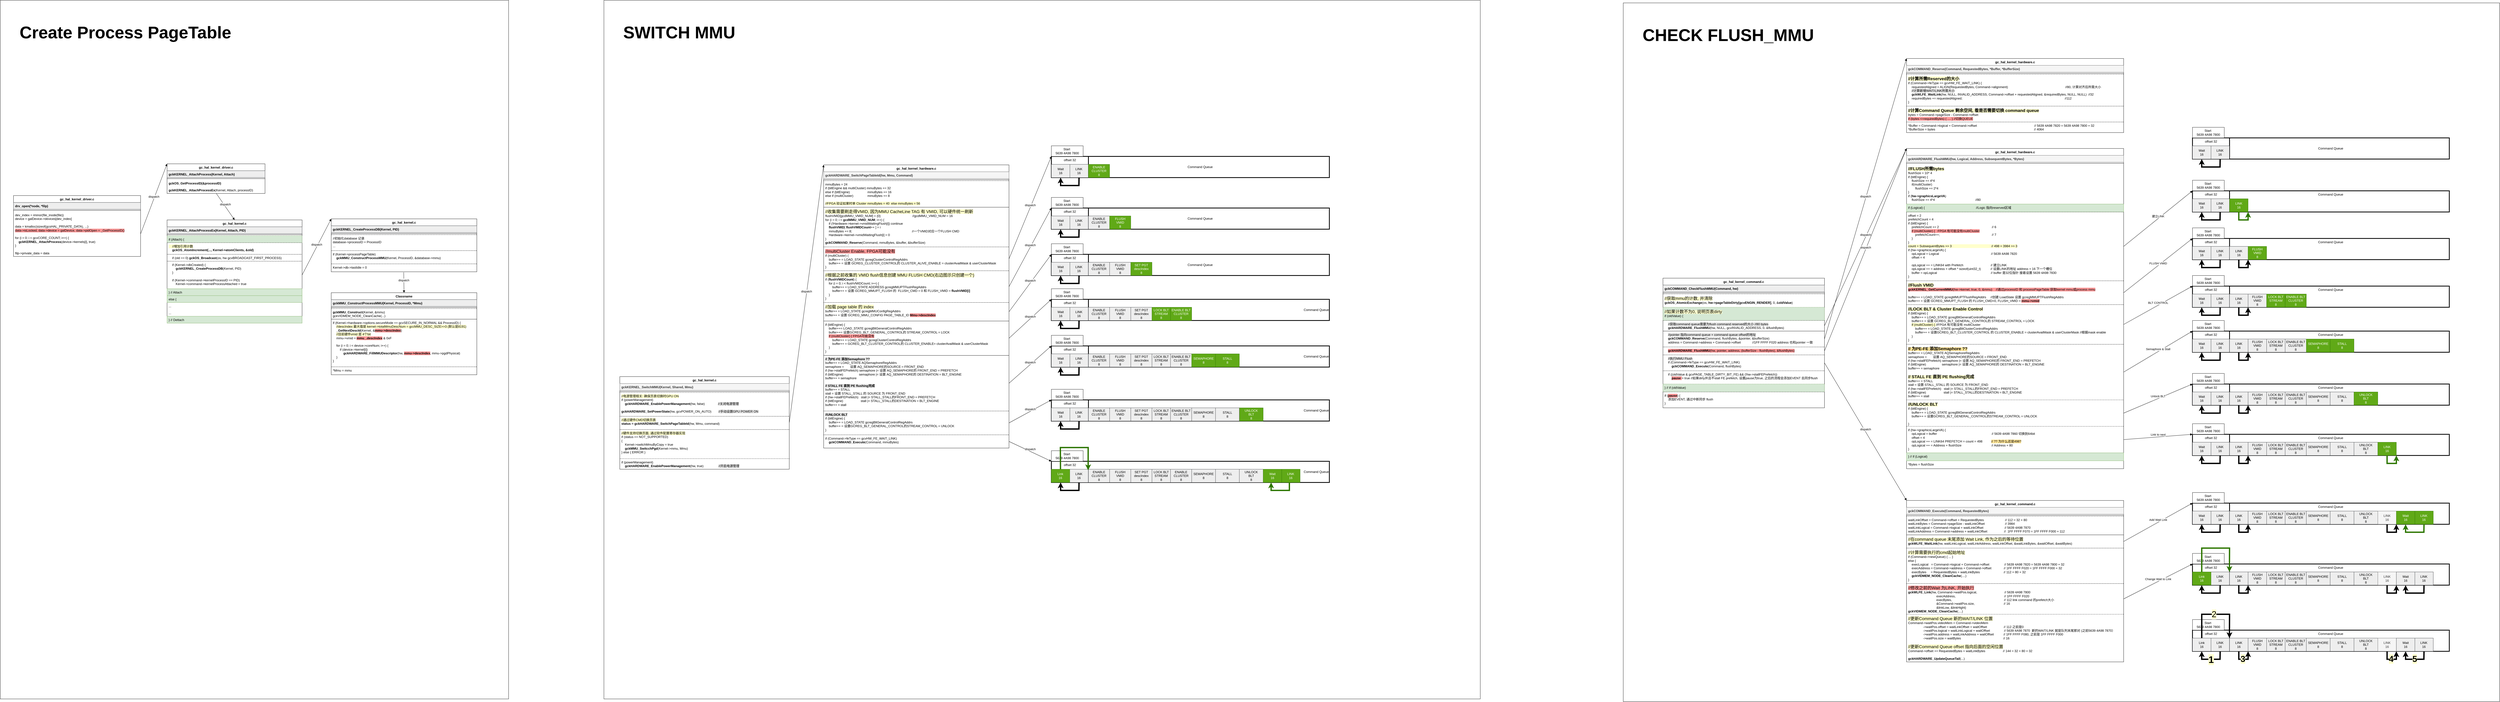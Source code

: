 <mxfile version="25.0.3">
  <diagram name="Page-1" id="QfCrMuJkMNhtSx7M4hBv">
    <mxGraphModel dx="6248" dy="2754" grid="1" gridSize="10" guides="1" tooltips="1" connect="1" arrows="1" fold="1" page="1" pageScale="1" pageWidth="850" pageHeight="1100" math="0" shadow="0">
      <root>
        <mxCell id="0" />
        <mxCell id="1" parent="0" />
        <mxCell id="8lRUZTI_6fAo6i5T4Kmb-311" value="&lt;font style=&quot;font-size: 64px;&quot;&gt;&lt;b&gt;&amp;nbsp; &amp;nbsp;&amp;nbsp;&lt;/b&gt;&lt;/font&gt;&lt;div&gt;&lt;font style=&quot;font-size: 64px;&quot;&gt;&lt;b&gt;&amp;nbsp; &amp;nbsp; SWITCH MMU&lt;/b&gt;&lt;/font&gt;&lt;/div&gt;" style="rounded=0;whiteSpace=wrap;html=1;verticalAlign=top;align=left;movable=0;resizable=0;rotatable=0;deletable=0;editable=0;locked=1;connectable=0;" vertex="1" parent="1">
          <mxGeometry x="-370" y="-370" width="3310" height="2640" as="geometry" />
        </mxCell>
        <mxCell id="8lRUZTI_6fAo6i5T4Kmb-403" value="Command Queue" style="rounded=0;whiteSpace=wrap;html=1;strokeWidth=3;movable=1;resizable=1;rotatable=1;deletable=1;editable=1;locked=0;connectable=1;align=right;" vertex="1" parent="1">
          <mxGeometry x="1393.99" y="1140" width="976.01" height="80" as="geometry" />
        </mxCell>
        <mxCell id="8lRUZTI_6fAo6i5T4Kmb-216" value="&lt;div&gt;&lt;b&gt;&lt;font style=&quot;font-size: 64px;&quot;&gt;&lt;br&gt;&lt;/font&gt;&lt;/b&gt;&lt;/div&gt;&lt;b&gt;&lt;font style=&quot;font-size: 64px;&quot;&gt;&amp;nbsp; &amp;nbsp; CHECK FLUSH_MMU&lt;/font&gt;&lt;/b&gt;" style="rounded=0;whiteSpace=wrap;html=1;verticalAlign=top;align=left;movable=0;resizable=0;rotatable=0;deletable=0;editable=0;locked=1;connectable=0;" vertex="1" parent="1">
          <mxGeometry x="3480" y="-360" width="3310" height="2640" as="geometry" />
        </mxCell>
        <mxCell id="8lRUZTI_6fAo6i5T4Kmb-1" value="gc_hal_kernel_command.c" style="swimlane;fontStyle=1;align=center;verticalAlign=top;childLayout=stackLayout;horizontal=1;startSize=26;horizontalStack=0;resizeParent=1;resizeParentMax=0;resizeLast=0;collapsible=1;marginBottom=0;whiteSpace=wrap;html=1;movable=1;resizable=1;rotatable=1;deletable=1;editable=1;locked=0;connectable=1;" vertex="1" parent="1">
          <mxGeometry x="3630" y="680" width="610" height="490" as="geometry" />
        </mxCell>
        <mxCell id="8lRUZTI_6fAo6i5T4Kmb-2" value="&lt;b&gt;gckCOMMAND_CheckFlushMMU(Command, hw)&lt;/b&gt;" style="text;strokeColor=#36393d;fillColor=#eeeeee;align=left;verticalAlign=top;spacingLeft=4;spacingRight=4;overflow=hidden;rotatable=1;points=[[0,0.5],[1,0.5]];portConstraint=eastwest;whiteSpace=wrap;html=1;movable=1;resizable=1;deletable=1;editable=1;locked=0;connectable=1;" vertex="1" parent="8lRUZTI_6fAo6i5T4Kmb-1">
          <mxGeometry y="26" width="610" height="26" as="geometry" />
        </mxCell>
        <mxCell id="8lRUZTI_6fAo6i5T4Kmb-3" value="" style="line;strokeWidth=1;fillColor=none;align=left;verticalAlign=middle;spacingTop=-1;spacingLeft=3;spacingRight=3;rotatable=1;labelPosition=right;points=[];portConstraint=eastwest;strokeColor=inherit;movable=1;resizable=1;deletable=1;editable=1;locked=0;connectable=1;" vertex="1" parent="8lRUZTI_6fAo6i5T4Kmb-1">
          <mxGeometry y="52" width="610" height="8" as="geometry" />
        </mxCell>
        <mxCell id="8lRUZTI_6fAo6i5T4Kmb-4" value="&lt;div&gt;&lt;span style=&quot;background-color: rgb(255, 255, 204);&quot;&gt;&lt;font style=&quot;font-size: 16px;&quot;&gt;//获取mmu的计数, 并清除&lt;/font&gt;&lt;/span&gt;&lt;/div&gt;&lt;b&gt;gckOS_AtomicExchange&lt;/b&gt;(os, &lt;b&gt;hw-&amp;gt;pageTableDirty[gcvENGIN_RENDER]&lt;/b&gt;, 0, &amp;amp;&lt;b&gt;oldValue&lt;/b&gt;)" style="text;strokeColor=default;fillColor=none;align=left;verticalAlign=top;spacingLeft=4;spacingRight=4;overflow=hidden;rotatable=1;points=[[0,0.5],[1,0.5]];portConstraint=eastwest;whiteSpace=wrap;html=1;dashed=1;movable=1;resizable=1;deletable=1;editable=1;locked=0;connectable=1;" vertex="1" parent="8lRUZTI_6fAo6i5T4Kmb-1">
          <mxGeometry y="60" width="610" height="50" as="geometry" />
        </mxCell>
        <mxCell id="8lRUZTI_6fAo6i5T4Kmb-5" value="&lt;div&gt;&lt;span style=&quot;background-color: rgb(255, 255, 204);&quot;&gt;&lt;font style=&quot;font-size: 16px;&quot;&gt;//如果计数不为0, 说明页表dirty&lt;/font&gt;&lt;/span&gt;&lt;/div&gt;if (oldValue) {" style="text;strokeColor=#82b366;fillColor=#d5e8d4;align=left;verticalAlign=top;spacingLeft=4;spacingRight=4;overflow=hidden;rotatable=1;points=[[0,0.5],[1,0.5]];portConstraint=eastwest;whiteSpace=wrap;html=1;dashed=1;movable=1;resizable=1;deletable=1;editable=1;locked=0;connectable=1;" vertex="1" parent="8lRUZTI_6fAo6i5T4Kmb-1">
          <mxGeometry y="110" width="610" height="50" as="geometry" />
        </mxCell>
        <mxCell id="8lRUZTI_6fAo6i5T4Kmb-8" value="&lt;b&gt;&amp;nbsp; &amp;nbsp; &lt;/b&gt;&lt;span style=&quot;background-color: rgb(230, 230, 230);&quot;&gt;//获取command queue需要为flush command reserved的大小 //80 bytes&lt;/span&gt;&lt;div&gt;&lt;b&gt;&amp;nbsp; &amp;nbsp; gckHARDWARE_FlushMMU&lt;/b&gt;(hw, NULL, gcvINVALID_ADDRESS, 0, &amp;amp;flushBytes)&lt;/div&gt;" style="text;strokeColor=default;fillColor=none;align=left;verticalAlign=top;spacingLeft=4;spacingRight=4;overflow=hidden;rotatable=1;points=[[0,0.5],[1,0.5]];portConstraint=eastwest;whiteSpace=wrap;html=1;dashed=1;movable=1;resizable=1;deletable=1;editable=1;locked=0;connectable=1;" vertex="1" parent="8lRUZTI_6fAo6i5T4Kmb-1">
          <mxGeometry y="160" width="610" height="40" as="geometry" />
        </mxCell>
        <mxCell id="8lRUZTI_6fAo6i5T4Kmb-6" value="&lt;div&gt;&lt;b&gt;&amp;nbsp; &amp;nbsp;&amp;nbsp;&lt;/b&gt;&lt;span style=&quot;background-color: rgb(230, 230, 230);&quot;&gt;//pointer 指向command queue + command queue offset的地址&lt;/span&gt;&lt;/div&gt;&lt;div&gt;&lt;b&gt;&amp;nbsp; &amp;nbsp; gckCOMMAND_Reserve&lt;/b&gt;(Command, flushBytes, &amp;amp;pointer, &amp;amp;bufferSize)&lt;br&gt;&amp;nbsp; &amp;nbsp;&amp;nbsp;&lt;span style=&quot;background-color: initial;&quot;&gt;address = Command-&amp;gt;address + Command-&amp;gt;offset&amp;nbsp; &amp;nbsp; &amp;nbsp; &amp;nbsp; &amp;nbsp; &amp;nbsp; &amp;nbsp;//1FF FFFF F020 address 也和pointer 一致&lt;/span&gt;&lt;/div&gt;" style="text;strokeColor=default;fillColor=none;align=left;verticalAlign=top;spacingLeft=4;spacingRight=4;overflow=hidden;rotatable=1;points=[[0,0.5],[1,0.5]];portConstraint=eastwest;whiteSpace=wrap;html=1;dashed=1;movable=1;resizable=1;deletable=1;editable=1;locked=0;connectable=1;" vertex="1" parent="8lRUZTI_6fAo6i5T4Kmb-1">
          <mxGeometry y="200" width="610" height="60" as="geometry" />
        </mxCell>
        <mxCell id="8lRUZTI_6fAo6i5T4Kmb-11" value="&amp;nbsp; &amp;nbsp; &lt;b style=&quot;background-color: rgb(255, 153, 153);&quot;&gt;gckHARDWARE_FlushMMU&lt;/b&gt;&lt;span style=&quot;background-color: rgb(255, 153, 153);&quot;&gt;(hw, pointer, address, (bufferSize - flushBytes), &amp;amp;flushBytes)&lt;/span&gt;" style="text;strokeColor=default;fillColor=none;align=left;verticalAlign=top;spacingLeft=4;spacingRight=4;overflow=hidden;rotatable=1;points=[[0,0.5],[1,0.5]];portConstraint=eastwest;whiteSpace=wrap;html=1;dashed=1;movable=1;resizable=1;deletable=1;editable=1;locked=0;connectable=1;" vertex="1" parent="8lRUZTI_6fAo6i5T4Kmb-1">
          <mxGeometry y="260" width="610" height="30" as="geometry" />
        </mxCell>
        <mxCell id="8lRUZTI_6fAo6i5T4Kmb-12" value="&lt;div&gt;&amp;nbsp; &amp;nbsp; &lt;span style=&quot;background-color: rgb(230, 230, 230);&quot;&gt;//执行MMU Flush&lt;/span&gt;&lt;/div&gt;&amp;nbsp; &amp;nbsp; if (Command-&amp;gt;feType == gcvHW_FE_WAIT_LINK)&lt;div&gt;&amp;nbsp; &amp;nbsp; &amp;nbsp; &amp;nbsp; &lt;b&gt;gckCOMMAND_Execute&lt;/b&gt;(Command, flushBytes)&lt;/div&gt;" style="text;strokeColor=default;fillColor=none;align=left;verticalAlign=top;spacingLeft=4;spacingRight=4;overflow=hidden;rotatable=1;points=[[0,0.5],[1,0.5]];portConstraint=eastwest;whiteSpace=wrap;html=1;dashed=1;movable=1;resizable=1;deletable=1;editable=1;locked=0;connectable=1;" vertex="1" parent="8lRUZTI_6fAo6i5T4Kmb-1">
          <mxGeometry y="290" width="610" height="60" as="geometry" />
        </mxCell>
        <mxCell id="8lRUZTI_6fAo6i5T4Kmb-13" value="&amp;nbsp; &amp;nbsp; if ((oldValue &amp;amp; gcvPAGE_TABLE_DIRTY_BIT_FE) &amp;amp;&amp;amp; (!hw-&amp;gt;stallFEPrefetch))&lt;br&gt;&amp;nbsp; &amp;nbsp; &amp;nbsp; &amp;nbsp; &lt;b style=&quot;background-color: rgb(255, 153, 153);&quot;&gt;pause &lt;/b&gt;= true //如果dirty并且不stall FE prefetch, 设置pause为true, 之后的流程会添加EVENT 去同步flush" style="text;strokeColor=default;fillColor=none;align=left;verticalAlign=top;spacingLeft=4;spacingRight=4;overflow=hidden;rotatable=1;points=[[0,0.5],[1,0.5]];portConstraint=eastwest;whiteSpace=wrap;html=1;dashed=1;movable=1;resizable=1;deletable=1;editable=1;locked=0;connectable=1;" vertex="1" parent="8lRUZTI_6fAo6i5T4Kmb-1">
          <mxGeometry y="350" width="610" height="50" as="geometry" />
        </mxCell>
        <mxCell id="8lRUZTI_6fAo6i5T4Kmb-7" value="} // if (oldValue)" style="text;strokeColor=#82b366;fillColor=#d5e8d4;align=left;verticalAlign=top;spacingLeft=4;spacingRight=4;overflow=hidden;rotatable=1;points=[[0,0.5],[1,0.5]];portConstraint=eastwest;whiteSpace=wrap;html=1;dashed=1;movable=1;resizable=1;deletable=1;editable=1;locked=0;connectable=1;" vertex="1" parent="8lRUZTI_6fAo6i5T4Kmb-1">
          <mxGeometry y="400" width="610" height="30" as="geometry" />
        </mxCell>
        <mxCell id="8lRUZTI_6fAo6i5T4Kmb-9" value="if (&lt;span style=&quot;background-color: rgb(255, 153, 153);&quot;&gt;&lt;b&gt;pause&lt;/b&gt;&lt;/span&gt;) { &lt;br&gt;&amp;nbsp; &amp;nbsp; 添加EVENT, 通过中断同步 flush&lt;br&gt;}" style="text;strokeColor=default;fillColor=none;align=left;verticalAlign=top;spacingLeft=4;spacingRight=4;overflow=hidden;rotatable=1;points=[[0,0.5],[1,0.5]];portConstraint=eastwest;whiteSpace=wrap;html=1;dashed=1;movable=1;resizable=1;deletable=1;editable=1;locked=0;connectable=1;" vertex="1" parent="8lRUZTI_6fAo6i5T4Kmb-1">
          <mxGeometry y="430" width="610" height="60" as="geometry" />
        </mxCell>
        <mxCell id="8lRUZTI_6fAo6i5T4Kmb-14" value="gc_hal_kernel_hardware.c" style="swimlane;fontStyle=1;align=center;verticalAlign=top;childLayout=stackLayout;horizontal=1;startSize=26;horizontalStack=0;resizeParent=1;resizeParentMax=0;resizeLast=0;collapsible=1;marginBottom=0;whiteSpace=wrap;html=1;movable=1;resizable=1;rotatable=1;deletable=1;editable=1;locked=0;connectable=1;" vertex="1" parent="1">
          <mxGeometry x="4550" y="190" width="820" height="1210" as="geometry" />
        </mxCell>
        <mxCell id="8lRUZTI_6fAo6i5T4Kmb-15" value="&lt;span style=&quot;font-weight: 700; text-align: center;&quot;&gt;gckHARDWARE_FlushMMU(hw, Logical, Address, SubsequentBytes, *Bytes)&lt;/span&gt;" style="text;strokeColor=#666666;fillColor=#f5f5f5;align=left;verticalAlign=top;spacingLeft=4;spacingRight=4;overflow=hidden;rotatable=1;points=[[0,0.5],[1,0.5]];portConstraint=eastwest;whiteSpace=wrap;html=1;fontColor=#333333;movable=1;resizable=1;deletable=1;editable=1;locked=0;connectable=1;" vertex="1" parent="8lRUZTI_6fAo6i5T4Kmb-14">
          <mxGeometry y="26" width="820" height="26" as="geometry" />
        </mxCell>
        <mxCell id="8lRUZTI_6fAo6i5T4Kmb-16" value="" style="line;strokeWidth=1;fillColor=none;align=left;verticalAlign=middle;spacingTop=-1;spacingLeft=3;spacingRight=3;rotatable=1;labelPosition=right;points=[];portConstraint=eastwest;strokeColor=inherit;movable=1;resizable=1;deletable=1;editable=1;locked=0;connectable=1;" vertex="1" parent="8lRUZTI_6fAo6i5T4Kmb-14">
          <mxGeometry y="52" width="820" height="8" as="geometry" />
        </mxCell>
        <mxCell id="8lRUZTI_6fAo6i5T4Kmb-17" value="&lt;div&gt;&lt;span style=&quot;background-color: rgb(255, 255, 204);&quot;&gt;&lt;b&gt;&lt;font style=&quot;font-size: 16px;&quot;&gt;//FLUSH所需bytes&lt;/font&gt;&lt;/b&gt;&lt;/span&gt;&lt;/div&gt;flushSize = 10* 4&lt;div&gt;if (bltEngine) { &lt;br&gt;&amp;nbsp; &amp;nbsp; flushSize += 4*4&lt;/div&gt;&lt;div&gt;&amp;nbsp; &amp;nbsp; if(multiCluster)&lt;/div&gt;&lt;div&gt;&amp;nbsp; &amp;nbsp; &amp;nbsp; &amp;nbsp; flushSize += 2*4&lt;/div&gt;&lt;div&gt;}&lt;/div&gt;&lt;div&gt;if (&lt;b&gt;hw-&amp;gt;graphicsLargeVA&lt;/b&gt;)&lt;/div&gt;&lt;div&gt;&amp;nbsp; &amp;nbsp; flushSize += 4*4&amp;nbsp; &amp;nbsp; &amp;nbsp; &amp;nbsp; &amp;nbsp; &amp;nbsp; &amp;nbsp; &amp;nbsp; &amp;nbsp; &amp;nbsp; &amp;nbsp; &amp;nbsp; &amp;nbsp; &amp;nbsp; &amp;nbsp; &amp;nbsp; &amp;nbsp; &amp;nbsp; &amp;nbsp; &amp;nbsp; &amp;nbsp; &amp;nbsp; &amp;nbsp; //80&lt;/div&gt;&lt;div&gt;&lt;br&gt;&lt;/div&gt;" style="text;strokeColor=none;fillColor=none;align=left;verticalAlign=top;spacingLeft=4;spacingRight=4;overflow=hidden;rotatable=1;points=[[0,0.5],[1,0.5]];portConstraint=eastwest;whiteSpace=wrap;html=1;movable=1;resizable=1;deletable=1;editable=1;locked=0;connectable=1;" vertex="1" parent="8lRUZTI_6fAo6i5T4Kmb-14">
          <mxGeometry y="60" width="820" height="150" as="geometry" />
        </mxCell>
        <mxCell id="8lRUZTI_6fAo6i5T4Kmb-18" value="if (Logical) {&amp;nbsp; &amp;nbsp; &amp;nbsp; &amp;nbsp; &amp;nbsp; &amp;nbsp; &amp;nbsp; &amp;nbsp; &amp;nbsp; &amp;nbsp; &amp;nbsp; &amp;nbsp; &amp;nbsp; &amp;nbsp; &amp;nbsp; &amp;nbsp; &amp;nbsp; &amp;nbsp; &amp;nbsp; &amp;nbsp; &amp;nbsp; &amp;nbsp; &amp;nbsp; &amp;nbsp; &amp;nbsp; &amp;nbsp; &amp;nbsp; &amp;nbsp; &amp;nbsp; //Logic 指向reserved区域&lt;div&gt;&lt;br&gt;&lt;/div&gt;&lt;div&gt;&lt;br&gt;&lt;/div&gt;" style="text;strokeColor=#82b366;fillColor=#d5e8d4;align=left;verticalAlign=top;spacingLeft=4;spacingRight=4;overflow=hidden;rotatable=1;points=[[0,0.5],[1,0.5]];portConstraint=eastwest;whiteSpace=wrap;html=1;movable=1;resizable=1;deletable=1;editable=1;locked=0;connectable=1;" vertex="1" parent="8lRUZTI_6fAo6i5T4Kmb-14">
          <mxGeometry y="210" width="820" height="30" as="geometry" />
        </mxCell>
        <mxCell id="8lRUZTI_6fAo6i5T4Kmb-48" value="offset = 2&lt;br&gt;prefetchCount = 4&lt;div&gt;if (bltEngine) {&lt;br&gt;&amp;nbsp; &amp;nbsp; prefetchCount += 2&amp;nbsp; &amp;nbsp; &amp;nbsp; &amp;nbsp; &amp;nbsp; &amp;nbsp; &amp;nbsp; &amp;nbsp; &amp;nbsp; &amp;nbsp; &amp;nbsp; &amp;nbsp; &amp;nbsp; &amp;nbsp; &amp;nbsp; &amp;nbsp; &amp;nbsp; &amp;nbsp; &amp;nbsp; &amp;nbsp; &amp;nbsp; &amp;nbsp; &amp;nbsp; &amp;nbsp; &amp;nbsp; &amp;nbsp; &amp;nbsp; &amp;nbsp; &amp;nbsp; &amp;nbsp; // 6&lt;/div&gt;&lt;div&gt;&amp;nbsp; &amp;nbsp; &lt;span style=&quot;background-color: rgb(255, 153, 153);&quot;&gt;if (multiCluster) {&amp;nbsp; &amp;nbsp;FPGA 有可能没有multiCluster&lt;/span&gt;&lt;/div&gt;&lt;div&gt;&amp;nbsp; &amp;nbsp; &amp;nbsp; &amp;nbsp; prefetchCount++;&amp;nbsp; &amp;nbsp; &amp;nbsp; &amp;nbsp; &amp;nbsp; &amp;nbsp; &amp;nbsp; &amp;nbsp; &amp;nbsp; &amp;nbsp; &amp;nbsp; &amp;nbsp; &amp;nbsp; &amp;nbsp; &amp;nbsp; &amp;nbsp; &amp;nbsp; &amp;nbsp; &amp;nbsp; &amp;nbsp; &amp;nbsp; &amp;nbsp; &amp;nbsp; &amp;nbsp; &amp;nbsp; &amp;nbsp; &amp;nbsp; &amp;nbsp; &amp;nbsp; &amp;nbsp;// 7&lt;/div&gt;&lt;div&gt;&amp;nbsp; &amp;nbsp; }&lt;/div&gt;&lt;div&gt;}&lt;/div&gt;&lt;div&gt;&lt;span style=&quot;background-color: rgb(255, 255, 204);&quot;&gt;count = SubsequentBytes &amp;gt;&amp;gt; 3&amp;nbsp; &amp;nbsp; &amp;nbsp; &amp;nbsp; &amp;nbsp; &amp;nbsp; &amp;nbsp; &amp;nbsp; &amp;nbsp; &amp;nbsp; &amp;nbsp; &amp;nbsp; &amp;nbsp; &amp;nbsp; &amp;nbsp; &amp;nbsp; &amp;nbsp; &amp;nbsp; &amp;nbsp; &amp;nbsp; &amp;nbsp; &amp;nbsp; &amp;nbsp;// 498 = 3984 &amp;gt;&amp;gt; 3&lt;/span&gt;&lt;/div&gt;&lt;div&gt;if (hw-&amp;gt;graphicsLargeVA) {&lt;/div&gt;&lt;div&gt;&amp;nbsp; &amp;nbsp; opLogical = Logical&amp;nbsp; &amp;nbsp; &amp;nbsp; &amp;nbsp; &amp;nbsp; &amp;nbsp; &amp;nbsp; &amp;nbsp; &amp;nbsp; &amp;nbsp; &amp;nbsp; &amp;nbsp; &amp;nbsp; &amp;nbsp; &amp;nbsp; &amp;nbsp; &amp;nbsp; &amp;nbsp; &amp;nbsp; &amp;nbsp; &amp;nbsp; &amp;nbsp; &amp;nbsp; &amp;nbsp; &amp;nbsp; &amp;nbsp; &amp;nbsp; &amp;nbsp; &amp;nbsp; &amp;nbsp;//&amp;nbsp;&lt;span style=&quot;background-color: initial;&quot;&gt;5639 4A98 7820&lt;/span&gt;&lt;/div&gt;&lt;div&gt;&amp;nbsp; &amp;nbsp; offset = 4&lt;/div&gt;&lt;div&gt;&lt;br&gt;&lt;/div&gt;&lt;div&gt;&amp;nbsp; &amp;nbsp; opLogical ++ = LINK64 with Prefetch&amp;nbsp; &amp;nbsp; &amp;nbsp; &amp;nbsp; &amp;nbsp; &amp;nbsp; &amp;nbsp; &amp;nbsp; &amp;nbsp; &amp;nbsp; &amp;nbsp; &amp;nbsp; &amp;nbsp; &amp;nbsp; &amp;nbsp; &amp;nbsp;// 建立LINK&lt;br&gt;&amp;nbsp; &amp;nbsp; opLogical ++ = address + offset * sizeof(uint32_t)&amp;nbsp; &amp;nbsp; &amp;nbsp; &amp;nbsp; &amp;nbsp; &amp;nbsp;// 设置LINK的地址 address + 16 下一个槽位&lt;/div&gt;&lt;div&gt;&amp;nbsp; &amp;nbsp; buffer = opLogical&amp;nbsp; &amp;nbsp; &amp;nbsp; &amp;nbsp; &amp;nbsp; &amp;nbsp; &amp;nbsp; &amp;nbsp; &amp;nbsp; &amp;nbsp; &amp;nbsp; &amp;nbsp; &amp;nbsp; &amp;nbsp; &amp;nbsp; &amp;nbsp; &amp;nbsp; &amp;nbsp; &amp;nbsp; &amp;nbsp; &amp;nbsp; &amp;nbsp; &amp;nbsp; &amp;nbsp; &amp;nbsp; &amp;nbsp; &amp;nbsp; &amp;nbsp; &amp;nbsp; &amp;nbsp; &amp;nbsp;// buffer 是32位指针 接着设置&amp;nbsp;&lt;span style=&quot;background-color: initial;&quot;&gt;5639 4A98 7830&lt;/span&gt;&lt;/div&gt;&lt;div&gt;}&lt;/div&gt;" style="text;strokeColor=default;fillColor=none;align=left;verticalAlign=top;spacingLeft=4;spacingRight=4;overflow=hidden;rotatable=1;points=[[0,0.5],[1,0.5]];portConstraint=eastwest;whiteSpace=wrap;html=1;dashed=1;movable=1;resizable=1;deletable=1;editable=1;locked=0;connectable=1;" vertex="1" parent="8lRUZTI_6fAo6i5T4Kmb-14">
          <mxGeometry y="240" width="820" height="260" as="geometry" />
        </mxCell>
        <mxCell id="8lRUZTI_6fAo6i5T4Kmb-49" value="&lt;div&gt;&lt;b&gt;&lt;font style=&quot;font-size: 16px; background-color: rgb(255, 255, 204);&quot;&gt;//Flush VMID&lt;/font&gt;&lt;/b&gt;&lt;span style=&quot;background-color: rgb(255, 153, 153);&quot;&gt;&lt;b&gt;&lt;/b&gt;&lt;/span&gt;&lt;/div&gt;&lt;span style=&quot;background-color: rgb(255, 153, 153);&quot;&gt;&lt;b&gt;gckKERNEL_GetCurrentMMU&lt;/b&gt;(hw-&amp;gt;kernel, true, 0, &amp;amp;mmu)&amp;nbsp; &amp;nbsp; //通过processID 和 processPageTable 获取kernel mmu或process mmu&lt;/span&gt;&lt;div&gt;&lt;br&gt;&lt;/div&gt;&lt;div&gt;buffer++ = LOAD_STATE gcregMMUPTFlushRegAddrs&amp;nbsp; &amp;nbsp; &amp;nbsp;//创建 LoadState 设置 gcregMMUPTFlushRegAddrs&lt;br&gt;buffer++ = 设置 GCREG_MMUPT_FLUSH 的 FLUSH_CMD=0, FLUSH_VMID = &lt;b style=&quot;background-color: rgb(255, 153, 153);&quot;&gt;mmu-&amp;gt;vmid&lt;/b&gt;&lt;/div&gt;&lt;div&gt;&lt;br&gt;&lt;/div&gt;" style="text;strokeColor=default;fillColor=none;align=left;verticalAlign=top;spacingLeft=4;spacingRight=4;overflow=hidden;rotatable=1;points=[[0,0.5],[1,0.5]];portConstraint=eastwest;whiteSpace=wrap;html=1;dashed=1;movable=1;resizable=1;deletable=1;editable=1;locked=0;connectable=1;" vertex="1" parent="8lRUZTI_6fAo6i5T4Kmb-14">
          <mxGeometry y="500" width="820" height="90" as="geometry" />
        </mxCell>
        <mxCell id="8lRUZTI_6fAo6i5T4Kmb-50" value="&lt;div&gt;&lt;b style=&quot;background-color: rgb(255, 255, 204);&quot;&gt;&lt;font style=&quot;font-size: 16px;&quot;&gt;//LOCK BLT &amp;amp; Cluster Enable Control&lt;/font&gt;&lt;/b&gt;&lt;/div&gt;if (bltEngine) {&lt;div&gt;&amp;nbsp; &amp;nbsp; buffer++ = LOAD_STATE gcregBltGeneralControlRegAddrs&lt;/div&gt;&lt;div&gt;&amp;nbsp; &amp;nbsp; buffer++ = 设置 GCREG_BLT_GENERAL_CONTROL的 STREAM_CONTROL = LOCK&lt;/div&gt;&lt;div&gt;&amp;nbsp; &amp;nbsp; &lt;span style=&quot;background-color: rgb(255, 255, 204);&quot;&gt;if (multiCluster) { &lt;/span&gt;//FPGA 有可能没有 multiCluster&lt;/div&gt;&lt;div&gt;&amp;nbsp; &amp;nbsp; &amp;nbsp; &amp;nbsp; buffer++ = LOAD_STATE gcregBltClusterControlRegAddrs&lt;br&gt;&amp;nbsp; &amp;nbsp; &amp;nbsp; &amp;nbsp; buffer++ = 设置GCREG_BLT_CLUSTER_CONTROL 的 CLUSTER_ENABLE = clusterAvailMask &amp;amp; userClusterMask //根据mask enable&lt;/div&gt;&lt;div&gt;&amp;nbsp; &amp;nbsp; }&lt;/div&gt;&lt;div&gt;}&lt;/div&gt;" style="text;strokeColor=default;fillColor=none;align=left;verticalAlign=top;spacingLeft=4;spacingRight=4;overflow=hidden;rotatable=1;points=[[0,0.5],[1,0.5]];portConstraint=eastwest;whiteSpace=wrap;html=1;dashed=1;movable=1;resizable=1;deletable=1;editable=1;locked=0;connectable=1;" vertex="1" parent="8lRUZTI_6fAo6i5T4Kmb-14">
          <mxGeometry y="590" width="820" height="150" as="geometry" />
        </mxCell>
        <mxCell id="8lRUZTI_6fAo6i5T4Kmb-51" value="&lt;span style=&quot;background-color: rgb(255, 229, 153);&quot;&gt;&lt;font style=&quot;font-size: 16px;&quot;&gt;&lt;b&gt;// 为PE-FE 添加Semaphore ??&lt;/b&gt;&lt;/font&gt;&lt;/span&gt;&lt;br&gt;buffer++ = LOAD_STATE AQSemaphoreRegAddrs&lt;div&gt;semaphore =&amp;nbsp; &amp;nbsp; &amp;nbsp; &amp;nbsp;设置 AQ_SEMAPHORE的SOURCE = FRONT_END&lt;/div&gt;&lt;div&gt;if (hw-&amp;gt;stallFEPrefetch) semaphore |= 设置 AQ_SEMAPHORE的 FRONT_END = PREFETCH&lt;/div&gt;&lt;div&gt;if (bltEngine)&amp;nbsp; &amp;nbsp; &amp;nbsp; &amp;nbsp; &amp;nbsp; &amp;nbsp; &amp;nbsp; &amp;nbsp; &amp;nbsp; semaphore |= 设置 AQ_SEMAPHORE的 DESTINATION = BLT_ENGINE&lt;/div&gt;&lt;div&gt;buffer++ = semaphore&lt;/div&gt;&lt;div&gt;&lt;br&gt;&lt;/div&gt;&lt;div&gt;&lt;span style=&quot;background-color: rgb(255, 255, 204);&quot;&gt;&lt;b&gt;&lt;font style=&quot;font-size: 16px;&quot;&gt;// STALL FE 直到 PE flushing完成&lt;/font&gt;&lt;/b&gt;&lt;/span&gt;&lt;br&gt;buffer++ = STALL&lt;/div&gt;&lt;div&gt;stall = 设置 STALL_STALL 的 SOURCE 为 FRONT_END&lt;/div&gt;&lt;div&gt;if (hw-&amp;gt;stallFEPrefetch)&amp;nbsp; &amp;nbsp;stall |= STALL_STALL的FRONT_END = PREFETCH&lt;br&gt;if (bltEngine)&amp;nbsp; &amp;nbsp; &amp;nbsp; &amp;nbsp; &amp;nbsp; &amp;nbsp; &amp;nbsp; &amp;nbsp; &amp;nbsp; &amp;nbsp; stall |= STALL_STALL的DESTINATION = BLT_ENGINE&lt;/div&gt;&lt;div&gt;buffer++ = stall&lt;/div&gt;" style="text;strokeColor=default;fillColor=none;align=left;verticalAlign=top;spacingLeft=4;spacingRight=4;overflow=hidden;rotatable=1;points=[[0,0.5],[1,0.5]];portConstraint=eastwest;whiteSpace=wrap;html=1;dashed=1;movable=1;resizable=1;deletable=1;editable=1;locked=0;connectable=1;" vertex="1" parent="8lRUZTI_6fAo6i5T4Kmb-14">
          <mxGeometry y="740" width="820" height="210" as="geometry" />
        </mxCell>
        <mxCell id="8lRUZTI_6fAo6i5T4Kmb-89" value="&lt;div&gt;&lt;b style=&quot;background-color: rgb(255, 255, 204);&quot;&gt;&lt;font style=&quot;font-size: 16px;&quot;&gt;//UNLOCK BLT&lt;/font&gt;&lt;/b&gt;&lt;/div&gt;if (bltEngine) {&lt;div&gt;&amp;nbsp; &amp;nbsp; buffer++ = LOAD_STATE gcregBltGeneralControlRegAddrs&lt;/div&gt;&lt;div&gt;&amp;nbsp; &amp;nbsp; buffer++ = 设置GCREG_BLT_GENERAL_CONTROL的STREAM_CONTROL = UNLOCK&lt;/div&gt;&lt;div&gt;&lt;br&gt;&lt;/div&gt;&lt;div&gt;}&lt;/div&gt;" style="text;strokeColor=none;fillColor=none;align=left;verticalAlign=top;spacingLeft=4;spacingRight=4;overflow=hidden;rotatable=1;points=[[0,0.5],[1,0.5]];portConstraint=eastwest;whiteSpace=wrap;html=1;movable=1;resizable=1;deletable=1;editable=1;locked=0;connectable=1;" vertex="1" parent="8lRUZTI_6fAo6i5T4Kmb-14">
          <mxGeometry y="950" width="820" height="100" as="geometry" />
        </mxCell>
        <mxCell id="8lRUZTI_6fAo6i5T4Kmb-90" value="if (hw-&amp;gt;graphicsLargeVA) {&lt;div&gt;&amp;nbsp; &amp;nbsp; opLogical = buffer&amp;nbsp; &amp;nbsp; &amp;nbsp; &amp;nbsp; &amp;nbsp; &amp;nbsp; &amp;nbsp; &amp;nbsp; &amp;nbsp; &amp;nbsp; &amp;nbsp; &amp;nbsp; &amp;nbsp; &amp;nbsp; &amp;nbsp; &amp;nbsp; &amp;nbsp; &amp;nbsp; &amp;nbsp; &amp;nbsp; &amp;nbsp; &amp;nbsp; &amp;nbsp; &amp;nbsp; &amp;nbsp; &amp;nbsp; &amp;nbsp; &amp;nbsp; &amp;nbsp; &amp;nbsp; &amp;nbsp; //&amp;nbsp;&lt;span style=&quot;background-color: initial;&quot;&gt;5639 4A98 7860 切换到64bit&lt;/span&gt;&lt;/div&gt;&lt;div&gt;&amp;nbsp; &amp;nbsp; offset = 4&lt;/div&gt;&lt;div&gt;&amp;nbsp; &amp;nbsp; opLogical ++ = LINK64 PREFETCH = count = 498&amp;nbsp; &amp;nbsp; &amp;nbsp; &amp;nbsp; &amp;nbsp; &lt;span style=&quot;background-color: rgb(255, 229, 153);&quot;&gt;// ?? 为什么还是498?&lt;/span&gt;&lt;/div&gt;&lt;div&gt;&amp;nbsp; &amp;nbsp; opLogical ++ = Address + flushSize&amp;nbsp; &amp;nbsp; &amp;nbsp; &amp;nbsp; &amp;nbsp; &amp;nbsp; &amp;nbsp; &amp;nbsp; &amp;nbsp; &amp;nbsp; &amp;nbsp; &amp;nbsp; &amp;nbsp; &amp;nbsp; &amp;nbsp; &amp;nbsp; &amp;nbsp; // Address + 80&lt;/div&gt;&lt;div&gt;}&lt;/div&gt;" style="text;strokeColor=default;fillColor=none;align=left;verticalAlign=top;spacingLeft=4;spacingRight=4;overflow=hidden;rotatable=1;points=[[0,0.5],[1,0.5]];portConstraint=eastwest;whiteSpace=wrap;html=1;dashed=1;movable=1;resizable=1;deletable=1;editable=1;locked=0;connectable=1;" vertex="1" parent="8lRUZTI_6fAo6i5T4Kmb-14">
          <mxGeometry y="1050" width="820" height="100" as="geometry" />
        </mxCell>
        <mxCell id="8lRUZTI_6fAo6i5T4Kmb-47" value="} // if (Logical)" style="text;strokeColor=#82b366;fillColor=#d5e8d4;align=left;verticalAlign=top;spacingLeft=4;spacingRight=4;overflow=hidden;rotatable=1;points=[[0,0.5],[1,0.5]];portConstraint=eastwest;whiteSpace=wrap;html=1;movable=1;resizable=1;deletable=1;editable=1;locked=0;connectable=1;" vertex="1" parent="8lRUZTI_6fAo6i5T4Kmb-14">
          <mxGeometry y="1150" width="820" height="30" as="geometry" />
        </mxCell>
        <mxCell id="8lRUZTI_6fAo6i5T4Kmb-19" value="*Bytes = flushSize" style="text;strokeColor=none;fillColor=none;align=left;verticalAlign=top;spacingLeft=4;spacingRight=4;overflow=hidden;rotatable=1;points=[[0,0.5],[1,0.5]];portConstraint=eastwest;whiteSpace=wrap;html=1;movable=1;resizable=1;deletable=1;editable=1;locked=0;connectable=1;" vertex="1" parent="8lRUZTI_6fAo6i5T4Kmb-14">
          <mxGeometry y="1180" width="820" height="30" as="geometry" />
        </mxCell>
        <mxCell id="8lRUZTI_6fAo6i5T4Kmb-20" value="Command Queue" style="rounded=0;whiteSpace=wrap;html=1;strokeWidth=3;movable=1;resizable=1;rotatable=1;deletable=1;editable=1;locked=0;connectable=1;" vertex="1" parent="1">
          <mxGeometry x="5703.99" y="150" width="896.01" height="80" as="geometry" />
        </mxCell>
        <mxCell id="8lRUZTI_6fAo6i5T4Kmb-21" value="offset&amp;nbsp;32" style="rounded=0;whiteSpace=wrap;html=1;strokeWidth=3;verticalAlign=top;movable=1;resizable=1;rotatable=1;deletable=1;editable=1;locked=0;connectable=1;" vertex="1" parent="1">
          <mxGeometry x="5630" y="150" width="140" height="80" as="geometry" />
        </mxCell>
        <mxCell id="8lRUZTI_6fAo6i5T4Kmb-25" value="Start&amp;nbsp;&lt;br&gt;&lt;span style=&quot;text-align: left;&quot;&gt;5639 4A98 7800&lt;/span&gt;" style="rounded=0;whiteSpace=wrap;html=1;movable=1;resizable=1;rotatable=1;deletable=1;editable=1;locked=0;connectable=1;" vertex="1" parent="1">
          <mxGeometry x="5630" y="110" width="120" height="40" as="geometry" />
        </mxCell>
        <mxCell id="8lRUZTI_6fAo6i5T4Kmb-26" value="LINK&lt;div&gt;16&lt;/div&gt;" style="rounded=0;whiteSpace=wrap;html=1;fillColor=#eeeeee;strokeColor=#36393d;movable=1;resizable=1;rotatable=1;deletable=1;editable=1;locked=0;connectable=1;" vertex="1" parent="1">
          <mxGeometry x="5699.49" y="180" width="70" height="50" as="geometry" />
        </mxCell>
        <mxCell id="8lRUZTI_6fAo6i5T4Kmb-27" value="Wait&lt;div&gt;16&lt;/div&gt;" style="rounded=0;whiteSpace=wrap;html=1;fillColor=#eeeeee;strokeColor=#36393d;movable=1;resizable=1;rotatable=1;deletable=1;editable=1;locked=0;connectable=1;" vertex="1" parent="1">
          <mxGeometry x="5630" y="180" width="70" height="50" as="geometry" />
        </mxCell>
        <mxCell id="8lRUZTI_6fAo6i5T4Kmb-28" value="gc_hal_kernel_hardware.c" style="swimlane;fontStyle=1;align=center;verticalAlign=top;childLayout=stackLayout;horizontal=1;startSize=26;horizontalStack=0;resizeParent=1;resizeParentMax=0;resizeLast=0;collapsible=1;marginBottom=0;whiteSpace=wrap;html=1;movable=1;resizable=1;rotatable=1;deletable=1;editable=1;locked=0;connectable=1;" vertex="1" parent="1">
          <mxGeometry x="4550" y="-150" width="820" height="280" as="geometry" />
        </mxCell>
        <mxCell id="8lRUZTI_6fAo6i5T4Kmb-29" value="&lt;b&gt;gckCOMMAND_Reserve(Command, RequestedBytes, *Buffer, *BufferSize)&lt;/b&gt;" style="text;strokeColor=#666666;fillColor=#f5f5f5;align=left;verticalAlign=top;spacingLeft=4;spacingRight=4;overflow=hidden;rotatable=1;points=[[0,0.5],[1,0.5]];portConstraint=eastwest;whiteSpace=wrap;html=1;fontColor=#333333;movable=1;resizable=1;deletable=1;editable=1;locked=0;connectable=1;" vertex="1" parent="8lRUZTI_6fAo6i5T4Kmb-28">
          <mxGeometry y="26" width="820" height="26" as="geometry" />
        </mxCell>
        <mxCell id="8lRUZTI_6fAo6i5T4Kmb-30" value="" style="line;strokeWidth=1;fillColor=none;align=left;verticalAlign=middle;spacingTop=-1;spacingLeft=3;spacingRight=3;rotatable=1;labelPosition=right;points=[];portConstraint=eastwest;strokeColor=inherit;movable=1;resizable=1;deletable=1;editable=1;locked=0;connectable=1;" vertex="1" parent="8lRUZTI_6fAo6i5T4Kmb-28">
          <mxGeometry y="52" width="820" height="8" as="geometry" />
        </mxCell>
        <mxCell id="8lRUZTI_6fAo6i5T4Kmb-31" value="&lt;div&gt;&lt;font style=&quot;font-size: 16px;&quot;&gt;&lt;b style=&quot;background-color: rgb(255, 255, 204);&quot;&gt;//计算所需Reserved的大小&lt;/b&gt;&lt;/font&gt;&lt;/div&gt;if (Command-&amp;gt;feType == gcvHW_FE_WAIT_LINK) {&lt;div&gt;&amp;nbsp; &amp;nbsp; requestedAligned = ALIGN(RequestedBytes, Command-&amp;gt;alignment)&amp;nbsp; &amp;nbsp; &amp;nbsp; &amp;nbsp; &amp;nbsp; &amp;nbsp; &amp;nbsp; &amp;nbsp; &amp;nbsp; &amp;nbsp; &amp;nbsp; &amp;nbsp; &amp;nbsp; &amp;nbsp; &amp;nbsp; &amp;nbsp; &amp;nbsp; &amp;nbsp; &amp;nbsp; &amp;nbsp; &amp;nbsp; &amp;nbsp; &amp;nbsp; &amp;nbsp; &amp;nbsp; &amp;nbsp; &amp;nbsp; &amp;nbsp; &amp;nbsp; &amp;nbsp; &amp;nbsp; &amp;nbsp; &amp;nbsp;//80, 计算对齐后所需大小&lt;/div&gt;&lt;div&gt;&amp;nbsp; &amp;nbsp; &lt;span style=&quot;background-color: rgb(230, 230, 230);&quot;&gt;//计算新增WAIT/LINK所需大小&lt;/span&gt;&lt;/div&gt;&lt;div&gt;&lt;b&gt;&amp;nbsp; &amp;nbsp; gckWLFE_WaitLink&lt;/b&gt;(hw, NULL, INVALID_ADDRESS, Command-&amp;gt;offset + requestedAligned, &amp;amp;requiredBytes, NULL, NULL)&amp;nbsp; //32&lt;/div&gt;&lt;div&gt;&amp;nbsp; &amp;nbsp; requiredBytes += requestedAligned;&amp;nbsp; &amp;nbsp; &amp;nbsp; &amp;nbsp; &amp;nbsp; &amp;nbsp; &amp;nbsp; &amp;nbsp; &amp;nbsp; &amp;nbsp; &amp;nbsp; &amp;nbsp; &amp;nbsp; &amp;nbsp; &amp;nbsp; &amp;nbsp; &amp;nbsp; &amp;nbsp; &amp;nbsp; &amp;nbsp; &amp;nbsp; &amp;nbsp; &amp;nbsp; &amp;nbsp; &amp;nbsp; &amp;nbsp; &amp;nbsp; &amp;nbsp; &amp;nbsp; &amp;nbsp; &amp;nbsp; &amp;nbsp; &amp;nbsp; &amp;nbsp; &amp;nbsp; &amp;nbsp; &amp;nbsp; &amp;nbsp; &amp;nbsp; &amp;nbsp; &amp;nbsp; &amp;nbsp; &amp;nbsp; &amp;nbsp; &amp;nbsp; &amp;nbsp; &amp;nbsp; &amp;nbsp; &amp;nbsp; &amp;nbsp; &amp;nbsp; &amp;nbsp; &amp;nbsp; &amp;nbsp; &amp;nbsp; &amp;nbsp; &amp;nbsp; &amp;nbsp; //112&lt;/div&gt;&lt;div&gt;}&lt;/div&gt;" style="text;strokeColor=default;fillColor=none;align=left;verticalAlign=top;spacingLeft=4;spacingRight=4;overflow=hidden;rotatable=1;points=[[0,0.5],[1,0.5]];portConstraint=eastwest;whiteSpace=wrap;html=1;dashed=1;movable=1;resizable=1;deletable=1;editable=1;locked=0;connectable=1;" vertex="1" parent="8lRUZTI_6fAo6i5T4Kmb-28">
          <mxGeometry y="60" width="820" height="120" as="geometry" />
        </mxCell>
        <mxCell id="8lRUZTI_6fAo6i5T4Kmb-35" value="&lt;div&gt;&lt;span style=&quot;background-color: rgb(255, 255, 204);&quot;&gt;&lt;font style=&quot;font-size: 16px;&quot;&gt;&lt;b&gt;//计算Command Queue 剩余空间, 看是否需要切换 command queue&lt;/b&gt;&lt;/font&gt;&lt;/span&gt;&lt;/div&gt;bytes = Command-&amp;gt;pageSize - Command-&amp;gt;offset&lt;br&gt;&lt;span style=&quot;background-color: rgb(255, 153, 153);&quot;&gt;if (bytes &amp;lt;=requiredBytes) { .... } //切换QUEUE&lt;/span&gt;" style="text;strokeColor=default;fillColor=none;align=left;verticalAlign=top;spacingLeft=4;spacingRight=4;overflow=hidden;rotatable=1;points=[[0,0.5],[1,0.5]];portConstraint=eastwest;whiteSpace=wrap;html=1;dashed=1;movable=1;resizable=1;deletable=1;editable=1;locked=0;connectable=1;" vertex="1" parent="8lRUZTI_6fAo6i5T4Kmb-28">
          <mxGeometry y="180" width="820" height="60" as="geometry" />
        </mxCell>
        <mxCell id="8lRUZTI_6fAo6i5T4Kmb-36" value="*Buffer = Command-&amp;gt;logical + Command-&amp;gt;offset&amp;nbsp; &amp;nbsp; &amp;nbsp; &amp;nbsp; &amp;nbsp; &amp;nbsp; &amp;nbsp; &amp;nbsp; &amp;nbsp; &amp;nbsp; &amp;nbsp; &amp;nbsp; &amp;nbsp; &amp;nbsp; &amp;nbsp; &amp;nbsp; &amp;nbsp; &amp;nbsp; &amp;nbsp; &amp;nbsp; &amp;nbsp; &amp;nbsp; &amp;nbsp; &amp;nbsp; &amp;nbsp; &amp;nbsp; &amp;nbsp; &amp;nbsp; &amp;nbsp; &amp;nbsp; &amp;nbsp; &amp;nbsp; &amp;nbsp;// 5639 4A98 7820 = 5639 4A98 7800 + 32&lt;div&gt;*BufferSize = bytes&amp;nbsp; &amp;nbsp; &amp;nbsp; &amp;nbsp; &amp;nbsp; &amp;nbsp; &amp;nbsp; &amp;nbsp; &amp;nbsp; &amp;nbsp; &amp;nbsp; &amp;nbsp; &amp;nbsp; &amp;nbsp; &amp;nbsp; &amp;nbsp; &amp;nbsp; &amp;nbsp; &amp;nbsp; &amp;nbsp; &amp;nbsp; &amp;nbsp; &amp;nbsp; &amp;nbsp; &amp;nbsp; &amp;nbsp; &amp;nbsp; &amp;nbsp; &amp;nbsp; &amp;nbsp; &amp;nbsp; &amp;nbsp; &amp;nbsp; &amp;nbsp; &amp;nbsp; &amp;nbsp; &amp;nbsp; &amp;nbsp; &amp;nbsp; &amp;nbsp; &amp;nbsp; &amp;nbsp; &amp;nbsp; &amp;nbsp; &amp;nbsp; &amp;nbsp; &amp;nbsp; &amp;nbsp; &amp;nbsp; &amp;nbsp; &amp;nbsp; &amp;nbsp; &amp;nbsp; &amp;nbsp; &amp;nbsp; &amp;nbsp; // 4064&lt;/div&gt;" style="text;strokeColor=default;fillColor=none;align=left;verticalAlign=top;spacingLeft=4;spacingRight=4;overflow=hidden;rotatable=1;points=[[0,0.5],[1,0.5]];portConstraint=eastwest;whiteSpace=wrap;html=1;dashed=1;movable=1;resizable=1;deletable=1;editable=1;locked=0;connectable=1;" vertex="1" parent="8lRUZTI_6fAo6i5T4Kmb-28">
          <mxGeometry y="240" width="820" height="40" as="geometry" />
        </mxCell>
        <mxCell id="8lRUZTI_6fAo6i5T4Kmb-32" value="dispatch" style="html=1;verticalAlign=bottom;endArrow=block;curved=0;rounded=0;entryX=0;entryY=0;entryDx=0;entryDy=0;exitX=1;exitY=0.5;exitDx=0;exitDy=0;movable=1;resizable=1;rotatable=1;deletable=1;editable=1;locked=0;connectable=1;" edge="1" parent="1" source="8lRUZTI_6fAo6i5T4Kmb-8" target="8lRUZTI_6fAo6i5T4Kmb-14">
          <mxGeometry width="80" relative="1" as="geometry">
            <mxPoint x="4710" y="90" as="sourcePoint" />
            <mxPoint x="4790" y="90" as="targetPoint" />
          </mxGeometry>
        </mxCell>
        <mxCell id="8lRUZTI_6fAo6i5T4Kmb-33" value="dispatch" style="html=1;verticalAlign=bottom;endArrow=block;curved=0;rounded=0;entryX=0;entryY=0;entryDx=0;entryDy=0;exitX=1;exitY=0.5;exitDx=0;exitDy=0;movable=1;resizable=1;rotatable=1;deletable=1;editable=1;locked=0;connectable=1;" edge="1" parent="1" source="8lRUZTI_6fAo6i5T4Kmb-6" target="8lRUZTI_6fAo6i5T4Kmb-28">
          <mxGeometry width="80" relative="1" as="geometry">
            <mxPoint x="4680" y="320" as="sourcePoint" />
            <mxPoint x="4890" y="-350" as="targetPoint" />
          </mxGeometry>
        </mxCell>
        <mxCell id="8lRUZTI_6fAo6i5T4Kmb-37" value="" style="endArrow=classic;html=1;rounded=0;exitX=0.5;exitY=1;exitDx=0;exitDy=0;entryX=0.5;entryY=1;entryDx=0;entryDy=0;strokeWidth=5;fillColor=#60a917;strokeColor=#000000;movable=1;resizable=1;rotatable=1;deletable=1;editable=1;locked=0;connectable=1;" edge="1" parent="1" source="8lRUZTI_6fAo6i5T4Kmb-26" target="8lRUZTI_6fAo6i5T4Kmb-27">
          <mxGeometry width="50" height="50" relative="1" as="geometry">
            <mxPoint x="5775" y="380" as="sourcePoint" />
            <mxPoint x="5640" y="380" as="targetPoint" />
            <Array as="points">
              <mxPoint x="5734" y="260" />
              <mxPoint x="5665" y="260" />
            </Array>
          </mxGeometry>
        </mxCell>
        <mxCell id="8lRUZTI_6fAo6i5T4Kmb-38" value="Command Queue" style="rounded=0;whiteSpace=wrap;html=1;strokeWidth=3;verticalAlign=top;movable=1;resizable=1;rotatable=1;deletable=1;editable=1;locked=0;connectable=1;" vertex="1" parent="1">
          <mxGeometry x="5703.99" y="350" width="896.01" height="80" as="geometry" />
        </mxCell>
        <mxCell id="8lRUZTI_6fAo6i5T4Kmb-39" value="offset&amp;nbsp;32" style="rounded=0;whiteSpace=wrap;html=1;strokeWidth=3;verticalAlign=top;movable=1;resizable=1;rotatable=1;deletable=1;editable=1;locked=0;connectable=1;" vertex="1" parent="1">
          <mxGeometry x="5630" y="350" width="140" height="80" as="geometry" />
        </mxCell>
        <mxCell id="8lRUZTI_6fAo6i5T4Kmb-40" value="Start&amp;nbsp;&lt;br&gt;&lt;span style=&quot;text-align: left;&quot;&gt;5639 4A98 7800&lt;/span&gt;" style="rounded=0;whiteSpace=wrap;html=1;movable=1;resizable=1;rotatable=1;deletable=1;editable=1;locked=0;connectable=1;" vertex="1" parent="1">
          <mxGeometry x="5630" y="310" width="120" height="40" as="geometry" />
        </mxCell>
        <mxCell id="8lRUZTI_6fAo6i5T4Kmb-41" value="LINK&lt;div&gt;16&lt;/div&gt;" style="rounded=0;whiteSpace=wrap;html=1;fillColor=#eeeeee;strokeColor=#36393d;movable=1;resizable=1;rotatable=1;deletable=1;editable=1;locked=0;connectable=1;" vertex="1" parent="1">
          <mxGeometry x="5699.49" y="380" width="70" height="50" as="geometry" />
        </mxCell>
        <mxCell id="8lRUZTI_6fAo6i5T4Kmb-42" value="Wait&lt;div&gt;16&lt;/div&gt;" style="rounded=0;whiteSpace=wrap;html=1;fillColor=#eeeeee;strokeColor=#36393d;movable=1;resizable=1;rotatable=1;deletable=1;editable=1;locked=0;connectable=1;" vertex="1" parent="1">
          <mxGeometry x="5630" y="380" width="70" height="50" as="geometry" />
        </mxCell>
        <mxCell id="8lRUZTI_6fAo6i5T4Kmb-43" value="" style="endArrow=classic;html=1;rounded=0;exitX=0.5;exitY=1;exitDx=0;exitDy=0;entryX=0.5;entryY=1;entryDx=0;entryDy=0;strokeWidth=5;fillColor=#60a917;strokeColor=#000000;movable=1;resizable=1;rotatable=1;deletable=1;editable=1;locked=0;connectable=1;" edge="1" parent="1" source="8lRUZTI_6fAo6i5T4Kmb-41" target="8lRUZTI_6fAo6i5T4Kmb-42">
          <mxGeometry width="50" height="50" relative="1" as="geometry">
            <mxPoint x="5775" y="580" as="sourcePoint" />
            <mxPoint x="5640" y="580" as="targetPoint" />
            <Array as="points">
              <mxPoint x="5734" y="460" />
              <mxPoint x="5665" y="460" />
            </Array>
          </mxGeometry>
        </mxCell>
        <mxCell id="8lRUZTI_6fAo6i5T4Kmb-46" value="dispatch" style="html=1;verticalAlign=bottom;endArrow=block;curved=0;rounded=0;entryX=0;entryY=0;entryDx=0;entryDy=0;exitX=1;exitY=0.5;exitDx=0;exitDy=0;movable=1;resizable=1;rotatable=1;deletable=1;editable=1;locked=0;connectable=1;" edge="1" parent="1" source="8lRUZTI_6fAo6i5T4Kmb-11" target="8lRUZTI_6fAo6i5T4Kmb-14">
          <mxGeometry width="80" relative="1" as="geometry">
            <mxPoint x="4470" y="200" as="sourcePoint" />
            <mxPoint x="4610" y="260" as="targetPoint" />
          </mxGeometry>
        </mxCell>
        <mxCell id="8lRUZTI_6fAo6i5T4Kmb-52" value="LINK&lt;div&gt;16&lt;/div&gt;" style="rounded=0;whiteSpace=wrap;html=1;fillColor=#60a917;strokeColor=#2D7600;fontColor=#ffffff;movable=1;resizable=1;rotatable=1;deletable=1;editable=1;locked=0;connectable=1;" vertex="1" parent="1">
          <mxGeometry x="5770" y="380" width="70" height="50" as="geometry" />
        </mxCell>
        <mxCell id="8lRUZTI_6fAo6i5T4Kmb-54" value="" style="endArrow=classic;html=1;rounded=0;exitX=0.5;exitY=1;exitDx=0;exitDy=0;entryX=1;entryY=1;entryDx=0;entryDy=0;strokeWidth=5;fillColor=#60a917;strokeColor=#2D7600;movable=1;resizable=1;rotatable=1;deletable=1;editable=1;locked=0;connectable=1;" edge="1" parent="1" source="8lRUZTI_6fAo6i5T4Kmb-52" target="8lRUZTI_6fAo6i5T4Kmb-52">
          <mxGeometry width="50" height="50" relative="1" as="geometry">
            <mxPoint x="5879" y="460" as="sourcePoint" />
            <mxPoint x="5810" y="460" as="targetPoint" />
            <Array as="points">
              <mxPoint x="5805" y="460" />
              <mxPoint x="5840" y="460" />
            </Array>
          </mxGeometry>
        </mxCell>
        <mxCell id="8lRUZTI_6fAo6i5T4Kmb-34" value="建立LINK" style="html=1;verticalAlign=bottom;endArrow=block;curved=0;rounded=0;entryX=0;entryY=0;entryDx=0;entryDy=0;exitX=1;exitY=0.5;exitDx=0;exitDy=0;movable=1;resizable=1;rotatable=1;deletable=1;editable=1;locked=0;connectable=1;" edge="1" parent="1" source="8lRUZTI_6fAo6i5T4Kmb-48" target="8lRUZTI_6fAo6i5T4Kmb-39">
          <mxGeometry width="80" relative="1" as="geometry">
            <mxPoint x="4820" y="420" as="sourcePoint" />
            <mxPoint x="5170" y="280" as="targetPoint" />
          </mxGeometry>
        </mxCell>
        <mxCell id="8lRUZTI_6fAo6i5T4Kmb-56" value="Command Queue" style="rounded=0;whiteSpace=wrap;html=1;strokeWidth=3;align=center;verticalAlign=top;movable=1;resizable=1;rotatable=1;deletable=1;editable=1;locked=0;connectable=1;" vertex="1" parent="1">
          <mxGeometry x="5703.99" y="530" width="896.01" height="80" as="geometry" />
        </mxCell>
        <mxCell id="8lRUZTI_6fAo6i5T4Kmb-57" value="offset&amp;nbsp;32" style="rounded=0;whiteSpace=wrap;html=1;strokeWidth=3;verticalAlign=top;movable=1;resizable=1;rotatable=1;deletable=1;editable=1;locked=0;connectable=1;" vertex="1" parent="1">
          <mxGeometry x="5630" y="530" width="140" height="80" as="geometry" />
        </mxCell>
        <mxCell id="8lRUZTI_6fAo6i5T4Kmb-58" value="Start&amp;nbsp;&lt;br&gt;&lt;span style=&quot;text-align: left;&quot;&gt;5639 4A98 7800&lt;/span&gt;" style="rounded=0;whiteSpace=wrap;html=1;movable=1;resizable=1;rotatable=1;deletable=1;editable=1;locked=0;connectable=1;" vertex="1" parent="1">
          <mxGeometry x="5630" y="490" width="120" height="40" as="geometry" />
        </mxCell>
        <mxCell id="8lRUZTI_6fAo6i5T4Kmb-59" value="LINK&lt;div&gt;16&lt;/div&gt;" style="rounded=0;whiteSpace=wrap;html=1;fillColor=#eeeeee;strokeColor=#36393d;movable=1;resizable=1;rotatable=1;deletable=1;editable=1;locked=0;connectable=1;" vertex="1" parent="1">
          <mxGeometry x="5699.49" y="560" width="70" height="50" as="geometry" />
        </mxCell>
        <mxCell id="8lRUZTI_6fAo6i5T4Kmb-60" value="Wait&lt;div&gt;16&lt;/div&gt;" style="rounded=0;whiteSpace=wrap;html=1;fillColor=#eeeeee;strokeColor=#36393d;movable=1;resizable=1;rotatable=1;deletable=1;editable=1;locked=0;connectable=1;" vertex="1" parent="1">
          <mxGeometry x="5630" y="560" width="70" height="50" as="geometry" />
        </mxCell>
        <mxCell id="8lRUZTI_6fAo6i5T4Kmb-61" value="" style="endArrow=classic;html=1;rounded=0;exitX=0.5;exitY=1;exitDx=0;exitDy=0;entryX=0.5;entryY=1;entryDx=0;entryDy=0;strokeWidth=5;fillColor=#60a917;strokeColor=#000000;movable=1;resizable=1;rotatable=1;deletable=1;editable=1;locked=0;connectable=1;" edge="1" parent="1" source="8lRUZTI_6fAo6i5T4Kmb-59" target="8lRUZTI_6fAo6i5T4Kmb-60">
          <mxGeometry width="50" height="50" relative="1" as="geometry">
            <mxPoint x="5775" y="760" as="sourcePoint" />
            <mxPoint x="5640" y="760" as="targetPoint" />
            <Array as="points">
              <mxPoint x="5734" y="640" />
              <mxPoint x="5665" y="640" />
            </Array>
          </mxGeometry>
        </mxCell>
        <mxCell id="8lRUZTI_6fAo6i5T4Kmb-62" value="LINK&lt;div&gt;16&lt;/div&gt;" style="rounded=0;whiteSpace=wrap;html=1;fillColor=#eeeeee;strokeColor=#36393d;movable=1;resizable=1;rotatable=1;deletable=1;editable=1;locked=0;connectable=1;" vertex="1" parent="1">
          <mxGeometry x="5770" y="560" width="70" height="50" as="geometry" />
        </mxCell>
        <mxCell id="8lRUZTI_6fAo6i5T4Kmb-63" value="" style="endArrow=classic;html=1;rounded=0;exitX=0.5;exitY=1;exitDx=0;exitDy=0;entryX=0;entryY=1;entryDx=0;entryDy=0;strokeWidth=5;fillColor=#60a917;strokeColor=#000000;movable=1;resizable=1;rotatable=1;deletable=1;editable=1;locked=0;connectable=1;" edge="1" parent="1" source="8lRUZTI_6fAo6i5T4Kmb-62" target="8lRUZTI_6fAo6i5T4Kmb-64">
          <mxGeometry width="50" height="50" relative="1" as="geometry">
            <mxPoint x="5879" y="640" as="sourcePoint" />
            <mxPoint x="5810" y="640" as="targetPoint" />
            <Array as="points">
              <mxPoint x="5805" y="640" />
              <mxPoint x="5840" y="640" />
            </Array>
          </mxGeometry>
        </mxCell>
        <mxCell id="8lRUZTI_6fAo6i5T4Kmb-64" value="FLUSH&lt;br&gt;VMID&lt;br&gt;8" style="rounded=0;whiteSpace=wrap;html=1;fillColor=#60a917;strokeColor=#2D7600;fontColor=#ffffff;movable=1;resizable=1;rotatable=1;deletable=1;editable=1;locked=0;connectable=1;" vertex="1" parent="1">
          <mxGeometry x="5840" y="560" width="70" height="50" as="geometry" />
        </mxCell>
        <mxCell id="8lRUZTI_6fAo6i5T4Kmb-65" value="FLUSH VMID" style="html=1;verticalAlign=bottom;endArrow=block;curved=0;rounded=0;entryX=0;entryY=1;entryDx=0;entryDy=0;exitX=1;exitY=0.5;exitDx=0;exitDy=0;movable=1;resizable=1;rotatable=1;deletable=1;editable=1;locked=0;connectable=1;" edge="1" parent="1" source="8lRUZTI_6fAo6i5T4Kmb-49" target="8lRUZTI_6fAo6i5T4Kmb-58">
          <mxGeometry width="80" relative="1" as="geometry">
            <mxPoint x="5350" y="550" as="sourcePoint" />
            <mxPoint x="5640" y="440" as="targetPoint" />
          </mxGeometry>
        </mxCell>
        <mxCell id="8lRUZTI_6fAo6i5T4Kmb-66" value="Command Queue" style="rounded=0;whiteSpace=wrap;html=1;strokeWidth=3;horizontal=1;verticalAlign=top;movable=1;resizable=1;rotatable=1;deletable=1;editable=1;locked=0;connectable=1;" vertex="1" parent="1">
          <mxGeometry x="5703.99" y="710" width="896.01" height="80" as="geometry" />
        </mxCell>
        <mxCell id="8lRUZTI_6fAo6i5T4Kmb-67" value="offset&amp;nbsp;32" style="rounded=0;whiteSpace=wrap;html=1;strokeWidth=3;verticalAlign=top;movable=1;resizable=1;rotatable=1;deletable=1;editable=1;locked=0;connectable=1;" vertex="1" parent="1">
          <mxGeometry x="5630" y="710" width="140" height="80" as="geometry" />
        </mxCell>
        <mxCell id="8lRUZTI_6fAo6i5T4Kmb-68" value="Start&amp;nbsp;&lt;br&gt;&lt;span style=&quot;text-align: left;&quot;&gt;5639 4A98 7800&lt;/span&gt;" style="rounded=0;whiteSpace=wrap;html=1;movable=1;resizable=1;rotatable=1;deletable=1;editable=1;locked=0;connectable=1;" vertex="1" parent="1">
          <mxGeometry x="5630" y="670" width="120" height="40" as="geometry" />
        </mxCell>
        <mxCell id="8lRUZTI_6fAo6i5T4Kmb-69" value="LINK&lt;div&gt;16&lt;/div&gt;" style="rounded=0;whiteSpace=wrap;html=1;fillColor=#eeeeee;strokeColor=#36393d;movable=1;resizable=1;rotatable=1;deletable=1;editable=1;locked=0;connectable=1;" vertex="1" parent="1">
          <mxGeometry x="5699.49" y="740" width="70" height="50" as="geometry" />
        </mxCell>
        <mxCell id="8lRUZTI_6fAo6i5T4Kmb-70" value="Wait&lt;div&gt;16&lt;/div&gt;" style="rounded=0;whiteSpace=wrap;html=1;fillColor=#eeeeee;strokeColor=#36393d;movable=1;resizable=1;rotatable=1;deletable=1;editable=1;locked=0;connectable=1;" vertex="1" parent="1">
          <mxGeometry x="5630" y="740" width="70" height="50" as="geometry" />
        </mxCell>
        <mxCell id="8lRUZTI_6fAo6i5T4Kmb-71" value="" style="endArrow=classic;html=1;rounded=0;exitX=0.5;exitY=1;exitDx=0;exitDy=0;entryX=0.5;entryY=1;entryDx=0;entryDy=0;strokeWidth=5;fillColor=#60a917;strokeColor=#000000;movable=1;resizable=1;rotatable=1;deletable=1;editable=1;locked=0;connectable=1;" edge="1" parent="1" source="8lRUZTI_6fAo6i5T4Kmb-69" target="8lRUZTI_6fAo6i5T4Kmb-70">
          <mxGeometry width="50" height="50" relative="1" as="geometry">
            <mxPoint x="5775" y="940" as="sourcePoint" />
            <mxPoint x="5640" y="940" as="targetPoint" />
            <Array as="points">
              <mxPoint x="5734" y="820" />
              <mxPoint x="5665" y="820" />
            </Array>
          </mxGeometry>
        </mxCell>
        <mxCell id="8lRUZTI_6fAo6i5T4Kmb-72" value="LINK&lt;div&gt;16&lt;/div&gt;" style="rounded=0;whiteSpace=wrap;html=1;fillColor=#eeeeee;strokeColor=#36393d;movable=1;resizable=1;rotatable=1;deletable=1;editable=1;locked=0;connectable=1;" vertex="1" parent="1">
          <mxGeometry x="5770" y="740" width="70" height="50" as="geometry" />
        </mxCell>
        <mxCell id="8lRUZTI_6fAo6i5T4Kmb-73" value="" style="endArrow=classic;html=1;rounded=0;exitX=0.5;exitY=1;exitDx=0;exitDy=0;entryX=0;entryY=1;entryDx=0;entryDy=0;strokeWidth=5;fillColor=#60a917;strokeColor=#000000;movable=1;resizable=1;rotatable=1;deletable=1;editable=1;locked=0;connectable=1;" edge="1" parent="1" source="8lRUZTI_6fAo6i5T4Kmb-72" target="8lRUZTI_6fAo6i5T4Kmb-74">
          <mxGeometry width="50" height="50" relative="1" as="geometry">
            <mxPoint x="5879" y="820" as="sourcePoint" />
            <mxPoint x="5810" y="820" as="targetPoint" />
            <Array as="points">
              <mxPoint x="5805" y="820" />
              <mxPoint x="5840" y="820" />
            </Array>
          </mxGeometry>
        </mxCell>
        <mxCell id="8lRUZTI_6fAo6i5T4Kmb-74" value="FLUSH&lt;br&gt;VMID&lt;br&gt;8" style="rounded=0;whiteSpace=wrap;html=1;fillColor=#eeeeee;strokeColor=#36393d;movable=1;resizable=1;rotatable=1;deletable=1;editable=1;locked=0;connectable=1;" vertex="1" parent="1">
          <mxGeometry x="5840" y="740" width="70" height="50" as="geometry" />
        </mxCell>
        <mxCell id="8lRUZTI_6fAo6i5T4Kmb-75" value="BLT CONTROL" style="html=1;verticalAlign=bottom;endArrow=block;curved=0;rounded=0;entryX=0;entryY=1;entryDx=0;entryDy=0;exitX=1;exitY=0.5;exitDx=0;exitDy=0;movable=1;resizable=1;rotatable=1;deletable=1;editable=1;locked=0;connectable=1;" edge="1" parent="1" source="8lRUZTI_6fAo6i5T4Kmb-50" target="8lRUZTI_6fAo6i5T4Kmb-68">
          <mxGeometry width="80" relative="1" as="geometry">
            <mxPoint x="5350" y="725" as="sourcePoint" />
            <mxPoint x="5640" y="620" as="targetPoint" />
          </mxGeometry>
        </mxCell>
        <mxCell id="8lRUZTI_6fAo6i5T4Kmb-76" value="LOCK BLT STREAM&lt;br&gt;8" style="rounded=0;whiteSpace=wrap;html=1;fillColor=#60a917;strokeColor=#2D7600;fontColor=#ffffff;movable=1;resizable=1;rotatable=1;deletable=1;editable=1;locked=0;connectable=1;" vertex="1" parent="1">
          <mxGeometry x="5910" y="740" width="70" height="50" as="geometry" />
        </mxCell>
        <mxCell id="8lRUZTI_6fAo6i5T4Kmb-77" value="ENABLE BLT CLUSTER&lt;div&gt;8&lt;/div&gt;" style="rounded=0;whiteSpace=wrap;html=1;fillColor=#60a917;strokeColor=#2D7600;fontColor=#ffffff;movable=1;resizable=1;rotatable=1;deletable=1;editable=1;locked=0;connectable=1;" vertex="1" parent="1">
          <mxGeometry x="5980" y="740" width="80" height="50" as="geometry" />
        </mxCell>
        <mxCell id="8lRUZTI_6fAo6i5T4Kmb-78" value="Command Queue" style="rounded=0;whiteSpace=wrap;html=1;strokeWidth=3;horizontal=1;verticalAlign=top;movable=1;resizable=1;rotatable=1;deletable=1;editable=1;locked=0;connectable=1;" vertex="1" parent="1">
          <mxGeometry x="5703.99" y="880" width="896.01" height="80" as="geometry" />
        </mxCell>
        <mxCell id="8lRUZTI_6fAo6i5T4Kmb-79" value="offset&amp;nbsp;32" style="rounded=0;whiteSpace=wrap;html=1;strokeWidth=3;verticalAlign=top;movable=1;resizable=1;rotatable=1;deletable=1;editable=1;locked=0;connectable=1;" vertex="1" parent="1">
          <mxGeometry x="5630" y="880" width="140" height="80" as="geometry" />
        </mxCell>
        <mxCell id="8lRUZTI_6fAo6i5T4Kmb-80" value="Start&amp;nbsp;&lt;br&gt;&lt;span style=&quot;text-align: left;&quot;&gt;5639 4A98 7800&lt;/span&gt;" style="rounded=0;whiteSpace=wrap;html=1;movable=1;resizable=1;rotatable=1;deletable=1;editable=1;locked=0;connectable=1;" vertex="1" parent="1">
          <mxGeometry x="5630" y="840" width="120" height="40" as="geometry" />
        </mxCell>
        <mxCell id="8lRUZTI_6fAo6i5T4Kmb-81" value="LINK&lt;div&gt;16&lt;/div&gt;" style="rounded=0;whiteSpace=wrap;html=1;fillColor=#eeeeee;strokeColor=#36393d;movable=1;resizable=1;rotatable=1;deletable=1;editable=1;locked=0;connectable=1;" vertex="1" parent="1">
          <mxGeometry x="5699.49" y="910" width="70" height="50" as="geometry" />
        </mxCell>
        <mxCell id="8lRUZTI_6fAo6i5T4Kmb-82" value="Wait&lt;div&gt;16&lt;/div&gt;" style="rounded=0;whiteSpace=wrap;html=1;fillColor=#eeeeee;strokeColor=#36393d;movable=1;resizable=1;rotatable=1;deletable=1;editable=1;locked=0;connectable=1;" vertex="1" parent="1">
          <mxGeometry x="5630" y="910" width="70" height="50" as="geometry" />
        </mxCell>
        <mxCell id="8lRUZTI_6fAo6i5T4Kmb-83" value="" style="endArrow=classic;html=1;rounded=0;exitX=0.5;exitY=1;exitDx=0;exitDy=0;entryX=0.5;entryY=1;entryDx=0;entryDy=0;strokeWidth=5;fillColor=#60a917;strokeColor=#000000;movable=1;resizable=1;rotatable=1;deletable=1;editable=1;locked=0;connectable=1;" edge="1" parent="1" source="8lRUZTI_6fAo6i5T4Kmb-81" target="8lRUZTI_6fAo6i5T4Kmb-82">
          <mxGeometry width="50" height="50" relative="1" as="geometry">
            <mxPoint x="5775" y="1110" as="sourcePoint" />
            <mxPoint x="5640" y="1110" as="targetPoint" />
            <Array as="points">
              <mxPoint x="5734" y="990" />
              <mxPoint x="5665" y="990" />
            </Array>
          </mxGeometry>
        </mxCell>
        <mxCell id="8lRUZTI_6fAo6i5T4Kmb-84" value="LINK&lt;div&gt;16&lt;/div&gt;" style="rounded=0;whiteSpace=wrap;html=1;fillColor=#eeeeee;strokeColor=#36393d;movable=1;resizable=1;rotatable=1;deletable=1;editable=1;locked=0;connectable=1;" vertex="1" parent="1">
          <mxGeometry x="5770" y="910" width="70" height="50" as="geometry" />
        </mxCell>
        <mxCell id="8lRUZTI_6fAo6i5T4Kmb-85" value="" style="endArrow=classic;html=1;rounded=0;exitX=0.5;exitY=1;exitDx=0;exitDy=0;entryX=0;entryY=1;entryDx=0;entryDy=0;strokeWidth=5;fillColor=#60a917;strokeColor=#000000;movable=1;resizable=1;rotatable=1;deletable=1;editable=1;locked=0;connectable=1;" edge="1" parent="1" source="8lRUZTI_6fAo6i5T4Kmb-84" target="8lRUZTI_6fAo6i5T4Kmb-86">
          <mxGeometry width="50" height="50" relative="1" as="geometry">
            <mxPoint x="5879" y="990" as="sourcePoint" />
            <mxPoint x="5810" y="990" as="targetPoint" />
            <Array as="points">
              <mxPoint x="5805" y="990" />
              <mxPoint x="5840" y="990" />
            </Array>
          </mxGeometry>
        </mxCell>
        <mxCell id="8lRUZTI_6fAo6i5T4Kmb-86" value="FLUSH&lt;br&gt;VMID&lt;br&gt;8" style="rounded=0;whiteSpace=wrap;html=1;fillColor=#eeeeee;strokeColor=#36393d;movable=1;resizable=1;rotatable=1;deletable=1;editable=1;locked=0;connectable=1;" vertex="1" parent="1">
          <mxGeometry x="5840" y="910" width="70" height="50" as="geometry" />
        </mxCell>
        <mxCell id="8lRUZTI_6fAo6i5T4Kmb-87" value="LOCK BLT STREAM&lt;br&gt;8" style="rounded=0;whiteSpace=wrap;html=1;fillColor=#eeeeee;strokeColor=#36393d;movable=1;resizable=1;rotatable=1;deletable=1;editable=1;locked=0;connectable=1;" vertex="1" parent="1">
          <mxGeometry x="5910" y="910" width="70" height="50" as="geometry" />
        </mxCell>
        <mxCell id="8lRUZTI_6fAo6i5T4Kmb-88" value="ENABLE BLT CLUSTER&lt;div&gt;8&lt;/div&gt;" style="rounded=0;whiteSpace=wrap;html=1;fillColor=#eeeeee;strokeColor=#36393d;movable=1;resizable=1;rotatable=1;deletable=1;editable=1;locked=0;connectable=1;" vertex="1" parent="1">
          <mxGeometry x="5980" y="910" width="80" height="50" as="geometry" />
        </mxCell>
        <mxCell id="8lRUZTI_6fAo6i5T4Kmb-91" value="Semaphore &amp;amp; Stall" style="html=1;verticalAlign=bottom;endArrow=block;curved=0;rounded=0;entryX=0;entryY=0;entryDx=0;entryDy=0;exitX=1;exitY=0.5;exitDx=0;exitDy=0;movable=1;resizable=1;rotatable=1;deletable=1;editable=1;locked=0;connectable=1;" edge="1" parent="1" source="8lRUZTI_6fAo6i5T4Kmb-51" target="8lRUZTI_6fAo6i5T4Kmb-79">
          <mxGeometry width="80" relative="1" as="geometry">
            <mxPoint x="5350" y="835" as="sourcePoint" />
            <mxPoint x="5640" y="800" as="targetPoint" />
          </mxGeometry>
        </mxCell>
        <mxCell id="8lRUZTI_6fAo6i5T4Kmb-92" value="SEMAPHORE&lt;br&gt;8" style="rounded=0;whiteSpace=wrap;html=1;fillColor=#60a917;strokeColor=#2D7600;fontColor=#ffffff;movable=1;resizable=1;rotatable=1;deletable=1;editable=1;locked=0;connectable=1;" vertex="1" parent="1">
          <mxGeometry x="6060" y="910" width="90" height="50" as="geometry" />
        </mxCell>
        <mxCell id="8lRUZTI_6fAo6i5T4Kmb-93" value="STALL&lt;div&gt;8&lt;/div&gt;" style="rounded=0;whiteSpace=wrap;html=1;fillColor=#60a917;strokeColor=#2D7600;fontColor=#ffffff;movable=1;resizable=1;rotatable=1;deletable=1;editable=1;locked=0;connectable=1;" vertex="1" parent="1">
          <mxGeometry x="6150" y="910" width="90" height="50" as="geometry" />
        </mxCell>
        <mxCell id="8lRUZTI_6fAo6i5T4Kmb-94" value="Command Queue" style="rounded=0;whiteSpace=wrap;html=1;strokeWidth=3;horizontal=1;verticalAlign=top;movable=1;resizable=1;rotatable=1;deletable=1;editable=1;locked=0;connectable=1;" vertex="1" parent="1">
          <mxGeometry x="5703.99" y="1080" width="896.01" height="80" as="geometry" />
        </mxCell>
        <mxCell id="8lRUZTI_6fAo6i5T4Kmb-95" value="offset&amp;nbsp;32" style="rounded=0;whiteSpace=wrap;html=1;strokeWidth=3;verticalAlign=top;movable=1;resizable=1;rotatable=1;deletable=1;editable=1;locked=0;connectable=1;" vertex="1" parent="1">
          <mxGeometry x="5630" y="1080" width="140" height="80" as="geometry" />
        </mxCell>
        <mxCell id="8lRUZTI_6fAo6i5T4Kmb-96" value="Start&amp;nbsp;&lt;br&gt;&lt;span style=&quot;text-align: left;&quot;&gt;5639 4A98 7800&lt;/span&gt;" style="rounded=0;whiteSpace=wrap;html=1;movable=1;resizable=1;rotatable=1;deletable=1;editable=1;locked=0;connectable=1;" vertex="1" parent="1">
          <mxGeometry x="5630" y="1040" width="120" height="40" as="geometry" />
        </mxCell>
        <mxCell id="8lRUZTI_6fAo6i5T4Kmb-97" value="LINK&lt;div&gt;16&lt;/div&gt;" style="rounded=0;whiteSpace=wrap;html=1;fillColor=#eeeeee;strokeColor=#36393d;movable=1;resizable=1;rotatable=1;deletable=1;editable=1;locked=0;connectable=1;" vertex="1" parent="1">
          <mxGeometry x="5699.49" y="1110" width="70" height="50" as="geometry" />
        </mxCell>
        <mxCell id="8lRUZTI_6fAo6i5T4Kmb-98" value="Wait&lt;div&gt;16&lt;/div&gt;" style="rounded=0;whiteSpace=wrap;html=1;fillColor=#eeeeee;strokeColor=#36393d;movable=1;resizable=1;rotatable=1;deletable=1;editable=1;locked=0;connectable=1;" vertex="1" parent="1">
          <mxGeometry x="5630" y="1110" width="70" height="50" as="geometry" />
        </mxCell>
        <mxCell id="8lRUZTI_6fAo6i5T4Kmb-99" value="" style="endArrow=classic;html=1;rounded=0;exitX=0.5;exitY=1;exitDx=0;exitDy=0;entryX=0.5;entryY=1;entryDx=0;entryDy=0;strokeWidth=5;fillColor=#60a917;strokeColor=#000000;movable=1;resizable=1;rotatable=1;deletable=1;editable=1;locked=0;connectable=1;" edge="1" parent="1" source="8lRUZTI_6fAo6i5T4Kmb-97" target="8lRUZTI_6fAo6i5T4Kmb-98">
          <mxGeometry width="50" height="50" relative="1" as="geometry">
            <mxPoint x="5775" y="1310" as="sourcePoint" />
            <mxPoint x="5640" y="1310" as="targetPoint" />
            <Array as="points">
              <mxPoint x="5734" y="1190" />
              <mxPoint x="5665" y="1190" />
            </Array>
          </mxGeometry>
        </mxCell>
        <mxCell id="8lRUZTI_6fAo6i5T4Kmb-100" value="LINK&lt;div&gt;16&lt;/div&gt;" style="rounded=0;whiteSpace=wrap;html=1;fillColor=#eeeeee;strokeColor=#36393d;movable=1;resizable=1;rotatable=1;deletable=1;editable=1;locked=0;connectable=1;" vertex="1" parent="1">
          <mxGeometry x="5770" y="1110" width="70" height="50" as="geometry" />
        </mxCell>
        <mxCell id="8lRUZTI_6fAo6i5T4Kmb-101" value="" style="endArrow=classic;html=1;rounded=0;exitX=0.5;exitY=1;exitDx=0;exitDy=0;entryX=0;entryY=1;entryDx=0;entryDy=0;strokeWidth=5;fillColor=#60a917;strokeColor=#000000;movable=1;resizable=1;rotatable=1;deletable=1;editable=1;locked=0;connectable=1;" edge="1" parent="1" source="8lRUZTI_6fAo6i5T4Kmb-100" target="8lRUZTI_6fAo6i5T4Kmb-102">
          <mxGeometry width="50" height="50" relative="1" as="geometry">
            <mxPoint x="5879" y="1190" as="sourcePoint" />
            <mxPoint x="5810" y="1190" as="targetPoint" />
            <Array as="points">
              <mxPoint x="5805" y="1190" />
              <mxPoint x="5840" y="1190" />
            </Array>
          </mxGeometry>
        </mxCell>
        <mxCell id="8lRUZTI_6fAo6i5T4Kmb-102" value="FLUSH&lt;br&gt;VMID&lt;br&gt;8" style="rounded=0;whiteSpace=wrap;html=1;fillColor=#eeeeee;strokeColor=#36393d;movable=1;resizable=1;rotatable=1;deletable=1;editable=1;locked=0;connectable=1;" vertex="1" parent="1">
          <mxGeometry x="5840" y="1110" width="70" height="50" as="geometry" />
        </mxCell>
        <mxCell id="8lRUZTI_6fAo6i5T4Kmb-103" value="LOCK BLT STREAM&lt;br&gt;8" style="rounded=0;whiteSpace=wrap;html=1;fillColor=#eeeeee;strokeColor=#36393d;movable=1;resizable=1;rotatable=1;deletable=1;editable=1;locked=0;connectable=1;" vertex="1" parent="1">
          <mxGeometry x="5910" y="1110" width="70" height="50" as="geometry" />
        </mxCell>
        <mxCell id="8lRUZTI_6fAo6i5T4Kmb-104" value="ENABLE BLT CLUSTER&lt;div&gt;8&lt;/div&gt;" style="rounded=0;whiteSpace=wrap;html=1;fillColor=#eeeeee;strokeColor=#36393d;movable=1;resizable=1;rotatable=1;deletable=1;editable=1;locked=0;connectable=1;" vertex="1" parent="1">
          <mxGeometry x="5980" y="1110" width="80" height="50" as="geometry" />
        </mxCell>
        <mxCell id="8lRUZTI_6fAo6i5T4Kmb-105" value="SEMAPHORE&lt;br&gt;8" style="rounded=0;whiteSpace=wrap;html=1;fillColor=#eeeeee;strokeColor=#36393d;movable=1;resizable=1;rotatable=1;deletable=1;editable=1;locked=0;connectable=1;" vertex="1" parent="1">
          <mxGeometry x="6060" y="1110" width="90" height="50" as="geometry" />
        </mxCell>
        <mxCell id="8lRUZTI_6fAo6i5T4Kmb-106" value="STALL&lt;div&gt;8&lt;/div&gt;" style="rounded=0;whiteSpace=wrap;html=1;fillColor=#eeeeee;strokeColor=#36393d;movable=1;resizable=1;rotatable=1;deletable=1;editable=1;locked=0;connectable=1;" vertex="1" parent="1">
          <mxGeometry x="6150" y="1110" width="90" height="50" as="geometry" />
        </mxCell>
        <mxCell id="8lRUZTI_6fAo6i5T4Kmb-107" value="UNLOCK&lt;br&gt;BLT&lt;br&gt;&lt;div&gt;8&lt;/div&gt;" style="rounded=0;whiteSpace=wrap;html=1;fillColor=#60a917;strokeColor=#2D7600;fontColor=#ffffff;movable=1;resizable=1;rotatable=1;deletable=1;editable=1;locked=0;connectable=1;" vertex="1" parent="1">
          <mxGeometry x="6240" y="1110" width="90" height="50" as="geometry" />
        </mxCell>
        <mxCell id="8lRUZTI_6fAo6i5T4Kmb-108" value="Unlock BLT" style="html=1;verticalAlign=bottom;endArrow=block;curved=0;rounded=0;entryX=0;entryY=0;entryDx=0;entryDy=0;exitX=1;exitY=0.5;exitDx=0;exitDy=0;movable=1;resizable=1;rotatable=1;deletable=1;editable=1;locked=0;connectable=1;" edge="1" parent="1" source="8lRUZTI_6fAo6i5T4Kmb-89" target="8lRUZTI_6fAo6i5T4Kmb-95">
          <mxGeometry width="80" relative="1" as="geometry">
            <mxPoint x="5350" y="1005" as="sourcePoint" />
            <mxPoint x="5640" y="970" as="targetPoint" />
          </mxGeometry>
        </mxCell>
        <mxCell id="8lRUZTI_6fAo6i5T4Kmb-109" value="Command Queue" style="rounded=0;whiteSpace=wrap;html=1;strokeWidth=3;horizontal=1;verticalAlign=top;movable=1;resizable=1;rotatable=1;deletable=1;editable=1;locked=0;connectable=1;" vertex="1" parent="1">
          <mxGeometry x="5703.99" y="1270" width="896.01" height="80" as="geometry" />
        </mxCell>
        <mxCell id="8lRUZTI_6fAo6i5T4Kmb-110" value="offset&amp;nbsp;32" style="rounded=0;whiteSpace=wrap;html=1;strokeWidth=3;verticalAlign=top;movable=1;resizable=1;rotatable=1;deletable=1;editable=1;locked=0;connectable=1;" vertex="1" parent="1">
          <mxGeometry x="5630" y="1270" width="140" height="80" as="geometry" />
        </mxCell>
        <mxCell id="8lRUZTI_6fAo6i5T4Kmb-111" value="Start&amp;nbsp;&lt;br&gt;&lt;span style=&quot;text-align: left;&quot;&gt;5639 4A98 7800&lt;/span&gt;" style="rounded=0;whiteSpace=wrap;html=1;movable=1;resizable=1;rotatable=1;deletable=1;editable=1;locked=0;connectable=1;" vertex="1" parent="1">
          <mxGeometry x="5630" y="1230" width="120" height="40" as="geometry" />
        </mxCell>
        <mxCell id="8lRUZTI_6fAo6i5T4Kmb-112" value="LINK&lt;div&gt;16&lt;/div&gt;" style="rounded=0;whiteSpace=wrap;html=1;fillColor=#eeeeee;strokeColor=#36393d;movable=1;resizable=1;rotatable=1;deletable=1;editable=1;locked=0;connectable=1;" vertex="1" parent="1">
          <mxGeometry x="5699.49" y="1300" width="70" height="50" as="geometry" />
        </mxCell>
        <mxCell id="8lRUZTI_6fAo6i5T4Kmb-113" value="Wait&lt;div&gt;16&lt;/div&gt;" style="rounded=0;whiteSpace=wrap;html=1;fillColor=#eeeeee;strokeColor=#36393d;movable=1;resizable=1;rotatable=1;deletable=1;editable=1;locked=0;connectable=1;" vertex="1" parent="1">
          <mxGeometry x="5630" y="1300" width="70" height="50" as="geometry" />
        </mxCell>
        <mxCell id="8lRUZTI_6fAo6i5T4Kmb-114" value="" style="endArrow=classic;html=1;rounded=0;exitX=0.5;exitY=1;exitDx=0;exitDy=0;entryX=0.5;entryY=1;entryDx=0;entryDy=0;strokeWidth=5;fillColor=#60a917;strokeColor=#000000;movable=1;resizable=1;rotatable=1;deletable=1;editable=1;locked=0;connectable=1;" edge="1" parent="1" source="8lRUZTI_6fAo6i5T4Kmb-112" target="8lRUZTI_6fAo6i5T4Kmb-113">
          <mxGeometry width="50" height="50" relative="1" as="geometry">
            <mxPoint x="5775" y="1500" as="sourcePoint" />
            <mxPoint x="5640" y="1500" as="targetPoint" />
            <Array as="points">
              <mxPoint x="5734" y="1380" />
              <mxPoint x="5665" y="1380" />
            </Array>
          </mxGeometry>
        </mxCell>
        <mxCell id="8lRUZTI_6fAo6i5T4Kmb-115" value="LINK&lt;div&gt;16&lt;/div&gt;" style="rounded=0;whiteSpace=wrap;html=1;fillColor=#eeeeee;strokeColor=#36393d;movable=1;resizable=1;rotatable=1;deletable=1;editable=1;locked=0;connectable=1;" vertex="1" parent="1">
          <mxGeometry x="5770" y="1300" width="70" height="50" as="geometry" />
        </mxCell>
        <mxCell id="8lRUZTI_6fAo6i5T4Kmb-116" value="" style="endArrow=classic;html=1;rounded=0;exitX=0.5;exitY=1;exitDx=0;exitDy=0;entryX=0;entryY=1;entryDx=0;entryDy=0;strokeWidth=5;fillColor=#60a917;strokeColor=#000000;movable=1;resizable=1;rotatable=1;deletable=1;editable=1;locked=0;connectable=1;" edge="1" parent="1" source="8lRUZTI_6fAo6i5T4Kmb-115" target="8lRUZTI_6fAo6i5T4Kmb-117">
          <mxGeometry width="50" height="50" relative="1" as="geometry">
            <mxPoint x="5879" y="1380" as="sourcePoint" />
            <mxPoint x="5810" y="1380" as="targetPoint" />
            <Array as="points">
              <mxPoint x="5805" y="1380" />
              <mxPoint x="5840" y="1380" />
            </Array>
          </mxGeometry>
        </mxCell>
        <mxCell id="8lRUZTI_6fAo6i5T4Kmb-117" value="FLUSH&lt;br&gt;VMID&lt;br&gt;8" style="rounded=0;whiteSpace=wrap;html=1;fillColor=#eeeeee;strokeColor=#36393d;movable=1;resizable=1;rotatable=1;deletable=1;editable=1;locked=0;connectable=1;" vertex="1" parent="1">
          <mxGeometry x="5840" y="1300" width="70" height="50" as="geometry" />
        </mxCell>
        <mxCell id="8lRUZTI_6fAo6i5T4Kmb-118" value="LOCK BLT STREAM&lt;br&gt;8" style="rounded=0;whiteSpace=wrap;html=1;fillColor=#eeeeee;strokeColor=#36393d;movable=1;resizable=1;rotatable=1;deletable=1;editable=1;locked=0;connectable=1;" vertex="1" parent="1">
          <mxGeometry x="5910" y="1300" width="70" height="50" as="geometry" />
        </mxCell>
        <mxCell id="8lRUZTI_6fAo6i5T4Kmb-119" value="ENABLE BLT CLUSTER&lt;div&gt;8&lt;/div&gt;" style="rounded=0;whiteSpace=wrap;html=1;fillColor=#eeeeee;strokeColor=#36393d;movable=1;resizable=1;rotatable=1;deletable=1;editable=1;locked=0;connectable=1;" vertex="1" parent="1">
          <mxGeometry x="5980" y="1300" width="80" height="50" as="geometry" />
        </mxCell>
        <mxCell id="8lRUZTI_6fAo6i5T4Kmb-120" value="SEMAPHORE&lt;br&gt;8" style="rounded=0;whiteSpace=wrap;html=1;fillColor=#eeeeee;strokeColor=#36393d;movable=1;resizable=1;rotatable=1;deletable=1;editable=1;locked=0;connectable=1;" vertex="1" parent="1">
          <mxGeometry x="6060" y="1300" width="90" height="50" as="geometry" />
        </mxCell>
        <mxCell id="8lRUZTI_6fAo6i5T4Kmb-121" value="STALL&lt;div&gt;8&lt;/div&gt;" style="rounded=0;whiteSpace=wrap;html=1;fillColor=#eeeeee;strokeColor=#36393d;movable=1;resizable=1;rotatable=1;deletable=1;editable=1;locked=0;connectable=1;" vertex="1" parent="1">
          <mxGeometry x="6150" y="1300" width="90" height="50" as="geometry" />
        </mxCell>
        <mxCell id="8lRUZTI_6fAo6i5T4Kmb-122" value="UNLOCK&lt;br&gt;BLT&lt;br&gt;&lt;div&gt;8&lt;/div&gt;" style="rounded=0;whiteSpace=wrap;html=1;fillColor=#eeeeee;strokeColor=#36393d;movable=1;resizable=1;rotatable=1;deletable=1;editable=1;locked=0;connectable=1;" vertex="1" parent="1">
          <mxGeometry x="6240" y="1300" width="90" height="50" as="geometry" />
        </mxCell>
        <mxCell id="8lRUZTI_6fAo6i5T4Kmb-123" value="Link to next" style="html=1;verticalAlign=bottom;endArrow=block;curved=0;rounded=0;entryX=0;entryY=0;entryDx=0;entryDy=0;exitX=1;exitY=0.5;exitDx=0;exitDy=0;movable=1;resizable=1;rotatable=1;deletable=1;editable=1;locked=0;connectable=1;" edge="1" parent="1" source="8lRUZTI_6fAo6i5T4Kmb-90" target="8lRUZTI_6fAo6i5T4Kmb-110">
          <mxGeometry width="80" relative="1" as="geometry">
            <mxPoint x="5350" y="1140" as="sourcePoint" />
            <mxPoint x="5640" y="1090" as="targetPoint" />
          </mxGeometry>
        </mxCell>
        <mxCell id="8lRUZTI_6fAo6i5T4Kmb-126" value="LINK&lt;div&gt;16&lt;/div&gt;" style="rounded=0;whiteSpace=wrap;html=1;fillColor=#60a917;strokeColor=#2D7600;fontColor=#ffffff;movable=1;resizable=1;rotatable=1;deletable=1;editable=1;locked=0;connectable=1;" vertex="1" parent="1">
          <mxGeometry x="6330" y="1300" width="70" height="50" as="geometry" />
        </mxCell>
        <mxCell id="8lRUZTI_6fAo6i5T4Kmb-127" value="" style="endArrow=classic;html=1;rounded=0;exitX=0.5;exitY=1;exitDx=0;exitDy=0;entryX=1;entryY=1;entryDx=0;entryDy=0;strokeWidth=5;fillColor=#60a917;strokeColor=#2D7600;movable=1;resizable=1;rotatable=1;deletable=1;editable=1;locked=0;connectable=1;" edge="1" parent="1" source="8lRUZTI_6fAo6i5T4Kmb-126" target="8lRUZTI_6fAo6i5T4Kmb-126">
          <mxGeometry width="50" height="50" relative="1" as="geometry">
            <mxPoint x="6380" y="1382" as="sourcePoint" />
            <mxPoint x="6415" y="1380" as="targetPoint" />
            <Array as="points">
              <mxPoint x="6365" y="1380" />
              <mxPoint x="6400" y="1380" />
            </Array>
          </mxGeometry>
        </mxCell>
        <mxCell id="8lRUZTI_6fAo6i5T4Kmb-128" value="gc_hal_kernel_command.c" style="swimlane;fontStyle=1;align=center;verticalAlign=top;childLayout=stackLayout;horizontal=1;startSize=26;horizontalStack=0;resizeParent=1;resizeParentMax=0;resizeLast=0;collapsible=1;marginBottom=0;whiteSpace=wrap;html=1;movable=1;resizable=1;rotatable=1;deletable=1;editable=1;locked=0;connectable=1;" vertex="1" parent="1">
          <mxGeometry x="4550" y="1520" width="820" height="610" as="geometry" />
        </mxCell>
        <mxCell id="8lRUZTI_6fAo6i5T4Kmb-129" value="&lt;b&gt;gckCOMMAND_Execute(Command, RequestedBytes)&lt;/b&gt;" style="text;strokeColor=#666666;fillColor=#f5f5f5;align=left;verticalAlign=top;spacingLeft=4;spacingRight=4;overflow=hidden;rotatable=1;points=[[0,0.5],[1,0.5]];portConstraint=eastwest;whiteSpace=wrap;html=1;fontColor=#333333;movable=1;resizable=1;deletable=1;editable=1;locked=0;connectable=1;" vertex="1" parent="8lRUZTI_6fAo6i5T4Kmb-128">
          <mxGeometry y="26" width="820" height="26" as="geometry" />
        </mxCell>
        <mxCell id="8lRUZTI_6fAo6i5T4Kmb-130" value="" style="line;strokeWidth=1;fillColor=none;align=left;verticalAlign=middle;spacingTop=-1;spacingLeft=3;spacingRight=3;rotatable=1;labelPosition=right;points=[];portConstraint=eastwest;strokeColor=inherit;movable=1;resizable=1;deletable=1;editable=1;locked=0;connectable=1;" vertex="1" parent="8lRUZTI_6fAo6i5T4Kmb-128">
          <mxGeometry y="52" width="820" height="8" as="geometry" />
        </mxCell>
        <mxCell id="8lRUZTI_6fAo6i5T4Kmb-131" value="waitLinkOffset = Command-&amp;gt;offset + RequestedBytes&amp;nbsp; &amp;nbsp; &amp;nbsp; &amp;nbsp; &amp;nbsp; &amp;nbsp; &amp;nbsp; &amp;nbsp; &amp;nbsp; &amp;nbsp; &amp;nbsp; &amp;nbsp; // 112 = 32 + 80&lt;div&gt;waitLinkBytes = Command-&amp;gt;pageSize - waitLinkOffset&amp;nbsp; &amp;nbsp; &amp;nbsp; &amp;nbsp; &amp;nbsp; &amp;nbsp; &amp;nbsp; &amp;nbsp; &amp;nbsp; &amp;nbsp; &amp;nbsp; &amp;nbsp;// 3984&lt;/div&gt;&lt;div&gt;waitLinkLogical = Command-&amp;gt;logical + waitLinkOffset&amp;nbsp; &amp;nbsp; &amp;nbsp; &amp;nbsp; &amp;nbsp; &amp;nbsp; &amp;nbsp; &amp;nbsp; &amp;nbsp; &amp;nbsp; &amp;nbsp; &amp;nbsp; //&amp;nbsp;&lt;span style=&quot;background-color: initial;&quot;&gt;5639 4A98 7870&lt;br&gt;&lt;/span&gt;&lt;span style=&quot;background-color: initial;&quot;&gt;waitLinkAddress = Command-&amp;gt;address + waitLinkOffset&amp;nbsp; &amp;nbsp; &amp;nbsp; &amp;nbsp; &amp;nbsp; &amp;nbsp; &amp;nbsp; &amp;nbsp; &amp;nbsp; &amp;nbsp;//&amp;nbsp; 1FF FFFF F070 = 1FF FFFF F000 + 112&lt;/span&gt;&lt;/div&gt;" style="text;strokeColor=default;fillColor=none;align=left;verticalAlign=top;spacingLeft=4;spacingRight=4;overflow=hidden;rotatable=1;points=[[0,0.5],[1,0.5]];portConstraint=eastwest;whiteSpace=wrap;html=1;dashed=1;movable=1;resizable=1;deletable=1;editable=1;locked=0;connectable=1;" vertex="1" parent="8lRUZTI_6fAo6i5T4Kmb-128">
          <mxGeometry y="60" width="820" height="70" as="geometry" />
        </mxCell>
        <mxCell id="8lRUZTI_6fAo6i5T4Kmb-133" value="&lt;div&gt;&lt;span style=&quot;background-color: rgb(255, 255, 204);&quot;&gt;&lt;font style=&quot;font-size: 16px;&quot;&gt;//在command queue 末尾添加 Wait Link, 作为之后的等待位置&lt;/font&gt;&lt;/span&gt;&lt;/div&gt;&lt;b&gt;gckWLFE_WaitLink&lt;/b&gt;(hw, waitLinkLogical, waitLinkAddress, waitLinkOffset, &amp;amp;waitLinkBytes, &amp;amp;waitOffset, &amp;amp;waitBytes)" style="text;strokeColor=default;fillColor=none;align=left;verticalAlign=top;spacingLeft=4;spacingRight=4;overflow=hidden;rotatable=1;points=[[0,0.5],[1,0.5]];portConstraint=eastwest;whiteSpace=wrap;html=1;dashed=1;movable=1;resizable=1;deletable=1;editable=1;locked=0;connectable=1;" vertex="1" parent="8lRUZTI_6fAo6i5T4Kmb-128">
          <mxGeometry y="130" width="820" height="50" as="geometry" />
        </mxCell>
        <mxCell id="8lRUZTI_6fAo6i5T4Kmb-134" value="&lt;div&gt;&lt;span style=&quot;background-color: rgb(255, 255, 204);&quot;&gt;&lt;font style=&quot;font-size: 16px;&quot;&gt;//计算需要执行的cmd起始地址&lt;/font&gt;&lt;/span&gt;&lt;/div&gt;if (Command-&amp;gt;newQueue) { ... }&lt;div&gt;else {&lt;/div&gt;&lt;div&gt;&amp;nbsp; &amp;nbsp; execLogical&amp;nbsp; &amp;nbsp;= Command-&amp;gt;logical + Command-&amp;gt;offset&amp;nbsp; &amp;nbsp; &amp;nbsp; &amp;nbsp; &amp;nbsp; &amp;nbsp; &amp;nbsp; &amp;nbsp; &amp;nbsp;// 5639 4A98 7820 = 5639 4A98 7800 + 32&lt;br&gt;&amp;nbsp; &amp;nbsp; execAddress = Command-&amp;gt;address + Command-&amp;gt;offset&amp;nbsp; &amp;nbsp; &amp;nbsp; &amp;nbsp; &amp;nbsp; &amp;nbsp; &amp;nbsp; // 1FF FFFF F020 = 1FF FFFF F000 + 32&lt;br&gt;&amp;nbsp; &amp;nbsp; execBytes&amp;nbsp; &amp;nbsp; &amp;nbsp;= RequestedBytes + waitLinkBytes&amp;nbsp; &amp;nbsp; &amp;nbsp; &amp;nbsp; &amp;nbsp; &amp;nbsp; &amp;nbsp; &amp;nbsp; &amp;nbsp; &amp;nbsp; &amp;nbsp; &amp;nbsp; &amp;nbsp; &amp;nbsp;// 112 = 80 + 32&lt;br&gt;&amp;nbsp; &amp;nbsp; &lt;b&gt;gckVIDMEM_NODE_CleanCache&lt;/b&gt;(....)&lt;/div&gt;&lt;div&gt;}&lt;/div&gt;" style="text;strokeColor=default;fillColor=none;align=left;verticalAlign=top;spacingLeft=4;spacingRight=4;overflow=hidden;rotatable=1;points=[[0,0.5],[1,0.5]];portConstraint=eastwest;whiteSpace=wrap;html=1;dashed=1;movable=1;resizable=1;deletable=1;editable=1;locked=0;connectable=1;" vertex="1" parent="8lRUZTI_6fAo6i5T4Kmb-128">
          <mxGeometry y="180" width="820" height="134" as="geometry" />
        </mxCell>
        <mxCell id="8lRUZTI_6fAo6i5T4Kmb-135" value="&lt;div&gt;&lt;font style=&quot;font-size: 16px; background-color: rgb(255, 153, 153);&quot;&gt;//修改之前的Wait 为LINK, 开始执行&lt;/font&gt;&lt;/div&gt;&lt;b&gt;gckWLFE_Link&lt;/b&gt;(hw, Command-&amp;gt;waitPos.logical,&amp;nbsp; &amp;nbsp; &amp;nbsp; &amp;nbsp; &amp;nbsp; &amp;nbsp; &amp;nbsp; &amp;nbsp; &amp;nbsp; &amp;nbsp; &amp;nbsp; &amp;nbsp; &amp;nbsp; &amp;nbsp; &amp;nbsp; &amp;nbsp;// 5639 4A98 7800&lt;br&gt;&amp;nbsp; &amp;nbsp; &amp;nbsp; &amp;nbsp; &amp;nbsp; &amp;nbsp; &amp;nbsp; &amp;nbsp; &amp;nbsp; &amp;nbsp; &amp;nbsp; &amp;nbsp; &amp;nbsp; &amp;nbsp; &amp;nbsp; &amp;nbsp; execAddress,&amp;nbsp; &amp;nbsp; &amp;nbsp; &amp;nbsp; &amp;nbsp; &amp;nbsp; &amp;nbsp; &amp;nbsp; &amp;nbsp; &amp;nbsp; &amp;nbsp; &amp;nbsp; &amp;nbsp; &amp;nbsp; &amp;nbsp; &amp;nbsp; &amp;nbsp; &amp;nbsp; &amp;nbsp; &amp;nbsp; &amp;nbsp; &amp;nbsp; &amp;nbsp; &amp;nbsp; &amp;nbsp; &amp;nbsp; &amp;nbsp; &amp;nbsp;// 1FF FFFF F020&lt;br&gt;&amp;nbsp; &amp;nbsp; &amp;nbsp; &amp;nbsp; &amp;nbsp; &amp;nbsp; &amp;nbsp; &amp;nbsp; &amp;nbsp; &amp;nbsp; &amp;nbsp; &amp;nbsp; &amp;nbsp; &amp;nbsp; &amp;nbsp; &amp;nbsp; execBytes,&amp;nbsp; &amp;nbsp; &amp;nbsp; &amp;nbsp; &amp;nbsp; &amp;nbsp; &amp;nbsp; &amp;nbsp; &amp;nbsp; &amp;nbsp; &amp;nbsp; &amp;nbsp; &amp;nbsp; &amp;nbsp; &amp;nbsp; &amp;nbsp; &amp;nbsp; &amp;nbsp; &amp;nbsp; &amp;nbsp; &amp;nbsp; &amp;nbsp; &amp;nbsp; &amp;nbsp; &amp;nbsp; &amp;nbsp; &amp;nbsp; &amp;nbsp; &amp;nbsp; &amp;nbsp;// 112 link command 的prefetch大小&lt;br&gt;&amp;nbsp; &amp;nbsp; &amp;nbsp; &amp;nbsp; &amp;nbsp; &amp;nbsp; &amp;nbsp; &amp;nbsp; &amp;nbsp; &amp;nbsp; &amp;nbsp; &amp;nbsp; &amp;nbsp; &amp;nbsp; &amp;nbsp; &amp;nbsp; &amp;amp;Command-&amp;gt;waitPos.size,&amp;nbsp; &amp;nbsp; &amp;nbsp; &amp;nbsp; &amp;nbsp; &amp;nbsp; &amp;nbsp; &amp;nbsp; &amp;nbsp; &amp;nbsp; &amp;nbsp; &amp;nbsp; &amp;nbsp; &amp;nbsp; &amp;nbsp; &amp;nbsp; &amp;nbsp;// 16&lt;br&gt;&amp;nbsp; &amp;nbsp; &amp;nbsp; &amp;nbsp; &amp;nbsp; &amp;nbsp; &amp;nbsp; &amp;nbsp; &amp;nbsp; &amp;nbsp; &amp;nbsp; &amp;nbsp; &amp;nbsp; &amp;nbsp; &amp;nbsp; &amp;nbsp; &amp;amp;linkLow, &amp;amp;linkHight)&lt;div&gt;&lt;b&gt;gckVIDMEM_NODE_CleanCache&lt;/b&gt;(....)&lt;/div&gt;" style="text;strokeColor=default;fillColor=none;align=left;verticalAlign=top;spacingLeft=4;spacingRight=4;overflow=hidden;rotatable=1;points=[[0,0.5],[1,0.5]];portConstraint=eastwest;whiteSpace=wrap;html=1;dashed=1;movable=1;resizable=1;deletable=1;editable=1;locked=0;connectable=1;" vertex="1" parent="8lRUZTI_6fAo6i5T4Kmb-128">
          <mxGeometry y="314" width="820" height="116" as="geometry" />
        </mxCell>
        <mxCell id="8lRUZTI_6fAo6i5T4Kmb-136" value="&lt;font style=&quot;font-size: 16px; background-color: rgb(255, 255, 204);&quot;&gt;//更新Command Queue 新的WAIT/LINK 位置&lt;br&gt;&lt;/font&gt;&lt;div&gt;Command-&amp;gt;waitPos.videoMem = Command-&amp;gt;videoMem&lt;/div&gt;&lt;div&gt;&amp;nbsp; &amp;nbsp; &amp;nbsp; &amp;nbsp; &amp;nbsp; &amp;nbsp; &amp;nbsp; &amp;nbsp; &amp;nbsp;-&amp;gt;waitPos.offset = waitLinkOffset + waitOffset&amp;nbsp; &amp;nbsp; &amp;nbsp; &amp;nbsp; &amp;nbsp; &amp;nbsp; &amp;nbsp; &amp;nbsp; &amp;nbsp; &amp;nbsp;// 112 之前是0&lt;br&gt;&amp;nbsp; &amp;nbsp; &amp;nbsp; &amp;nbsp; &amp;nbsp; &amp;nbsp; &amp;nbsp; &amp;nbsp; &amp;nbsp;-&amp;gt;waitPos.logical = waitLinkLogical + waitOffset&amp;nbsp; &amp;nbsp; &amp;nbsp; &amp;nbsp; &amp;nbsp; &amp;nbsp; &amp;nbsp; &amp;nbsp; // 5639 4A98 7870&amp;nbsp; 新的WAIT/LINK 就是队列末尾那对 (之前5639 4A98 7870）&lt;br&gt;&amp;nbsp; &amp;nbsp; &amp;nbsp; &amp;nbsp; &amp;nbsp; &amp;nbsp; &amp;nbsp; &amp;nbsp; &amp;nbsp;-&amp;gt;waitPos.address = waitLinkAddress + waitOffset&amp;nbsp; &amp;nbsp; &amp;nbsp; &amp;nbsp; &amp;nbsp; &amp;nbsp;// 1FF FFFF F080, 之前是 1FF FFFF F000&lt;br&gt;&amp;nbsp; &amp;nbsp; &amp;nbsp; &amp;nbsp; &amp;nbsp; &amp;nbsp; &amp;nbsp; &amp;nbsp; &amp;nbsp;-&amp;gt;waitPos.size = waitBytes&amp;nbsp; &amp;nbsp; &amp;nbsp; &amp;nbsp; &amp;nbsp; &amp;nbsp; &amp;nbsp; &amp;nbsp; &amp;nbsp; &amp;nbsp; &amp;nbsp; &amp;nbsp; &amp;nbsp; &amp;nbsp; &amp;nbsp; &amp;nbsp; &amp;nbsp; &amp;nbsp; &amp;nbsp; &amp;nbsp; &amp;nbsp; &amp;nbsp; &amp;nbsp; &amp;nbsp; // 16&lt;/div&gt;&lt;div&gt;&lt;br&gt;&lt;font style=&quot;font-size: 16px; background-color: rgb(255, 255, 204);&quot;&gt;//更新Command Queue offset 指向后面的空闲位置&lt;/font&gt;&lt;br&gt;Command-&amp;gt;offset += RequestedBytes + waitLinkBytes&amp;nbsp; &amp;nbsp; &amp;nbsp; &amp;nbsp; &amp;nbsp; &amp;nbsp; &amp;nbsp; &amp;nbsp; &amp;nbsp; &amp;nbsp; // 144 = 32 + 80 + 32&lt;/div&gt;&lt;div&gt;&lt;br&gt;&lt;/div&gt;&lt;div&gt;&lt;b&gt;gckHARDWARE_UpdateQueueTail&lt;/b&gt;(...)&lt;/div&gt;" style="text;strokeColor=none;fillColor=none;align=left;verticalAlign=top;spacingLeft=4;spacingRight=4;overflow=hidden;rotatable=1;points=[[0,0.5],[1,0.5]];portConstraint=eastwest;whiteSpace=wrap;html=1;movable=1;resizable=1;deletable=1;editable=1;locked=0;connectable=1;" vertex="1" parent="8lRUZTI_6fAo6i5T4Kmb-128">
          <mxGeometry y="430" width="820" height="180" as="geometry" />
        </mxCell>
        <mxCell id="8lRUZTI_6fAo6i5T4Kmb-132" value="dispatch" style="html=1;verticalAlign=bottom;endArrow=block;curved=0;rounded=0;entryX=0;entryY=0;entryDx=0;entryDy=0;exitX=1;exitY=0.5;exitDx=0;exitDy=0;movable=1;resizable=1;rotatable=1;deletable=1;editable=1;locked=0;connectable=1;" edge="1" parent="1" source="8lRUZTI_6fAo6i5T4Kmb-12" target="8lRUZTI_6fAo6i5T4Kmb-128">
          <mxGeometry width="80" relative="1" as="geometry">
            <mxPoint x="4070" y="1400" as="sourcePoint" />
            <mxPoint x="4150" y="1400" as="targetPoint" />
          </mxGeometry>
        </mxCell>
        <mxCell id="8lRUZTI_6fAo6i5T4Kmb-137" value="Command Queue" style="rounded=0;whiteSpace=wrap;html=1;strokeWidth=3;horizontal=1;verticalAlign=top;movable=1;resizable=1;rotatable=1;deletable=1;editable=1;locked=0;connectable=1;" vertex="1" parent="1">
          <mxGeometry x="5703.99" y="1530" width="896.01" height="80" as="geometry" />
        </mxCell>
        <mxCell id="8lRUZTI_6fAo6i5T4Kmb-138" value="offset&amp;nbsp;32" style="rounded=0;whiteSpace=wrap;html=1;strokeWidth=3;verticalAlign=top;movable=1;resizable=1;rotatable=1;deletable=1;editable=1;locked=0;connectable=1;" vertex="1" parent="1">
          <mxGeometry x="5630" y="1530" width="140" height="80" as="geometry" />
        </mxCell>
        <mxCell id="8lRUZTI_6fAo6i5T4Kmb-139" value="Start&amp;nbsp;&lt;br&gt;&lt;span style=&quot;text-align: left;&quot;&gt;5639 4A98 7800&lt;/span&gt;" style="rounded=0;whiteSpace=wrap;html=1;movable=1;resizable=1;rotatable=1;deletable=1;editable=1;locked=0;connectable=1;" vertex="1" parent="1">
          <mxGeometry x="5630" y="1490" width="120" height="40" as="geometry" />
        </mxCell>
        <mxCell id="8lRUZTI_6fAo6i5T4Kmb-140" value="LINK&lt;div&gt;16&lt;/div&gt;" style="rounded=0;whiteSpace=wrap;html=1;fillColor=#eeeeee;strokeColor=#36393d;movable=1;resizable=1;rotatable=1;deletable=1;editable=1;locked=0;connectable=1;" vertex="1" parent="1">
          <mxGeometry x="5699.49" y="1560" width="70" height="50" as="geometry" />
        </mxCell>
        <mxCell id="8lRUZTI_6fAo6i5T4Kmb-141" value="Wait&lt;div&gt;16&lt;/div&gt;" style="rounded=0;whiteSpace=wrap;html=1;fillColor=#eeeeee;strokeColor=#36393d;movable=1;resizable=1;rotatable=1;deletable=1;editable=1;locked=0;connectable=1;" vertex="1" parent="1">
          <mxGeometry x="5630" y="1560" width="70" height="50" as="geometry" />
        </mxCell>
        <mxCell id="8lRUZTI_6fAo6i5T4Kmb-142" value="" style="endArrow=classic;html=1;rounded=0;exitX=0.5;exitY=1;exitDx=0;exitDy=0;entryX=0.5;entryY=1;entryDx=0;entryDy=0;strokeWidth=5;fillColor=#60a917;strokeColor=#000000;movable=1;resizable=1;rotatable=1;deletable=1;editable=1;locked=0;connectable=1;" edge="1" parent="1" source="8lRUZTI_6fAo6i5T4Kmb-140" target="8lRUZTI_6fAo6i5T4Kmb-141">
          <mxGeometry width="50" height="50" relative="1" as="geometry">
            <mxPoint x="5775" y="1760" as="sourcePoint" />
            <mxPoint x="5640" y="1760" as="targetPoint" />
            <Array as="points">
              <mxPoint x="5734" y="1640" />
              <mxPoint x="5665" y="1640" />
            </Array>
          </mxGeometry>
        </mxCell>
        <mxCell id="8lRUZTI_6fAo6i5T4Kmb-143" value="LINK&lt;div&gt;16&lt;/div&gt;" style="rounded=0;whiteSpace=wrap;html=1;fillColor=#eeeeee;strokeColor=#36393d;movable=1;resizable=1;rotatable=1;deletable=1;editable=1;locked=0;connectable=1;" vertex="1" parent="1">
          <mxGeometry x="5770" y="1560" width="70" height="50" as="geometry" />
        </mxCell>
        <mxCell id="8lRUZTI_6fAo6i5T4Kmb-144" value="" style="endArrow=classic;html=1;rounded=0;exitX=0.5;exitY=1;exitDx=0;exitDy=0;entryX=0;entryY=1;entryDx=0;entryDy=0;strokeWidth=5;fillColor=#60a917;strokeColor=#000000;movable=1;resizable=1;rotatable=1;deletable=1;editable=1;locked=0;connectable=1;" edge="1" parent="1" source="8lRUZTI_6fAo6i5T4Kmb-143" target="8lRUZTI_6fAo6i5T4Kmb-145">
          <mxGeometry width="50" height="50" relative="1" as="geometry">
            <mxPoint x="5879" y="1640" as="sourcePoint" />
            <mxPoint x="5810" y="1640" as="targetPoint" />
            <Array as="points">
              <mxPoint x="5805" y="1640" />
              <mxPoint x="5840" y="1640" />
            </Array>
          </mxGeometry>
        </mxCell>
        <mxCell id="8lRUZTI_6fAo6i5T4Kmb-145" value="FLUSH&lt;br&gt;VMID&lt;br&gt;8" style="rounded=0;whiteSpace=wrap;html=1;fillColor=#eeeeee;strokeColor=#36393d;movable=1;resizable=1;rotatable=1;deletable=1;editable=1;locked=0;connectable=1;" vertex="1" parent="1">
          <mxGeometry x="5840" y="1560" width="70" height="50" as="geometry" />
        </mxCell>
        <mxCell id="8lRUZTI_6fAo6i5T4Kmb-146" value="LOCK BLT STREAM&lt;br&gt;8" style="rounded=0;whiteSpace=wrap;html=1;fillColor=#eeeeee;strokeColor=#36393d;movable=1;resizable=1;rotatable=1;deletable=1;editable=1;locked=0;connectable=1;" vertex="1" parent="1">
          <mxGeometry x="5910" y="1560" width="70" height="50" as="geometry" />
        </mxCell>
        <mxCell id="8lRUZTI_6fAo6i5T4Kmb-147" value="ENABLE BLT CLUSTER&lt;div&gt;8&lt;/div&gt;" style="rounded=0;whiteSpace=wrap;html=1;fillColor=#eeeeee;strokeColor=#36393d;movable=1;resizable=1;rotatable=1;deletable=1;editable=1;locked=0;connectable=1;" vertex="1" parent="1">
          <mxGeometry x="5980" y="1560" width="80" height="50" as="geometry" />
        </mxCell>
        <mxCell id="8lRUZTI_6fAo6i5T4Kmb-148" value="SEMAPHORE&lt;br&gt;8" style="rounded=0;whiteSpace=wrap;html=1;fillColor=#eeeeee;strokeColor=#36393d;movable=1;resizable=1;rotatable=1;deletable=1;editable=1;locked=0;connectable=1;" vertex="1" parent="1">
          <mxGeometry x="6060" y="1560" width="90" height="50" as="geometry" />
        </mxCell>
        <mxCell id="8lRUZTI_6fAo6i5T4Kmb-149" value="STALL&lt;div&gt;8&lt;/div&gt;" style="rounded=0;whiteSpace=wrap;html=1;fillColor=#eeeeee;strokeColor=#36393d;movable=1;resizable=1;rotatable=1;deletable=1;editable=1;locked=0;connectable=1;" vertex="1" parent="1">
          <mxGeometry x="6150" y="1560" width="90" height="50" as="geometry" />
        </mxCell>
        <mxCell id="8lRUZTI_6fAo6i5T4Kmb-150" value="UNLOCK&lt;br&gt;BLT&lt;br&gt;&lt;div&gt;8&lt;/div&gt;" style="rounded=0;whiteSpace=wrap;html=1;fillColor=#eeeeee;strokeColor=#36393d;movable=1;resizable=1;rotatable=1;deletable=1;editable=1;locked=0;connectable=1;" vertex="1" parent="1">
          <mxGeometry x="6240" y="1560" width="90" height="50" as="geometry" />
        </mxCell>
        <mxCell id="8lRUZTI_6fAo6i5T4Kmb-151" value="LINK&lt;div&gt;16&lt;/div&gt;" style="rounded=0;whiteSpace=wrap;html=1;fillColor=#f5f5f5;strokeColor=#666666;fontColor=#333333;movable=1;resizable=1;rotatable=1;deletable=1;editable=1;locked=0;connectable=1;" vertex="1" parent="1">
          <mxGeometry x="6330" y="1560" width="70" height="50" as="geometry" />
        </mxCell>
        <mxCell id="8lRUZTI_6fAo6i5T4Kmb-152" value="" style="endArrow=classic;html=1;rounded=0;exitX=0.5;exitY=1;exitDx=0;exitDy=0;entryX=1;entryY=1;entryDx=0;entryDy=0;strokeWidth=5;fillColor=#60a917;strokeColor=#000000;movable=1;resizable=1;rotatable=1;deletable=1;editable=1;locked=0;connectable=1;" edge="1" parent="1" source="8lRUZTI_6fAo6i5T4Kmb-151" target="8lRUZTI_6fAo6i5T4Kmb-151">
          <mxGeometry width="50" height="50" relative="1" as="geometry">
            <mxPoint x="6380" y="1642" as="sourcePoint" />
            <mxPoint x="6415" y="1640" as="targetPoint" />
            <Array as="points">
              <mxPoint x="6365" y="1640" />
              <mxPoint x="6400" y="1640" />
            </Array>
          </mxGeometry>
        </mxCell>
        <mxCell id="8lRUZTI_6fAo6i5T4Kmb-153" value="Add Wait Link" style="html=1;verticalAlign=bottom;endArrow=block;curved=0;rounded=0;entryX=0;entryY=0;entryDx=0;entryDy=0;exitX=1;exitY=0.5;exitDx=0;exitDy=0;movable=1;resizable=1;rotatable=1;deletable=1;editable=1;locked=0;connectable=1;" edge="1" parent="1" source="8lRUZTI_6fAo6i5T4Kmb-133" target="8lRUZTI_6fAo6i5T4Kmb-138">
          <mxGeometry width="80" relative="1" as="geometry">
            <mxPoint x="5350" y="1300" as="sourcePoint" />
            <mxPoint x="5640" y="1280" as="targetPoint" />
          </mxGeometry>
        </mxCell>
        <mxCell id="8lRUZTI_6fAo6i5T4Kmb-154" value="LINK&lt;div&gt;16&lt;/div&gt;" style="rounded=0;whiteSpace=wrap;html=1;fillColor=#60a917;strokeColor=#2D7600;fontColor=#ffffff;movable=1;resizable=1;rotatable=1;deletable=1;editable=1;locked=0;connectable=1;" vertex="1" parent="1">
          <mxGeometry x="6469.49" y="1560" width="70" height="50" as="geometry" />
        </mxCell>
        <mxCell id="8lRUZTI_6fAo6i5T4Kmb-155" value="Wait&lt;div&gt;16&lt;/div&gt;" style="rounded=0;whiteSpace=wrap;html=1;fillColor=#60a917;strokeColor=#2D7600;fontColor=#ffffff;movable=1;resizable=1;rotatable=1;deletable=1;editable=1;locked=0;connectable=1;" vertex="1" parent="1">
          <mxGeometry x="6400" y="1560" width="70" height="50" as="geometry" />
        </mxCell>
        <mxCell id="8lRUZTI_6fAo6i5T4Kmb-156" value="" style="endArrow=classic;html=1;rounded=0;exitX=0.5;exitY=1;exitDx=0;exitDy=0;entryX=0.5;entryY=1;entryDx=0;entryDy=0;strokeWidth=5;fillColor=#60a917;strokeColor=#2D7600;movable=1;resizable=1;rotatable=1;deletable=1;editable=1;locked=0;connectable=1;" edge="1" parent="1" source="8lRUZTI_6fAo6i5T4Kmb-154" target="8lRUZTI_6fAo6i5T4Kmb-155">
          <mxGeometry width="50" height="50" relative="1" as="geometry">
            <mxPoint x="6545" y="1760" as="sourcePoint" />
            <mxPoint x="6410" y="1760" as="targetPoint" />
            <Array as="points">
              <mxPoint x="6504" y="1640" />
              <mxPoint x="6435" y="1640" />
            </Array>
          </mxGeometry>
        </mxCell>
        <mxCell id="8lRUZTI_6fAo6i5T4Kmb-195" value="Command Queue" style="rounded=0;whiteSpace=wrap;html=1;strokeWidth=3;horizontal=1;verticalAlign=top;movable=1;resizable=1;rotatable=1;deletable=1;editable=1;locked=0;connectable=1;" vertex="1" parent="1">
          <mxGeometry x="5703.99" y="1760" width="896.01" height="80" as="geometry" />
        </mxCell>
        <mxCell id="8lRUZTI_6fAo6i5T4Kmb-196" value="offset&amp;nbsp;32" style="rounded=0;whiteSpace=wrap;html=1;strokeWidth=3;verticalAlign=top;movable=1;resizable=1;rotatable=1;deletable=1;editable=1;locked=0;connectable=1;" vertex="1" parent="1">
          <mxGeometry x="5630" y="1760" width="140" height="80" as="geometry" />
        </mxCell>
        <mxCell id="8lRUZTI_6fAo6i5T4Kmb-197" value="Start&amp;nbsp;&lt;br&gt;&lt;span style=&quot;text-align: left;&quot;&gt;5639 4A98 7800&lt;/span&gt;" style="rounded=0;whiteSpace=wrap;html=1;movable=1;resizable=1;rotatable=1;deletable=1;editable=1;locked=0;connectable=1;" vertex="1" parent="1">
          <mxGeometry x="5630" y="1720" width="120" height="40" as="geometry" />
        </mxCell>
        <mxCell id="8lRUZTI_6fAo6i5T4Kmb-198" value="LINK&lt;div&gt;16&lt;/div&gt;" style="rounded=0;whiteSpace=wrap;html=1;fillColor=#eeeeee;strokeColor=#36393d;movable=1;resizable=1;rotatable=1;deletable=1;editable=1;locked=0;connectable=1;" vertex="1" parent="1">
          <mxGeometry x="5699.49" y="1790" width="70" height="50" as="geometry" />
        </mxCell>
        <mxCell id="8lRUZTI_6fAo6i5T4Kmb-199" value="Link&lt;div&gt;16&lt;/div&gt;" style="rounded=0;whiteSpace=wrap;html=1;fillColor=#60a917;strokeColor=#2D7600;fontColor=#ffffff;movable=1;resizable=1;rotatable=1;deletable=1;editable=1;locked=0;connectable=1;" vertex="1" parent="1">
          <mxGeometry x="5630" y="1790" width="70" height="50" as="geometry" />
        </mxCell>
        <mxCell id="8lRUZTI_6fAo6i5T4Kmb-200" value="" style="endArrow=classic;html=1;rounded=0;exitX=0.5;exitY=1;exitDx=0;exitDy=0;entryX=0.5;entryY=1;entryDx=0;entryDy=0;strokeWidth=5;fillColor=#60a917;strokeColor=#000000;movable=1;resizable=1;rotatable=1;deletable=1;editable=1;locked=0;connectable=1;" edge="1" parent="1" source="8lRUZTI_6fAo6i5T4Kmb-198" target="8lRUZTI_6fAo6i5T4Kmb-199">
          <mxGeometry width="50" height="50" relative="1" as="geometry">
            <mxPoint x="5775" y="1990" as="sourcePoint" />
            <mxPoint x="5640" y="1990" as="targetPoint" />
            <Array as="points">
              <mxPoint x="5734" y="1870" />
              <mxPoint x="5665" y="1870" />
            </Array>
          </mxGeometry>
        </mxCell>
        <mxCell id="8lRUZTI_6fAo6i5T4Kmb-201" value="LINK&lt;div&gt;16&lt;/div&gt;" style="rounded=0;whiteSpace=wrap;html=1;fillColor=#eeeeee;strokeColor=#36393d;movable=1;resizable=1;rotatable=1;deletable=1;editable=1;locked=0;connectable=1;" vertex="1" parent="1">
          <mxGeometry x="5770" y="1790" width="70" height="50" as="geometry" />
        </mxCell>
        <mxCell id="8lRUZTI_6fAo6i5T4Kmb-202" value="" style="endArrow=classic;html=1;rounded=0;exitX=0.5;exitY=1;exitDx=0;exitDy=0;entryX=0;entryY=1;entryDx=0;entryDy=0;strokeWidth=5;fillColor=#60a917;strokeColor=#000000;movable=1;resizable=1;rotatable=1;deletable=1;editable=1;locked=0;connectable=1;" edge="1" parent="1" source="8lRUZTI_6fAo6i5T4Kmb-201" target="8lRUZTI_6fAo6i5T4Kmb-203">
          <mxGeometry width="50" height="50" relative="1" as="geometry">
            <mxPoint x="5879" y="1870" as="sourcePoint" />
            <mxPoint x="5810" y="1870" as="targetPoint" />
            <Array as="points">
              <mxPoint x="5805" y="1870" />
              <mxPoint x="5840" y="1870" />
            </Array>
          </mxGeometry>
        </mxCell>
        <mxCell id="8lRUZTI_6fAo6i5T4Kmb-203" value="FLUSH&lt;br&gt;VMID&lt;br&gt;8" style="rounded=0;whiteSpace=wrap;html=1;fillColor=#eeeeee;strokeColor=#36393d;movable=1;resizable=1;rotatable=1;deletable=1;editable=1;locked=0;connectable=1;" vertex="1" parent="1">
          <mxGeometry x="5840" y="1790" width="70" height="50" as="geometry" />
        </mxCell>
        <mxCell id="8lRUZTI_6fAo6i5T4Kmb-204" value="LOCK BLT STREAM&lt;br&gt;8" style="rounded=0;whiteSpace=wrap;html=1;fillColor=#eeeeee;strokeColor=#36393d;movable=1;resizable=1;rotatable=1;deletable=1;editable=1;locked=0;connectable=1;" vertex="1" parent="1">
          <mxGeometry x="5910" y="1790" width="70" height="50" as="geometry" />
        </mxCell>
        <mxCell id="8lRUZTI_6fAo6i5T4Kmb-205" value="ENABLE BLT CLUSTER&lt;div&gt;8&lt;/div&gt;" style="rounded=0;whiteSpace=wrap;html=1;fillColor=#eeeeee;strokeColor=#36393d;movable=1;resizable=1;rotatable=1;deletable=1;editable=1;locked=0;connectable=1;" vertex="1" parent="1">
          <mxGeometry x="5980" y="1790" width="80" height="50" as="geometry" />
        </mxCell>
        <mxCell id="8lRUZTI_6fAo6i5T4Kmb-206" value="SEMAPHORE&lt;br&gt;8" style="rounded=0;whiteSpace=wrap;html=1;fillColor=#eeeeee;strokeColor=#36393d;movable=1;resizable=1;rotatable=1;deletable=1;editable=1;locked=0;connectable=1;" vertex="1" parent="1">
          <mxGeometry x="6060" y="1790" width="90" height="50" as="geometry" />
        </mxCell>
        <mxCell id="8lRUZTI_6fAo6i5T4Kmb-207" value="STALL&lt;div&gt;8&lt;/div&gt;" style="rounded=0;whiteSpace=wrap;html=1;fillColor=#eeeeee;strokeColor=#36393d;movable=1;resizable=1;rotatable=1;deletable=1;editable=1;locked=0;connectable=1;" vertex="1" parent="1">
          <mxGeometry x="6150" y="1790" width="90" height="50" as="geometry" />
        </mxCell>
        <mxCell id="8lRUZTI_6fAo6i5T4Kmb-208" value="UNLOCK&lt;br&gt;BLT&lt;br&gt;&lt;div&gt;8&lt;/div&gt;" style="rounded=0;whiteSpace=wrap;html=1;fillColor=#eeeeee;strokeColor=#36393d;movable=1;resizable=1;rotatable=1;deletable=1;editable=1;locked=0;connectable=1;" vertex="1" parent="1">
          <mxGeometry x="6240" y="1790" width="90" height="50" as="geometry" />
        </mxCell>
        <mxCell id="8lRUZTI_6fAo6i5T4Kmb-209" value="LINK&lt;div&gt;16&lt;/div&gt;" style="rounded=0;whiteSpace=wrap;html=1;fillColor=#f5f5f5;strokeColor=#666666;fontColor=#333333;movable=1;resizable=1;rotatable=1;deletable=1;editable=1;locked=0;connectable=1;" vertex="1" parent="1">
          <mxGeometry x="6330" y="1790" width="70" height="50" as="geometry" />
        </mxCell>
        <mxCell id="8lRUZTI_6fAo6i5T4Kmb-210" value="" style="endArrow=classic;html=1;rounded=0;exitX=0.5;exitY=1;exitDx=0;exitDy=0;entryX=1;entryY=1;entryDx=0;entryDy=0;strokeWidth=5;fillColor=#60a917;strokeColor=#000000;movable=1;resizable=1;rotatable=1;deletable=1;editable=1;locked=0;connectable=1;" edge="1" parent="1" source="8lRUZTI_6fAo6i5T4Kmb-209" target="8lRUZTI_6fAo6i5T4Kmb-209">
          <mxGeometry width="50" height="50" relative="1" as="geometry">
            <mxPoint x="6380" y="1872" as="sourcePoint" />
            <mxPoint x="6415" y="1870" as="targetPoint" />
            <Array as="points">
              <mxPoint x="6365" y="1870" />
              <mxPoint x="6400" y="1870" />
            </Array>
          </mxGeometry>
        </mxCell>
        <mxCell id="8lRUZTI_6fAo6i5T4Kmb-211" value="LINK&lt;div&gt;16&lt;/div&gt;" style="rounded=0;whiteSpace=wrap;html=1;fillColor=#eeeeee;strokeColor=#36393d;movable=1;resizable=1;rotatable=1;deletable=1;editable=1;locked=0;connectable=1;" vertex="1" parent="1">
          <mxGeometry x="6469.49" y="1790" width="70" height="50" as="geometry" />
        </mxCell>
        <mxCell id="8lRUZTI_6fAo6i5T4Kmb-212" value="Wait&lt;div&gt;16&lt;/div&gt;" style="rounded=0;whiteSpace=wrap;html=1;fillColor=#eeeeee;strokeColor=#36393d;movable=1;resizable=1;rotatable=1;deletable=1;editable=1;locked=0;connectable=1;" vertex="1" parent="1">
          <mxGeometry x="6400" y="1790" width="70" height="50" as="geometry" />
        </mxCell>
        <mxCell id="8lRUZTI_6fAo6i5T4Kmb-213" value="" style="endArrow=classic;html=1;rounded=0;exitX=0.5;exitY=1;exitDx=0;exitDy=0;entryX=0.5;entryY=1;entryDx=0;entryDy=0;strokeWidth=5;fillColor=#60a917;strokeColor=#000000;movable=1;resizable=1;rotatable=1;deletable=1;editable=1;locked=0;connectable=1;" edge="1" parent="1" source="8lRUZTI_6fAo6i5T4Kmb-211" target="8lRUZTI_6fAo6i5T4Kmb-212">
          <mxGeometry width="50" height="50" relative="1" as="geometry">
            <mxPoint x="6545" y="1990" as="sourcePoint" />
            <mxPoint x="6410" y="1990" as="targetPoint" />
            <Array as="points">
              <mxPoint x="6504" y="1870" />
              <mxPoint x="6435" y="1870" />
            </Array>
          </mxGeometry>
        </mxCell>
        <mxCell id="8lRUZTI_6fAo6i5T4Kmb-214" value="Change Wait to Link" style="html=1;verticalAlign=bottom;endArrow=block;curved=0;rounded=0;entryX=0;entryY=1;entryDx=0;entryDy=0;exitX=1;exitY=0.5;exitDx=0;exitDy=0;movable=1;resizable=1;rotatable=1;deletable=1;editable=1;locked=0;connectable=1;" edge="1" parent="1" source="8lRUZTI_6fAo6i5T4Kmb-135" target="8lRUZTI_6fAo6i5T4Kmb-197">
          <mxGeometry width="80" relative="1" as="geometry">
            <mxPoint x="5350" y="1673" as="sourcePoint" />
            <mxPoint x="5640" y="1540" as="targetPoint" />
          </mxGeometry>
        </mxCell>
        <mxCell id="8lRUZTI_6fAo6i5T4Kmb-217" value="" style="endArrow=classic;html=1;rounded=0;exitX=0.5;exitY=0;exitDx=0;exitDy=0;entryX=1;entryY=0;entryDx=0;entryDy=0;strokeWidth=5;fillColor=#60a917;strokeColor=#2D7600;movable=1;resizable=1;rotatable=1;deletable=1;editable=1;locked=0;connectable=1;" edge="1" parent="1" source="8lRUZTI_6fAo6i5T4Kmb-199" target="8lRUZTI_6fAo6i5T4Kmb-198">
          <mxGeometry width="50" height="50" relative="1" as="geometry">
            <mxPoint x="5629" y="1860" as="sourcePoint" />
            <mxPoint x="5560" y="1860" as="targetPoint" />
            <Array as="points">
              <mxPoint x="5665" y="1700" />
              <mxPoint x="5770" y="1700" />
            </Array>
          </mxGeometry>
        </mxCell>
        <mxCell id="8lRUZTI_6fAo6i5T4Kmb-238" value="Command Queue" style="rounded=0;whiteSpace=wrap;html=1;strokeWidth=3;horizontal=1;verticalAlign=top;movable=1;resizable=1;rotatable=1;deletable=1;editable=1;locked=0;connectable=1;" vertex="1" parent="1">
          <mxGeometry x="5703.99" y="2010" width="896.01" height="80" as="geometry" />
        </mxCell>
        <mxCell id="8lRUZTI_6fAo6i5T4Kmb-239" value="offset&amp;nbsp;32" style="rounded=0;whiteSpace=wrap;html=1;strokeWidth=3;verticalAlign=top;movable=1;resizable=1;rotatable=1;deletable=1;editable=1;locked=0;connectable=1;" vertex="1" parent="1">
          <mxGeometry x="5630" y="2010" width="140" height="80" as="geometry" />
        </mxCell>
        <mxCell id="8lRUZTI_6fAo6i5T4Kmb-240" value="Start&amp;nbsp;&lt;br&gt;&lt;span style=&quot;text-align: left;&quot;&gt;5639 4A98 7800&lt;/span&gt;" style="rounded=0;whiteSpace=wrap;html=1;movable=1;resizable=1;rotatable=1;deletable=1;editable=1;locked=0;connectable=1;" vertex="1" parent="1">
          <mxGeometry x="5630" y="1970" width="120" height="40" as="geometry" />
        </mxCell>
        <mxCell id="8lRUZTI_6fAo6i5T4Kmb-241" value="LINK&lt;div&gt;16&lt;/div&gt;" style="rounded=0;whiteSpace=wrap;html=1;fillColor=#eeeeee;strokeColor=#36393d;movable=1;resizable=1;rotatable=1;deletable=1;editable=1;locked=0;connectable=1;" vertex="1" parent="1">
          <mxGeometry x="5699.49" y="2040" width="70" height="50" as="geometry" />
        </mxCell>
        <mxCell id="8lRUZTI_6fAo6i5T4Kmb-242" value="Link&lt;div&gt;16&lt;/div&gt;" style="rounded=0;whiteSpace=wrap;html=1;fillColor=#eeeeee;strokeColor=#36393d;movable=1;resizable=1;rotatable=1;deletable=1;editable=1;locked=0;connectable=1;" vertex="1" parent="1">
          <mxGeometry x="5630" y="2040" width="70" height="50" as="geometry" />
        </mxCell>
        <mxCell id="8lRUZTI_6fAo6i5T4Kmb-243" value="" style="endArrow=classic;html=1;rounded=0;exitX=0.5;exitY=1;exitDx=0;exitDy=0;entryX=0.5;entryY=1;entryDx=0;entryDy=0;strokeWidth=5;fillColor=#60a917;strokeColor=#000000;movable=1;resizable=1;rotatable=1;deletable=1;editable=1;locked=0;connectable=1;" edge="1" parent="1" source="8lRUZTI_6fAo6i5T4Kmb-241" target="8lRUZTI_6fAo6i5T4Kmb-242">
          <mxGeometry width="50" height="50" relative="1" as="geometry">
            <mxPoint x="5775" y="2240" as="sourcePoint" />
            <mxPoint x="5640" y="2240" as="targetPoint" />
            <Array as="points">
              <mxPoint x="5734" y="2120" />
              <mxPoint x="5665" y="2120" />
            </Array>
          </mxGeometry>
        </mxCell>
        <mxCell id="8lRUZTI_6fAo6i5T4Kmb-258" value="&lt;font style=&quot;font-size: 36px;&quot;&gt;&lt;b style=&quot;background-color: rgb(255, 255, 204);&quot;&gt;1&lt;/b&gt;&lt;/font&gt;" style="edgeLabel;html=1;align=center;verticalAlign=middle;resizable=1;points=[];movable=1;rotatable=1;deletable=1;editable=1;locked=0;connectable=1;" vertex="1" connectable="0" parent="8lRUZTI_6fAo6i5T4Kmb-243">
          <mxGeometry x="-0.144" y="1" relative="1" as="geometry">
            <mxPoint x="-9" as="offset" />
          </mxGeometry>
        </mxCell>
        <mxCell id="8lRUZTI_6fAo6i5T4Kmb-244" value="LINK&lt;div&gt;16&lt;/div&gt;" style="rounded=0;whiteSpace=wrap;html=1;fillColor=#eeeeee;strokeColor=#36393d;movable=1;resizable=1;rotatable=1;deletable=1;editable=1;locked=0;connectable=1;" vertex="1" parent="1">
          <mxGeometry x="5770" y="2040" width="70" height="50" as="geometry" />
        </mxCell>
        <mxCell id="8lRUZTI_6fAo6i5T4Kmb-245" value="" style="endArrow=classic;html=1;rounded=0;exitX=0.5;exitY=1;exitDx=0;exitDy=0;entryX=0;entryY=1;entryDx=0;entryDy=0;strokeWidth=5;fillColor=#60a917;strokeColor=#000000;movable=1;resizable=1;rotatable=1;deletable=1;editable=1;locked=0;connectable=1;" edge="1" parent="1" source="8lRUZTI_6fAo6i5T4Kmb-244" target="8lRUZTI_6fAo6i5T4Kmb-246">
          <mxGeometry width="50" height="50" relative="1" as="geometry">
            <mxPoint x="5879" y="2120" as="sourcePoint" />
            <mxPoint x="5810" y="2120" as="targetPoint" />
            <Array as="points">
              <mxPoint x="5805" y="2120" />
              <mxPoint x="5840" y="2120" />
            </Array>
          </mxGeometry>
        </mxCell>
        <mxCell id="8lRUZTI_6fAo6i5T4Kmb-260" value="&lt;b&gt;&lt;font style=&quot;font-size: 32px; background-color: rgb(255, 255, 204);&quot;&gt;3&lt;/font&gt;&lt;/b&gt;" style="edgeLabel;html=1;align=center;verticalAlign=middle;resizable=1;points=[];movable=1;rotatable=1;deletable=1;editable=1;locked=0;connectable=1;" vertex="1" connectable="0" parent="8lRUZTI_6fAo6i5T4Kmb-245">
          <mxGeometry x="-0.049" y="1" relative="1" as="geometry">
            <mxPoint as="offset" />
          </mxGeometry>
        </mxCell>
        <mxCell id="8lRUZTI_6fAo6i5T4Kmb-246" value="FLUSH&lt;br&gt;VMID&lt;br&gt;8" style="rounded=0;whiteSpace=wrap;html=1;fillColor=#eeeeee;strokeColor=#36393d;movable=1;resizable=1;rotatable=1;deletable=1;editable=1;locked=0;connectable=1;" vertex="1" parent="1">
          <mxGeometry x="5840" y="2040" width="70" height="50" as="geometry" />
        </mxCell>
        <mxCell id="8lRUZTI_6fAo6i5T4Kmb-247" value="LOCK BLT STREAM&lt;br&gt;8" style="rounded=0;whiteSpace=wrap;html=1;fillColor=#eeeeee;strokeColor=#36393d;movable=1;resizable=1;rotatable=1;deletable=1;editable=1;locked=0;connectable=1;" vertex="1" parent="1">
          <mxGeometry x="5910" y="2040" width="70" height="50" as="geometry" />
        </mxCell>
        <mxCell id="8lRUZTI_6fAo6i5T4Kmb-248" value="ENABLE BLT CLUSTER&lt;div&gt;8&lt;/div&gt;" style="rounded=0;whiteSpace=wrap;html=1;fillColor=#eeeeee;strokeColor=#36393d;movable=1;resizable=1;rotatable=1;deletable=1;editable=1;locked=0;connectable=1;" vertex="1" parent="1">
          <mxGeometry x="5980" y="2040" width="80" height="50" as="geometry" />
        </mxCell>
        <mxCell id="8lRUZTI_6fAo6i5T4Kmb-249" value="SEMAPHORE&lt;br&gt;8" style="rounded=0;whiteSpace=wrap;html=1;fillColor=#eeeeee;strokeColor=#36393d;movable=1;resizable=1;rotatable=1;deletable=1;editable=1;locked=0;connectable=1;" vertex="1" parent="1">
          <mxGeometry x="6060" y="2040" width="90" height="50" as="geometry" />
        </mxCell>
        <mxCell id="8lRUZTI_6fAo6i5T4Kmb-250" value="STALL&lt;div&gt;8&lt;/div&gt;" style="rounded=0;whiteSpace=wrap;html=1;fillColor=#eeeeee;strokeColor=#36393d;movable=1;resizable=1;rotatable=1;deletable=1;editable=1;locked=0;connectable=1;" vertex="1" parent="1">
          <mxGeometry x="6150" y="2040" width="90" height="50" as="geometry" />
        </mxCell>
        <mxCell id="8lRUZTI_6fAo6i5T4Kmb-251" value="UNLOCK&lt;br&gt;BLT&lt;br&gt;&lt;div&gt;8&lt;/div&gt;" style="rounded=0;whiteSpace=wrap;html=1;fillColor=#eeeeee;strokeColor=#36393d;movable=1;resizable=1;rotatable=1;deletable=1;editable=1;locked=0;connectable=1;" vertex="1" parent="1">
          <mxGeometry x="6240" y="2040" width="90" height="50" as="geometry" />
        </mxCell>
        <mxCell id="8lRUZTI_6fAo6i5T4Kmb-252" value="LINK&lt;div&gt;16&lt;/div&gt;" style="rounded=0;whiteSpace=wrap;html=1;fillColor=#f5f5f5;strokeColor=#666666;fontColor=#333333;movable=1;resizable=1;rotatable=1;deletable=1;editable=1;locked=0;connectable=1;" vertex="1" parent="1">
          <mxGeometry x="6330" y="2040" width="70" height="50" as="geometry" />
        </mxCell>
        <mxCell id="8lRUZTI_6fAo6i5T4Kmb-253" value="" style="endArrow=classic;html=1;rounded=0;exitX=0.5;exitY=1;exitDx=0;exitDy=0;entryX=1;entryY=1;entryDx=0;entryDy=0;strokeWidth=5;fillColor=#60a917;strokeColor=#000000;movable=1;resizable=1;rotatable=1;deletable=1;editable=1;locked=0;connectable=1;" edge="1" parent="1" source="8lRUZTI_6fAo6i5T4Kmb-252" target="8lRUZTI_6fAo6i5T4Kmb-252">
          <mxGeometry width="50" height="50" relative="1" as="geometry">
            <mxPoint x="6380" y="2122" as="sourcePoint" />
            <mxPoint x="6415" y="2120" as="targetPoint" />
            <Array as="points">
              <mxPoint x="6365" y="2120" />
              <mxPoint x="6400" y="2120" />
            </Array>
          </mxGeometry>
        </mxCell>
        <mxCell id="8lRUZTI_6fAo6i5T4Kmb-261" value="&lt;font style=&quot;font-size: 32px;&quot;&gt;&lt;b style=&quot;background-color: rgb(255, 255, 204);&quot;&gt;4&lt;/b&gt;&lt;/font&gt;" style="edgeLabel;html=1;align=center;verticalAlign=middle;resizable=1;points=[];movable=1;rotatable=1;deletable=1;editable=1;locked=0;connectable=1;" vertex="1" connectable="0" parent="8lRUZTI_6fAo6i5T4Kmb-253">
          <mxGeometry x="0.149" y="1" relative="1" as="geometry">
            <mxPoint x="-10" as="offset" />
          </mxGeometry>
        </mxCell>
        <mxCell id="8lRUZTI_6fAo6i5T4Kmb-254" value="LINK&lt;div&gt;16&lt;/div&gt;" style="rounded=0;whiteSpace=wrap;html=1;fillColor=#eeeeee;strokeColor=#36393d;movable=1;resizable=1;rotatable=1;deletable=1;editable=1;locked=0;connectable=1;" vertex="1" parent="1">
          <mxGeometry x="6469.49" y="2040" width="70" height="50" as="geometry" />
        </mxCell>
        <mxCell id="8lRUZTI_6fAo6i5T4Kmb-255" value="Wait&lt;div&gt;16&lt;/div&gt;" style="rounded=0;whiteSpace=wrap;html=1;fillColor=#eeeeee;strokeColor=#36393d;movable=1;resizable=1;rotatable=1;deletable=1;editable=1;locked=0;connectable=1;" vertex="1" parent="1">
          <mxGeometry x="6400" y="2040" width="70" height="50" as="geometry" />
        </mxCell>
        <mxCell id="8lRUZTI_6fAo6i5T4Kmb-256" value="" style="endArrow=classic;html=1;rounded=0;exitX=0.5;exitY=1;exitDx=0;exitDy=0;entryX=0.5;entryY=1;entryDx=0;entryDy=0;strokeWidth=5;fillColor=#60a917;strokeColor=#000000;movable=1;resizable=1;rotatable=1;deletable=1;editable=1;locked=0;connectable=1;" edge="1" parent="1" source="8lRUZTI_6fAo6i5T4Kmb-254" target="8lRUZTI_6fAo6i5T4Kmb-255">
          <mxGeometry width="50" height="50" relative="1" as="geometry">
            <mxPoint x="6545" y="2240" as="sourcePoint" />
            <mxPoint x="6410" y="2240" as="targetPoint" />
            <Array as="points">
              <mxPoint x="6504" y="2120" />
              <mxPoint x="6435" y="2120" />
            </Array>
          </mxGeometry>
        </mxCell>
        <mxCell id="8lRUZTI_6fAo6i5T4Kmb-262" value="&lt;font style=&quot;font-size: 32px;&quot;&gt;&lt;b style=&quot;background-color: rgb(255, 255, 204);&quot;&gt;5&lt;/b&gt;&lt;/font&gt;" style="edgeLabel;html=1;align=center;verticalAlign=middle;resizable=1;points=[];movable=1;rotatable=1;deletable=1;editable=1;locked=0;connectable=1;" vertex="1" connectable="0" parent="8lRUZTI_6fAo6i5T4Kmb-256">
          <mxGeometry x="0.019" y="-1" relative="1" as="geometry">
            <mxPoint as="offset" />
          </mxGeometry>
        </mxCell>
        <mxCell id="8lRUZTI_6fAo6i5T4Kmb-257" value="" style="endArrow=classic;html=1;rounded=0;exitX=0.5;exitY=0;exitDx=0;exitDy=0;entryX=1;entryY=0;entryDx=0;entryDy=0;strokeWidth=5;fillColor=#60a917;strokeColor=#000000;movable=1;resizable=1;rotatable=1;deletable=1;editable=1;locked=0;connectable=1;" edge="1" parent="1" source="8lRUZTI_6fAo6i5T4Kmb-242" target="8lRUZTI_6fAo6i5T4Kmb-241">
          <mxGeometry width="50" height="50" relative="1" as="geometry">
            <mxPoint x="5629" y="2110" as="sourcePoint" />
            <mxPoint x="5560" y="2110" as="targetPoint" />
            <Array as="points">
              <mxPoint x="5665" y="1950" />
              <mxPoint x="5770" y="1950" />
            </Array>
          </mxGeometry>
        </mxCell>
        <mxCell id="8lRUZTI_6fAo6i5T4Kmb-259" value="&lt;font style=&quot;font-size: 32px; background-color: rgb(255, 255, 204);&quot;&gt;2&lt;/font&gt;" style="edgeLabel;html=1;align=center;verticalAlign=middle;resizable=1;points=[];movable=1;rotatable=1;deletable=1;editable=1;locked=0;connectable=1;" vertex="1" connectable="0" parent="8lRUZTI_6fAo6i5T4Kmb-257">
          <mxGeometry x="0.139" relative="1" as="geometry">
            <mxPoint x="-27" as="offset" />
          </mxGeometry>
        </mxCell>
        <mxCell id="8lRUZTI_6fAo6i5T4Kmb-263" value="&lt;div&gt;&lt;b&gt;&lt;font style=&quot;font-size: 64px;&quot;&gt;&lt;br&gt;&lt;/font&gt;&lt;/b&gt;&lt;/div&gt;&lt;b&gt;&lt;font style=&quot;font-size: 64px;&quot;&gt;&amp;nbsp; &amp;nbsp; Create Process PageTable&lt;/font&gt;&lt;/b&gt;" style="rounded=0;whiteSpace=wrap;html=1;align=left;verticalAlign=top;movable=1;resizable=1;rotatable=1;deletable=1;editable=1;locked=0;connectable=1;" vertex="1" parent="1">
          <mxGeometry x="-2650" y="-370" width="1920" height="2640" as="geometry" />
        </mxCell>
        <mxCell id="8lRUZTI_6fAo6i5T4Kmb-269" value="gc_hal_kernel_driver.c" style="swimlane;fontStyle=1;align=center;verticalAlign=top;childLayout=stackLayout;horizontal=1;startSize=26;horizontalStack=0;resizeParent=1;resizeParentMax=0;resizeLast=0;collapsible=1;marginBottom=0;whiteSpace=wrap;html=1;" vertex="1" parent="1">
          <mxGeometry x="-2600" y="368" width="480" height="230" as="geometry" />
        </mxCell>
        <mxCell id="8lRUZTI_6fAo6i5T4Kmb-270" value="&lt;b&gt;drv_open(*node, *filp)&lt;/b&gt;" style="text;strokeColor=#36393d;fillColor=#eeeeee;align=left;verticalAlign=top;spacingLeft=4;spacingRight=4;overflow=hidden;rotatable=0;points=[[0,0.5],[1,0.5]];portConstraint=eastwest;whiteSpace=wrap;html=1;" vertex="1" parent="8lRUZTI_6fAo6i5T4Kmb-269">
          <mxGeometry y="26" width="480" height="26" as="geometry" />
        </mxCell>
        <mxCell id="8lRUZTI_6fAo6i5T4Kmb-271" value="" style="line;strokeWidth=1;fillColor=none;align=left;verticalAlign=middle;spacingTop=-1;spacingLeft=3;spacingRight=3;rotatable=0;labelPosition=right;points=[];portConstraint=eastwest;strokeColor=inherit;" vertex="1" parent="8lRUZTI_6fAo6i5T4Kmb-269">
          <mxGeometry y="52" width="480" height="8" as="geometry" />
        </mxCell>
        <mxCell id="8lRUZTI_6fAo6i5T4Kmb-272" value="dev_index = iminor(file_inode(file))&lt;div&gt;device = galDevice-&amp;gt;devices[dev_index]&lt;/div&gt;&lt;div&gt;&lt;br&gt;&lt;/div&gt;&lt;div&gt;data = kmalloc(sizeof(gcsHAL_PRIVATE_DATA), ...)&lt;/div&gt;&lt;div&gt;&lt;span style=&quot;background-color: rgb(255, 153, 153);&quot;&gt;data-&amp;gt;isLocked, data-&amp;gt;device = galDevice, data-&amp;gt;pidOpen = _GetProcessID()&lt;/span&gt;&lt;/div&gt;&lt;div&gt;&lt;br&gt;&lt;/div&gt;&lt;div&gt;&lt;span style=&quot;background-color: initial;&quot;&gt;for (i = 0; i &amp;lt; gcvCORE_COUNT; i++) {&lt;/span&gt;&lt;/div&gt;&lt;div&gt;&amp;nbsp; &amp;nbsp; &lt;b&gt;gckKERNEL_AttachProcess&lt;/b&gt;(device-&amp;gt;kernels[i], true)&lt;/div&gt;&lt;div&gt;}&lt;/div&gt;&lt;div&gt;&lt;br&gt;&lt;/div&gt;&lt;div&gt;filp-&amp;gt;private_data = data&lt;/div&gt;" style="text;strokeColor=none;fillColor=none;align=left;verticalAlign=top;spacingLeft=4;spacingRight=4;overflow=hidden;rotatable=0;points=[[0,0.5],[1,0.5]];portConstraint=eastwest;whiteSpace=wrap;html=1;" vertex="1" parent="8lRUZTI_6fAo6i5T4Kmb-269">
          <mxGeometry y="60" width="480" height="170" as="geometry" />
        </mxCell>
        <mxCell id="8lRUZTI_6fAo6i5T4Kmb-275" value="gc_hal_kernel_driver.c" style="swimlane;fontStyle=1;align=center;verticalAlign=top;childLayout=stackLayout;horizontal=1;startSize=26;horizontalStack=0;resizeParent=1;resizeParentMax=0;resizeLast=0;collapsible=1;marginBottom=0;whiteSpace=wrap;html=1;" vertex="1" parent="1">
          <mxGeometry x="-2020" y="248" width="370" height="112" as="geometry" />
        </mxCell>
        <mxCell id="8lRUZTI_6fAo6i5T4Kmb-276" value="&lt;b&gt;gckKERNEL_AttachProcess(Kernel, Attach)&lt;/b&gt;" style="text;strokeColor=#36393d;fillColor=#eeeeee;align=left;verticalAlign=top;spacingLeft=4;spacingRight=4;overflow=hidden;rotatable=0;points=[[0,0.5],[1,0.5]];portConstraint=eastwest;whiteSpace=wrap;html=1;" vertex="1" parent="8lRUZTI_6fAo6i5T4Kmb-275">
          <mxGeometry y="26" width="370" height="26" as="geometry" />
        </mxCell>
        <mxCell id="8lRUZTI_6fAo6i5T4Kmb-277" value="" style="line;strokeWidth=1;fillColor=none;align=left;verticalAlign=middle;spacingTop=-1;spacingLeft=3;spacingRight=3;rotatable=0;labelPosition=right;points=[];portConstraint=eastwest;strokeColor=inherit;" vertex="1" parent="8lRUZTI_6fAo6i5T4Kmb-275">
          <mxGeometry y="52" width="370" height="8" as="geometry" />
        </mxCell>
        <mxCell id="8lRUZTI_6fAo6i5T4Kmb-280" value="&lt;b&gt;gckOS_GetProcessID(&amp;amp;processID)&lt;/b&gt;" style="text;strokeColor=none;fillColor=none;align=left;verticalAlign=top;spacingLeft=4;spacingRight=4;overflow=hidden;rotatable=0;points=[[0,0.5],[1,0.5]];portConstraint=eastwest;whiteSpace=wrap;html=1;" vertex="1" parent="8lRUZTI_6fAo6i5T4Kmb-275">
          <mxGeometry y="60" width="370" height="26" as="geometry" />
        </mxCell>
        <mxCell id="8lRUZTI_6fAo6i5T4Kmb-278" value="&lt;b&gt;gckKERNEL_AttachProcessEx&lt;/b&gt;(Kernel, Attach, processID)" style="text;strokeColor=none;fillColor=none;align=left;verticalAlign=top;spacingLeft=4;spacingRight=4;overflow=hidden;rotatable=0;points=[[0,0.5],[1,0.5]];portConstraint=eastwest;whiteSpace=wrap;html=1;" vertex="1" parent="8lRUZTI_6fAo6i5T4Kmb-275">
          <mxGeometry y="86" width="370" height="26" as="geometry" />
        </mxCell>
        <mxCell id="8lRUZTI_6fAo6i5T4Kmb-279" value="dispatch" style="html=1;verticalAlign=bottom;endArrow=block;curved=0;rounded=0;entryX=0;entryY=0;entryDx=0;entryDy=0;exitX=1;exitY=0.5;exitDx=0;exitDy=0;" edge="1" parent="1" source="8lRUZTI_6fAo6i5T4Kmb-272" target="8lRUZTI_6fAo6i5T4Kmb-275">
          <mxGeometry width="80" relative="1" as="geometry">
            <mxPoint x="-2340" y="150" as="sourcePoint" />
            <mxPoint x="-2260" y="150" as="targetPoint" />
          </mxGeometry>
        </mxCell>
        <mxCell id="8lRUZTI_6fAo6i5T4Kmb-283" value="gc_hal_kernel.c" style="swimlane;fontStyle=1;align=center;verticalAlign=top;childLayout=stackLayout;horizontal=1;startSize=26;horizontalStack=0;resizeParent=1;resizeParentMax=0;resizeLast=0;collapsible=1;marginBottom=0;whiteSpace=wrap;html=1;" vertex="1" parent="1">
          <mxGeometry x="-2020" y="460" width="510" height="390" as="geometry" />
        </mxCell>
        <mxCell id="8lRUZTI_6fAo6i5T4Kmb-284" value="&lt;b&gt;gckKERNEL_AttachProcessEx(Kernel, Attach, PID)&lt;/b&gt;" style="text;strokeColor=#36393d;fillColor=#eeeeee;align=left;verticalAlign=top;spacingLeft=4;spacingRight=4;overflow=hidden;rotatable=0;points=[[0,0.5],[1,0.5]];portConstraint=eastwest;whiteSpace=wrap;html=1;" vertex="1" parent="8lRUZTI_6fAo6i5T4Kmb-283">
          <mxGeometry y="26" width="510" height="26" as="geometry" />
        </mxCell>
        <mxCell id="8lRUZTI_6fAo6i5T4Kmb-285" value="" style="line;strokeWidth=1;fillColor=none;align=left;verticalAlign=middle;spacingTop=-1;spacingLeft=3;spacingRight=3;rotatable=0;labelPosition=right;points=[];portConstraint=eastwest;strokeColor=inherit;" vertex="1" parent="8lRUZTI_6fAo6i5T4Kmb-283">
          <mxGeometry y="52" width="510" height="8" as="geometry" />
        </mxCell>
        <mxCell id="8lRUZTI_6fAo6i5T4Kmb-286" value="if (Attach) {" style="text;strokeColor=#82b366;fillColor=#d5e8d4;align=left;verticalAlign=top;spacingLeft=4;spacingRight=4;overflow=hidden;rotatable=0;points=[[0,0.5],[1,0.5]];portConstraint=eastwest;whiteSpace=wrap;html=1;dashed=1;" vertex="1" parent="8lRUZTI_6fAo6i5T4Kmb-283">
          <mxGeometry y="60" width="510" height="26" as="geometry" />
        </mxCell>
        <mxCell id="8lRUZTI_6fAo6i5T4Kmb-287" value="&lt;div&gt;&lt;span style=&quot;font-weight: normal; background-color: rgb(255, 255, 204);&quot;&gt;&amp;nbsp; &amp;nbsp; //增加引用计数&lt;/span&gt;&lt;/div&gt;&amp;nbsp; &amp;nbsp; gckOS_AtomIncrement(..., Kernel-&amp;gt;atomClients, &amp;amp;old)" style="text;strokeColor=default;fillColor=none;align=left;verticalAlign=top;spacingLeft=4;spacingRight=4;overflow=hidden;rotatable=0;points=[[0,0.5],[1,0.5]];portConstraint=eastwest;whiteSpace=wrap;html=1;fontStyle=1;dashed=1;" vertex="1" parent="8lRUZTI_6fAo6i5T4Kmb-283">
          <mxGeometry y="86" width="510" height="44" as="geometry" />
        </mxCell>
        <mxCell id="8lRUZTI_6fAo6i5T4Kmb-289" value="&lt;div&gt;&lt;span style=&quot;background-color: initial;&quot;&gt;&amp;nbsp; &amp;nbsp; if (old == 0) &lt;/span&gt;&lt;b style=&quot;background-color: initial;&quot;&gt;gckOS_Broadcast&lt;/b&gt;&lt;span style=&quot;background-color: initial;&quot;&gt;(os, hw gcvBROADCAST_FIRST_PROCESS)&lt;/span&gt;&lt;/div&gt;" style="text;strokeColor=default;fillColor=none;align=left;verticalAlign=top;spacingLeft=4;spacingRight=4;overflow=hidden;rotatable=0;points=[[0,0.5],[1,0.5]];portConstraint=eastwest;whiteSpace=wrap;html=1;dashed=1;" vertex="1" parent="8lRUZTI_6fAo6i5T4Kmb-283">
          <mxGeometry y="130" width="510" height="26" as="geometry" />
        </mxCell>
        <mxCell id="8lRUZTI_6fAo6i5T4Kmb-288" value="&amp;nbsp; &amp;nbsp; if (Kernel-&amp;gt;dbCreated) { &lt;br&gt;&amp;nbsp; &amp;nbsp; &amp;nbsp; &amp;nbsp;&amp;nbsp;&lt;b&gt;gckKERNEL_CreateProcessDB&lt;/b&gt;(Kernel, PID)&lt;div&gt;&amp;nbsp; &amp;nbsp; }&lt;/div&gt;&lt;div&gt;&lt;br&gt;&lt;/div&gt;&lt;div&gt;&amp;nbsp; &amp;nbsp; if (Kernel-&amp;gt;command-&amp;gt;kernelProcessID == PID)&lt;br&gt;&amp;nbsp; &amp;nbsp; &amp;nbsp; &amp;nbsp; Kernel-&amp;gt;command-&amp;gt;kernelProcessAttached = true&lt;/div&gt;" style="text;strokeColor=default;fillColor=none;align=left;verticalAlign=top;spacingLeft=4;spacingRight=4;overflow=hidden;rotatable=0;points=[[0,0.5],[1,0.5]];portConstraint=eastwest;whiteSpace=wrap;html=1;dashed=1;" vertex="1" parent="8lRUZTI_6fAo6i5T4Kmb-283">
          <mxGeometry y="156" width="510" height="104" as="geometry" />
        </mxCell>
        <mxCell id="8lRUZTI_6fAo6i5T4Kmb-299" value="} // Attach" style="text;strokeColor=#82b366;fillColor=#d5e8d4;align=left;verticalAlign=top;spacingLeft=4;spacingRight=4;overflow=hidden;rotatable=0;points=[[0,0.5],[1,0.5]];portConstraint=eastwest;whiteSpace=wrap;html=1;" vertex="1" parent="8lRUZTI_6fAo6i5T4Kmb-283">
          <mxGeometry y="260" width="510" height="26" as="geometry" />
        </mxCell>
        <mxCell id="8lRUZTI_6fAo6i5T4Kmb-291" value="else {" style="text;strokeColor=#82b366;fillColor=#d5e8d4;align=left;verticalAlign=top;spacingLeft=4;spacingRight=4;overflow=hidden;rotatable=0;points=[[0,0.5],[1,0.5]];portConstraint=eastwest;whiteSpace=wrap;html=1;" vertex="1" parent="8lRUZTI_6fAo6i5T4Kmb-283">
          <mxGeometry y="286" width="510" height="26" as="geometry" />
        </mxCell>
        <mxCell id="8lRUZTI_6fAo6i5T4Kmb-306" value="..." style="text;strokeColor=none;fillColor=none;align=left;verticalAlign=top;spacingLeft=4;spacingRight=4;overflow=hidden;rotatable=0;points=[[0,0.5],[1,0.5]];portConstraint=eastwest;whiteSpace=wrap;html=1;" vertex="1" parent="8lRUZTI_6fAo6i5T4Kmb-283">
          <mxGeometry y="312" width="510" height="26" as="geometry" />
        </mxCell>
        <mxCell id="8lRUZTI_6fAo6i5T4Kmb-307" value="..." style="text;strokeColor=none;fillColor=none;align=left;verticalAlign=top;spacingLeft=4;spacingRight=4;overflow=hidden;rotatable=0;points=[[0,0.5],[1,0.5]];portConstraint=eastwest;whiteSpace=wrap;html=1;" vertex="1" parent="8lRUZTI_6fAo6i5T4Kmb-283">
          <mxGeometry y="338" width="510" height="26" as="geometry" />
        </mxCell>
        <mxCell id="8lRUZTI_6fAo6i5T4Kmb-298" value="} // Dettach" style="text;strokeColor=#82b366;fillColor=#d5e8d4;align=left;verticalAlign=top;spacingLeft=4;spacingRight=4;overflow=hidden;rotatable=0;points=[[0,0.5],[1,0.5]];portConstraint=eastwest;whiteSpace=wrap;html=1;" vertex="1" parent="8lRUZTI_6fAo6i5T4Kmb-283">
          <mxGeometry y="364" width="510" height="26" as="geometry" />
        </mxCell>
        <mxCell id="8lRUZTI_6fAo6i5T4Kmb-290" value="dispatch" style="html=1;verticalAlign=bottom;endArrow=block;curved=0;rounded=0;exitX=0.503;exitY=1.005;exitDx=0;exitDy=0;exitPerimeter=0;entryX=0.5;entryY=0;entryDx=0;entryDy=0;" edge="1" parent="1" source="8lRUZTI_6fAo6i5T4Kmb-278" target="8lRUZTI_6fAo6i5T4Kmb-283">
          <mxGeometry width="80" relative="1" as="geometry">
            <mxPoint x="-2110" y="630" as="sourcePoint" />
            <mxPoint x="-2030" y="630" as="targetPoint" />
          </mxGeometry>
        </mxCell>
        <mxCell id="8lRUZTI_6fAo6i5T4Kmb-293" value="gc_hal_kernel.c" style="swimlane;fontStyle=1;align=center;verticalAlign=top;childLayout=stackLayout;horizontal=1;startSize=26;horizontalStack=0;resizeParent=1;resizeParentMax=0;resizeLast=0;collapsible=1;marginBottom=0;whiteSpace=wrap;html=1;" vertex="1" parent="1">
          <mxGeometry x="-1400" y="456" width="550" height="200" as="geometry" />
        </mxCell>
        <mxCell id="8lRUZTI_6fAo6i5T4Kmb-294" value="&lt;b&gt;gckKERNEL_CreateProcessDB(Kernel, PID)&lt;/b&gt;" style="text;strokeColor=#36393d;fillColor=#eeeeee;align=left;verticalAlign=top;spacingLeft=4;spacingRight=4;overflow=hidden;rotatable=0;points=[[0,0.5],[1,0.5]];portConstraint=eastwest;whiteSpace=wrap;html=1;" vertex="1" parent="8lRUZTI_6fAo6i5T4Kmb-293">
          <mxGeometry y="26" width="550" height="26" as="geometry" />
        </mxCell>
        <mxCell id="8lRUZTI_6fAo6i5T4Kmb-295" value="" style="line;strokeWidth=1;fillColor=none;align=left;verticalAlign=middle;spacingTop=-1;spacingLeft=3;spacingRight=3;rotatable=0;labelPosition=right;points=[];portConstraint=eastwest;strokeColor=inherit;" vertex="1" parent="8lRUZTI_6fAo6i5T4Kmb-293">
          <mxGeometry y="52" width="550" height="8" as="geometry" />
        </mxCell>
        <mxCell id="8lRUZTI_6fAo6i5T4Kmb-296" value="&lt;div&gt;//初始化database 记录&lt;/div&gt;database-&amp;gt;processID = ProcessID&lt;div&gt;...&lt;/div&gt;&lt;div&gt;&lt;br&gt;&lt;/div&gt;" style="text;strokeColor=default;fillColor=none;align=left;verticalAlign=top;spacingLeft=4;spacingRight=4;overflow=hidden;rotatable=0;points=[[0,0.5],[1,0.5]];portConstraint=eastwest;whiteSpace=wrap;html=1;dashed=1;" vertex="1" parent="8lRUZTI_6fAo6i5T4Kmb-293">
          <mxGeometry y="60" width="550" height="60" as="geometry" />
        </mxCell>
        <mxCell id="8lRUZTI_6fAo6i5T4Kmb-300" value="&lt;div&gt;if (Kernel-&amp;gt;processPageTable)&lt;/div&gt;&lt;div&gt;&amp;nbsp; &amp;nbsp; &lt;b&gt;gckMMU_ConstructProcessMMU&lt;/b&gt;(Kernel, ProcessID, &amp;amp;database-&amp;gt;mmu)&lt;/div&gt;&lt;div&gt;&lt;br&gt;&lt;/div&gt;&lt;div&gt;&lt;br&gt;&lt;/div&gt;" style="text;strokeColor=default;fillColor=none;align=left;verticalAlign=top;spacingLeft=4;spacingRight=4;overflow=hidden;rotatable=0;points=[[0,0.5],[1,0.5]];portConstraint=eastwest;whiteSpace=wrap;html=1;dashed=1;" vertex="1" parent="8lRUZTI_6fAo6i5T4Kmb-293">
          <mxGeometry y="120" width="550" height="50" as="geometry" />
        </mxCell>
        <mxCell id="8lRUZTI_6fAo6i5T4Kmb-301" value="&lt;div&gt;Kernel-&amp;gt;db-&amp;gt;lastIdle = 0&lt;/div&gt;" style="text;strokeColor=default;fillColor=none;align=left;verticalAlign=top;spacingLeft=4;spacingRight=4;overflow=hidden;rotatable=0;points=[[0,0.5],[1,0.5]];portConstraint=eastwest;whiteSpace=wrap;html=1;dashed=1;" vertex="1" parent="8lRUZTI_6fAo6i5T4Kmb-293">
          <mxGeometry y="170" width="550" height="30" as="geometry" />
        </mxCell>
        <mxCell id="8lRUZTI_6fAo6i5T4Kmb-297" value="dispatch" style="html=1;verticalAlign=bottom;endArrow=block;curved=0;rounded=0;entryX=0;entryY=0;entryDx=0;entryDy=0;exitX=1;exitY=0.5;exitDx=0;exitDy=0;" edge="1" parent="1" source="8lRUZTI_6fAo6i5T4Kmb-288" target="8lRUZTI_6fAo6i5T4Kmb-293">
          <mxGeometry width="80" relative="1" as="geometry">
            <mxPoint x="-1440" y="630" as="sourcePoint" />
            <mxPoint x="-1360" y="630" as="targetPoint" />
          </mxGeometry>
        </mxCell>
        <mxCell id="8lRUZTI_6fAo6i5T4Kmb-302" value="Classname" style="swimlane;fontStyle=1;align=center;verticalAlign=top;childLayout=stackLayout;horizontal=1;startSize=26;horizontalStack=0;resizeParent=1;resizeParentMax=0;resizeLast=0;collapsible=1;marginBottom=0;whiteSpace=wrap;html=1;" vertex="1" parent="1">
          <mxGeometry x="-1400" y="735" width="550" height="310" as="geometry" />
        </mxCell>
        <mxCell id="8lRUZTI_6fAo6i5T4Kmb-303" value="&lt;b&gt;gckMMU_ConstructProcessMMU(Kernel, ProcessID, *Mmu)&lt;/b&gt;" style="text;strokeColor=#36393d;fillColor=#eeeeee;align=left;verticalAlign=top;spacingLeft=4;spacingRight=4;overflow=hidden;rotatable=0;points=[[0,0.5],[1,0.5]];portConstraint=eastwest;whiteSpace=wrap;html=1;" vertex="1" parent="8lRUZTI_6fAo6i5T4Kmb-302">
          <mxGeometry y="26" width="550" height="26" as="geometry" />
        </mxCell>
        <mxCell id="8lRUZTI_6fAo6i5T4Kmb-304" value="" style="line;strokeWidth=1;fillColor=none;align=left;verticalAlign=middle;spacingTop=-1;spacingLeft=3;spacingRight=3;rotatable=0;labelPosition=right;points=[];portConstraint=eastwest;strokeColor=inherit;" vertex="1" parent="8lRUZTI_6fAo6i5T4Kmb-302">
          <mxGeometry y="52" width="550" height="8" as="geometry" />
        </mxCell>
        <mxCell id="8lRUZTI_6fAo6i5T4Kmb-305" value="&lt;b&gt;gckMMU_Construct&lt;/b&gt;(Kernel, &amp;amp;mmu)&lt;div&gt;gckVIDMEM_NODE_CleanCache(...)&lt;/div&gt;" style="text;strokeColor=default;fillColor=none;align=left;verticalAlign=top;spacingLeft=4;spacingRight=4;overflow=hidden;rotatable=0;points=[[0,0.5],[1,0.5]];portConstraint=eastwest;whiteSpace=wrap;html=1;dashed=1;" vertex="1" parent="8lRUZTI_6fAo6i5T4Kmb-302">
          <mxGeometry y="60" width="550" height="40" as="geometry" />
        </mxCell>
        <mxCell id="8lRUZTI_6fAo6i5T4Kmb-310" value="if (Kernel-&amp;gt;hardware-&amp;gt;options.secureMode == gcvSECURE_IN_NORMAL &amp;amp;&amp;amp; ProcessID) {&lt;div&gt;&amp;nbsp; &amp;nbsp; &lt;span style=&quot;background-color: rgb(255, 255, 204);&quot;&gt;//descIndex 最大值是 kernel-&amp;gt;totalMmuDescNum = gccMMU_DESC_SIZE&amp;gt;&amp;gt;3 (默认是8191)&lt;/span&gt;&lt;br&gt;&lt;b&gt;&amp;nbsp; &amp;nbsp; _GetNextDescId&lt;/b&gt;(Kernel, &amp;amp;&lt;b style=&quot;background-color: rgb(255, 153, 153);&quot;&gt;mmu-&amp;gt;descIndex&lt;/b&gt;)&lt;/div&gt;&lt;div&gt;&amp;nbsp; &amp;nbsp; &lt;span style=&quot;background-color: rgb(255, 255, 204);&quot;&gt;//目前硬件vmid 是 4个bit&lt;/span&gt;&lt;/div&gt;&lt;div&gt;&amp;nbsp; &amp;nbsp; mmu-&amp;gt;vmid = &lt;b style=&quot;background-color: rgb(255, 153, 153);&quot;&gt;mmu_.descIndex&lt;/b&gt; &amp;amp; 0xF&lt;/div&gt;&lt;div&gt;&lt;br&gt;&lt;/div&gt;&lt;div&gt;&amp;nbsp; &amp;nbsp; for (i = 0; i &amp;lt; device-&amp;gt;coreNum; i++) {&lt;/div&gt;&lt;div&gt;&amp;nbsp; &amp;nbsp; &amp;nbsp; &amp;nbsp; if (device-&amp;gt;kernel[i])&lt;/div&gt;&lt;div&gt;&amp;nbsp; &amp;nbsp; &amp;nbsp; &amp;nbsp; &amp;nbsp; &amp;nbsp; &lt;b&gt;gckHARDWARE_FillMMUDescriptor&lt;/b&gt;(hw, &lt;span style=&quot;background-color: rgb(255, 153, 153);&quot;&gt;&lt;b&gt;mmu-&amp;gt;descIndex&lt;/b&gt;&lt;/span&gt;, mmu-&amp;gt;pgdPhysical)&lt;/div&gt;&lt;div&gt;&amp;nbsp; &amp;nbsp; }&lt;/div&gt;&lt;div&gt;}&lt;/div&gt;" style="text;strokeColor=default;fillColor=none;align=left;verticalAlign=top;spacingLeft=4;spacingRight=4;overflow=hidden;rotatable=0;points=[[0,0.5],[1,0.5]];portConstraint=eastwest;whiteSpace=wrap;html=1;dashed=1;" vertex="1" parent="8lRUZTI_6fAo6i5T4Kmb-302">
          <mxGeometry y="100" width="550" height="180" as="geometry" />
        </mxCell>
        <mxCell id="8lRUZTI_6fAo6i5T4Kmb-309" value="*Mmu = mmu" style="text;strokeColor=default;fillColor=none;align=left;verticalAlign=top;spacingLeft=4;spacingRight=4;overflow=hidden;rotatable=0;points=[[0,0.5],[1,0.5]];portConstraint=eastwest;whiteSpace=wrap;html=1;dashed=1;" vertex="1" parent="8lRUZTI_6fAo6i5T4Kmb-302">
          <mxGeometry y="280" width="550" height="30" as="geometry" />
        </mxCell>
        <mxCell id="8lRUZTI_6fAo6i5T4Kmb-308" value="dispatch" style="html=1;verticalAlign=bottom;endArrow=block;curved=0;rounded=0;entryX=0.5;entryY=0;entryDx=0;entryDy=0;exitX=0.498;exitY=1.071;exitDx=0;exitDy=0;exitPerimeter=0;" edge="1" parent="1" source="8lRUZTI_6fAo6i5T4Kmb-301" target="8lRUZTI_6fAo6i5T4Kmb-302">
          <mxGeometry width="80" relative="1" as="geometry">
            <mxPoint x="-1500" y="678" as="sourcePoint" />
            <mxPoint x="-1390" y="466" as="targetPoint" />
          </mxGeometry>
        </mxCell>
        <mxCell id="8lRUZTI_6fAo6i5T4Kmb-312" value="gc_hal_kernel.c" style="swimlane;fontStyle=1;align=center;verticalAlign=top;childLayout=stackLayout;horizontal=1;startSize=26;horizontalStack=0;resizeParent=1;resizeParentMax=0;resizeLast=0;collapsible=1;marginBottom=0;whiteSpace=wrap;html=1;movable=1;resizable=1;rotatable=1;deletable=1;editable=1;locked=0;connectable=1;" vertex="1" parent="1">
          <mxGeometry x="-310" y="1052" width="640" height="350" as="geometry" />
        </mxCell>
        <mxCell id="8lRUZTI_6fAo6i5T4Kmb-313" value="&lt;b&gt;gckKERNEL_SwitchMMU(Kernel, Shared, Mmu)&lt;/b&gt;" style="text;strokeColor=#666666;fillColor=#f5f5f5;align=left;verticalAlign=top;spacingLeft=4;spacingRight=4;overflow=hidden;rotatable=1;points=[[0,0.5],[1,0.5]];portConstraint=eastwest;whiteSpace=wrap;html=1;movable=1;resizable=1;deletable=1;editable=1;locked=0;connectable=1;fontColor=#333333;" vertex="1" parent="8lRUZTI_6fAo6i5T4Kmb-312">
          <mxGeometry y="26" width="640" height="26" as="geometry" />
        </mxCell>
        <mxCell id="8lRUZTI_6fAo6i5T4Kmb-314" value="" style="line;strokeWidth=1;fillColor=none;align=left;verticalAlign=middle;spacingTop=-1;spacingLeft=3;spacingRight=3;rotatable=1;labelPosition=right;points=[];portConstraint=eastwest;strokeColor=inherit;movable=1;resizable=1;deletable=1;editable=1;locked=0;connectable=1;" vertex="1" parent="8lRUZTI_6fAo6i5T4Kmb-312">
          <mxGeometry y="52" width="640" height="8" as="geometry" />
        </mxCell>
        <mxCell id="8lRUZTI_6fAo6i5T4Kmb-316" value="&lt;span style=&quot;background-color: rgb(255, 255, 204);&quot;&gt;//电源管理相关: 确保页表切换时GPU ON&lt;/span&gt;&lt;div&gt;if (powerManagement)&lt;/div&gt;&lt;div&gt;&amp;nbsp; &amp;nbsp; &lt;b&gt;gckHARDWARE_EnablePowerManagement&lt;/b&gt;(hw, false)&amp;nbsp; &amp;nbsp; &amp;nbsp; &amp;nbsp; &amp;nbsp; &amp;nbsp; &amp;nbsp; &amp;nbsp;&lt;span style=&quot;background-color: rgb(230, 230, 230);&quot;&gt;//关闭电源管理&lt;/span&gt;&lt;/div&gt;&lt;div&gt;&lt;br&gt;&lt;/div&gt;&lt;div&gt;&lt;b&gt;gckHARDWARE_SetPowerState&lt;/b&gt;(hw, gcvPOWER_ON_AUTO)&amp;nbsp; &amp;nbsp; &amp;nbsp; &amp;nbsp; &lt;span style=&quot;background-color: rgb(230, 230, 230);&quot;&gt;//手动设置GPU POWER ON&lt;/span&gt;&lt;/div&gt;" style="text;strokeColor=default;fillColor=none;align=left;verticalAlign=top;spacingLeft=4;spacingRight=4;overflow=hidden;rotatable=1;points=[[0,0.5],[1,0.5]];portConstraint=eastwest;whiteSpace=wrap;html=1;movable=1;resizable=1;deletable=1;editable=1;locked=0;connectable=1;dashed=1;" vertex="1" parent="8lRUZTI_6fAo6i5T4Kmb-312">
          <mxGeometry y="60" width="640" height="90" as="geometry" />
        </mxCell>
        <mxCell id="8lRUZTI_6fAo6i5T4Kmb-315" value="&lt;div&gt;&lt;span style=&quot;background-color: rgb(255, 255, 204);&quot;&gt;//通过硬件CMD切换页表&lt;/span&gt;&lt;/div&gt;&lt;b&gt;status = gckHARDWARE_SwitchPageTableId&lt;/b&gt;(hw, Mmu, command)" style="text;strokeColor=default;fillColor=none;align=left;verticalAlign=top;spacingLeft=4;spacingRight=4;overflow=hidden;rotatable=1;points=[[0,0.5],[1,0.5]];portConstraint=eastwest;whiteSpace=wrap;html=1;movable=1;resizable=1;deletable=1;editable=1;locked=0;connectable=1;dashed=1;" vertex="1" parent="8lRUZTI_6fAo6i5T4Kmb-312">
          <mxGeometry y="150" width="640" height="50" as="geometry" />
        </mxCell>
        <mxCell id="8lRUZTI_6fAo6i5T4Kmb-317" value="&lt;div&gt;&lt;span style=&quot;background-color: rgb(255, 255, 204);&quot;&gt;//硬件支持切换页面, 通过软件配置寄存器实现&lt;/span&gt;&lt;/div&gt;if (status == NOT_SUPPORTED)&lt;div&gt;{&lt;/div&gt;&lt;div&gt;&amp;nbsp; &amp;nbsp; Kernel-&amp;gt;switchMmuByCopy = true&lt;/div&gt;&lt;div&gt;&amp;nbsp; &amp;nbsp; &lt;b&gt;gckMMU_SwitcchPgd&lt;/b&gt;(Kernel-&amp;gt;mmu, Mmu)&lt;/div&gt;&lt;div&gt;} else { ERROR }&lt;/div&gt;" style="text;strokeColor=default;fillColor=none;align=left;verticalAlign=top;spacingLeft=4;spacingRight=4;overflow=hidden;rotatable=1;points=[[0,0.5],[1,0.5]];portConstraint=eastwest;whiteSpace=wrap;html=1;movable=1;resizable=1;deletable=1;editable=1;locked=0;connectable=1;dashed=1;" vertex="1" parent="8lRUZTI_6fAo6i5T4Kmb-312">
          <mxGeometry y="200" width="640" height="110" as="geometry" />
        </mxCell>
        <mxCell id="8lRUZTI_6fAo6i5T4Kmb-319" value="if (powerManagement)&lt;br&gt;&amp;nbsp; &amp;nbsp; &lt;b&gt;gckHARDWARE_EnablePowerManagement&lt;/b&gt;(hw, true)&amp;nbsp; &amp;nbsp; &amp;nbsp; &amp;nbsp; &amp;nbsp; &amp;nbsp; &amp;nbsp; &amp;nbsp; &amp;nbsp;&lt;span style=&quot;background-color: rgb(230, 230, 230);&quot;&gt;//开启电源管理&lt;/span&gt;" style="text;strokeColor=none;fillColor=none;align=left;verticalAlign=top;spacingLeft=4;spacingRight=4;overflow=hidden;rotatable=1;points=[[0,0.5],[1,0.5]];portConstraint=eastwest;whiteSpace=wrap;html=1;movable=1;resizable=1;deletable=1;editable=1;locked=0;connectable=1;" vertex="1" parent="8lRUZTI_6fAo6i5T4Kmb-312">
          <mxGeometry y="310" width="640" height="40" as="geometry" />
        </mxCell>
        <mxCell id="8lRUZTI_6fAo6i5T4Kmb-320" value="gc_hal_kernel_hardware.c" style="swimlane;fontStyle=1;align=center;verticalAlign=top;childLayout=stackLayout;horizontal=1;startSize=26;horizontalStack=0;resizeParent=1;resizeParentMax=0;resizeLast=0;collapsible=1;marginBottom=0;whiteSpace=wrap;html=1;" vertex="1" parent="1">
          <mxGeometry x="460" y="252" width="700" height="1070" as="geometry" />
        </mxCell>
        <mxCell id="8lRUZTI_6fAo6i5T4Kmb-321" value="&lt;b&gt;gckHARDWARE_SwitchPageTableId(hw, Mmu, Command)&lt;/b&gt;" style="text;strokeColor=#666666;fillColor=#f5f5f5;align=left;verticalAlign=top;spacingLeft=4;spacingRight=4;overflow=hidden;rotatable=0;points=[[0,0.5],[1,0.5]];portConstraint=eastwest;whiteSpace=wrap;html=1;fontColor=#333333;" vertex="1" parent="8lRUZTI_6fAo6i5T4Kmb-320">
          <mxGeometry y="26" width="700" height="26" as="geometry" />
        </mxCell>
        <mxCell id="8lRUZTI_6fAo6i5T4Kmb-322" value="" style="line;strokeWidth=1;fillColor=none;align=left;verticalAlign=middle;spacingTop=-1;spacingLeft=3;spacingRight=3;rotatable=0;labelPosition=right;points=[];portConstraint=eastwest;strokeColor=inherit;" vertex="1" parent="8lRUZTI_6fAo6i5T4Kmb-320">
          <mxGeometry y="52" width="700" height="8" as="geometry" />
        </mxCell>
        <mxCell id="8lRUZTI_6fAo6i5T4Kmb-323" value="&lt;div&gt;mmuBytes = 24&lt;/div&gt;if (bltEngine &amp;amp;&amp;amp; multiCluster) mmuBytes += 32&lt;br&gt;else if (bltEngine)&amp;nbsp; &amp;nbsp; &amp;nbsp; &amp;nbsp; &amp;nbsp; &amp;nbsp; &amp;nbsp; &amp;nbsp; &amp;nbsp; &amp;nbsp; mmuBytes += 16&lt;br&gt;else if (multiCluster)&amp;nbsp; &amp;nbsp; &amp;nbsp; &amp;nbsp; &amp;nbsp; &amp;nbsp; &amp;nbsp; &amp;nbsp; mmuBytes += 8&lt;div&gt;&lt;br&gt;&lt;/div&gt;&lt;div&gt;&lt;span style=&quot;background-color: rgb(255, 255, 204);&quot;&gt;//FPGA 验证如果时单 Cluster mmuBytes = 40&amp;nbsp; else mmuBytes = 56&lt;/span&gt;&lt;/div&gt;&lt;div&gt;&lt;br&gt;&lt;/div&gt;" style="text;strokeColor=default;fillColor=none;align=left;verticalAlign=top;spacingLeft=4;spacingRight=4;overflow=hidden;rotatable=0;points=[[0,0.5],[1,0.5]];portConstraint=eastwest;whiteSpace=wrap;html=1;dashed=1;" vertex="1" parent="8lRUZTI_6fAo6i5T4Kmb-320">
          <mxGeometry y="60" width="700" height="100" as="geometry" />
        </mxCell>
        <mxCell id="8lRUZTI_6fAo6i5T4Kmb-325" value="&lt;div&gt;&lt;font style=&quot;font-size: 16px; background-color: rgb(255, 255, 204);&quot;&gt;//收集需要刷走得VMID, 因为MMU CacheLine TAG 有 VMID, 可以硬件统一刷新&lt;/font&gt;&lt;/div&gt;&lt;div&gt;flushVMID[gcdMMU_VMID_NUM] = {0}&amp;nbsp; &amp;nbsp; &amp;nbsp; &amp;nbsp; &amp;nbsp; &amp;nbsp; &amp;nbsp; &amp;nbsp; &amp;nbsp; &amp;nbsp; &amp;nbsp; &amp;nbsp; &amp;nbsp; &amp;nbsp; &amp;nbsp; &amp;nbsp; &amp;nbsp; &amp;nbsp;&amp;nbsp;&lt;span style=&quot;background-color: initial;&quot;&gt;//gcdMMU_VMID_NUM = 16&lt;/span&gt;&lt;/div&gt;for (i = 0; i &amp;lt; &lt;b&gt;gcdMMU_VMID_NUM&lt;/b&gt;; i++) {&amp;nbsp; &amp;nbsp; &amp;nbsp; &amp;nbsp; &amp;nbsp; &amp;nbsp; &amp;nbsp; &amp;nbsp; &amp;nbsp; &amp;nbsp; &amp;nbsp; &amp;nbsp; &amp;nbsp; &amp;nbsp; &amp;nbsp; &amp;nbsp;&lt;div&gt;&amp;nbsp; &amp;nbsp; if (!Hardware-&amp;gt;kernel-&amp;gt;vmidWaitingFlush[i]) continue&lt;br&gt;&amp;nbsp; &amp;nbsp; &lt;b&gt;flushVMID&lt;/b&gt;[&amp;nbsp;&lt;b&gt;flushVMIDCount&lt;/b&gt;++ ] = i&lt;/div&gt;&lt;div&gt;&amp;nbsp; &amp;nbsp; mmuBytes += 8;&amp;nbsp; &amp;nbsp; &amp;nbsp; &amp;nbsp; &amp;nbsp; &amp;nbsp; &amp;nbsp; &amp;nbsp; &amp;nbsp; &amp;nbsp; &amp;nbsp; &amp;nbsp; &amp;nbsp; &amp;nbsp; &amp;nbsp; &amp;nbsp; &amp;nbsp; &amp;nbsp; &amp;nbsp; &amp;nbsp; &amp;nbsp; &amp;nbsp; &amp;nbsp; &amp;nbsp; &amp;nbsp; &amp;nbsp; &amp;nbsp; &amp;nbsp; &amp;nbsp; &amp;nbsp; &amp;nbsp; &amp;nbsp; &amp;nbsp; &amp;nbsp; //一个VMID对应一个FLUSH CMD&lt;/div&gt;&lt;div&gt;&amp;nbsp; &amp;nbsp; Hardware-&amp;gt;kernel-&amp;gt;vmidWaitingFlush[i] = 0&lt;/div&gt;&lt;div&gt;}&lt;/div&gt;&lt;div&gt;&lt;b&gt;gckCOMMAND_Reserve&lt;/b&gt;(Command, mmuBytes, &amp;amp;buffer, &amp;amp;bufferSize)&lt;/div&gt;" style="text;strokeColor=default;fillColor=none;align=left;verticalAlign=top;spacingLeft=4;spacingRight=4;overflow=hidden;rotatable=0;points=[[0,0.5],[1,0.5]];portConstraint=eastwest;whiteSpace=wrap;html=1;dashed=1;" vertex="1" parent="8lRUZTI_6fAo6i5T4Kmb-320">
          <mxGeometry y="160" width="700" height="150" as="geometry" />
        </mxCell>
        <mxCell id="8lRUZTI_6fAo6i5T4Kmb-337" value="&lt;div&gt;&lt;font style=&quot;font-size: 16px; background-color: rgb(255, 153, 153);&quot;&gt;//multiCluster Enable, FPGA可能没有&lt;/font&gt;&lt;/div&gt;if (multiCluster) {&lt;div&gt;&amp;nbsp; &amp;nbsp; buffer++ = LOAD_STATE gcregClusterControlRegAddrs&lt;br&gt;&amp;nbsp; &amp;nbsp; buffer++ = 设置 GCREG_CLUSTER_CONTROL的 CLUSTER_ALIVE_ENABLE = clusterAvailMask &amp;amp; userClusterMask&lt;br&gt;}&lt;/div&gt;" style="text;strokeColor=default;fillColor=none;align=left;verticalAlign=top;spacingLeft=4;spacingRight=4;overflow=hidden;rotatable=0;points=[[0,0.5],[1,0.5]];portConstraint=eastwest;whiteSpace=wrap;html=1;dashed=1;" vertex="1" parent="8lRUZTI_6fAo6i5T4Kmb-320">
          <mxGeometry y="310" width="700" height="90" as="geometry" />
        </mxCell>
        <mxCell id="8lRUZTI_6fAo6i5T4Kmb-336" value="&lt;div&gt;&lt;font style=&quot;font-size: 16px; background-color: rgb(255, 255, 204);&quot;&gt;//根据之前收集的 VMID flush信息创建 MMU FLUSH CMD(右边图示只创建一个)&lt;/font&gt;&lt;/div&gt;if (&lt;b&gt;flushVMIDCount&lt;/b&gt;) {&lt;div&gt;&amp;nbsp; &amp;nbsp; for (i = 0; i &amp;lt; flushVMIDCount; i++) {&lt;/div&gt;&lt;div&gt;&amp;nbsp; &amp;nbsp; &amp;nbsp; &amp;nbsp; buffer++ = LOAD_STATE ADDRESS gcregMMUPTFlushRegAddrs&lt;br&gt;&amp;nbsp; &amp;nbsp; &amp;nbsp; &amp;nbsp; buffer++ = 设置 GCREG_MMUPT_FLUSH 的&amp;nbsp; FLUSH_CMD = 0 和 FLUSH_VMID = &lt;b&gt;flushVMID[i]&lt;/b&gt;&lt;/div&gt;&lt;div&gt;&amp;nbsp; &amp;nbsp; }&lt;/div&gt;&lt;div&gt;}&lt;/div&gt;" style="text;strokeColor=default;fillColor=none;align=left;verticalAlign=top;spacingLeft=4;spacingRight=4;overflow=hidden;rotatable=0;points=[[0,0.5],[1,0.5]];portConstraint=eastwest;whiteSpace=wrap;html=1;dashed=1;" vertex="1" parent="8lRUZTI_6fAo6i5T4Kmb-320">
          <mxGeometry y="400" width="700" height="120" as="geometry" />
        </mxCell>
        <mxCell id="8lRUZTI_6fAo6i5T4Kmb-357" value="&lt;div&gt;&lt;font style=&quot;font-size: 16px; background-color: rgb(255, 255, 204);&quot;&gt;//加载 page table 的 index&lt;/font&gt;&lt;/div&gt;buffer++ = LOAD_STATE gcregMMUConfigRegAddrs&lt;br&gt;buffer++ = 设置 GCREG_MMU_CONFIG PAGE_TABLE_ID &lt;span style=&quot;background-color: rgb(255, 153, 153);&quot;&gt;&lt;b&gt;Mmu-&amp;gt;descIndex&lt;/b&gt;&lt;/span&gt;&lt;div&gt;&lt;br&gt;&lt;/div&gt;" style="text;strokeColor=default;fillColor=none;align=left;verticalAlign=top;spacingLeft=4;spacingRight=4;overflow=hidden;rotatable=0;points=[[0,0.5],[1,0.5]];portConstraint=eastwest;whiteSpace=wrap;html=1;dashed=1;" vertex="1" parent="8lRUZTI_6fAo6i5T4Kmb-320">
          <mxGeometry y="520" width="700" height="70" as="geometry" />
        </mxCell>
        <mxCell id="8lRUZTI_6fAo6i5T4Kmb-358" value="if (bltEngine) {&lt;div&gt;&amp;nbsp; &amp;nbsp; buffer++= LOAD_STATE gcregBltGeneralControlRegAddrs&lt;br&gt;&amp;nbsp; &amp;nbsp; buffer++= 设置GCREG_BLT_GENERAL_CONTROL的 STREAM_CONTROL = LOCK&lt;/div&gt;&lt;div&gt;&amp;nbsp; &amp;nbsp; &lt;span style=&quot;background-color: rgb(255, 153, 153);&quot;&gt;if (multiCluster) { FPGA可能没有&lt;/span&gt;&lt;/div&gt;&lt;div&gt;&amp;nbsp; &amp;nbsp; &amp;nbsp; &amp;nbsp; buffer++ = LOAD_STATE gcregClusterControlRegAddrs&lt;br&gt;&amp;nbsp; &amp;nbsp; &amp;nbsp; &amp;nbsp; buffer++ = GCREG_BLT_CLUSTER_CONTROL的 CLUSTER_ENABLE= clusterAvailMask &amp;amp; userClusterMask&lt;/div&gt;&lt;div&gt;&amp;nbsp; &amp;nbsp; }&lt;/div&gt;&lt;div&gt;}&lt;/div&gt;" style="text;strokeColor=default;fillColor=none;align=left;verticalAlign=top;spacingLeft=4;spacingRight=4;overflow=hidden;rotatable=0;points=[[0,0.5],[1,0.5]];portConstraint=eastwest;whiteSpace=wrap;html=1;dashed=1;" vertex="1" parent="8lRUZTI_6fAo6i5T4Kmb-320">
          <mxGeometry y="590" width="700" height="130" as="geometry" />
        </mxCell>
        <mxCell id="8lRUZTI_6fAo6i5T4Kmb-359" value="&lt;font style=&quot;background-color: rgb(230, 230, 230);&quot;&gt;&lt;font style=&quot;&quot;&gt;&lt;b style=&quot;&quot;&gt;// 为PE-FE 添加Semaphore ??&lt;/b&gt;&lt;/font&gt;&lt;br&gt;&lt;/font&gt;buffer++ = LOAD_STATE AQSemaphoreRegAddrs&lt;div&gt;semaphore =&amp;nbsp; &amp;nbsp; &amp;nbsp; &amp;nbsp;设置 AQ_SEMAPHORE的SOURCE = FRONT_END&lt;/div&gt;&lt;div&gt;if (hw-&amp;gt;stallFEPrefetch) semaphore |= 设置 AQ_SEMAPHORE的 FRONT_END = PREFETCH&lt;/div&gt;&lt;div&gt;if (bltEngine)&amp;nbsp; &amp;nbsp; &amp;nbsp; &amp;nbsp; &amp;nbsp; &amp;nbsp; &amp;nbsp; &amp;nbsp; &amp;nbsp; semaphore |= 设置 AQ_SEMAPHORE的 DESTINATION = BLT_ENGINE&lt;/div&gt;&lt;div&gt;buffer++ = semaphore&lt;/div&gt;&lt;div&gt;&lt;br&gt;&lt;/div&gt;&lt;div&gt;&lt;font style=&quot;background-color: rgb(230, 230, 230);&quot;&gt;&lt;b style=&quot;&quot;&gt;&lt;font style=&quot;&quot;&gt;// STALL FE 直到 PE flushing完成&lt;/font&gt;&lt;/b&gt;&lt;br&gt;&lt;/font&gt;buffer++ = STALL&lt;/div&gt;&lt;div&gt;stall = 设置 STALL_STALL 的 SOURCE 为 FRONT_END&lt;/div&gt;&lt;div&gt;if (hw-&amp;gt;stallFEPrefetch)&amp;nbsp; &amp;nbsp;stall |= STALL_STALL的FRONT_END = PREFETCH&lt;br&gt;if (bltEngine)&amp;nbsp; &amp;nbsp; &amp;nbsp; &amp;nbsp; &amp;nbsp; &amp;nbsp; &amp;nbsp; &amp;nbsp; &amp;nbsp; &amp;nbsp; stall |= STALL_STALL的DESTINATION = BLT_ENGINE&lt;/div&gt;&lt;div&gt;buffer++ = stall&lt;/div&gt;" style="text;strokeColor=default;fillColor=none;align=left;verticalAlign=top;spacingLeft=4;spacingRight=4;overflow=hidden;rotatable=0;points=[[0,0.5],[1,0.5]];portConstraint=eastwest;whiteSpace=wrap;html=1;dashed=1;" vertex="1" parent="8lRUZTI_6fAo6i5T4Kmb-320">
          <mxGeometry y="720" width="700" height="210" as="geometry" />
        </mxCell>
        <mxCell id="8lRUZTI_6fAo6i5T4Kmb-360" value="&lt;div&gt;&lt;b style=&quot;&quot;&gt;&lt;font style=&quot;background-color: rgb(230, 230, 230);&quot;&gt;//UNLOCK BLT&lt;/font&gt;&lt;/b&gt;&lt;/div&gt;if (bltEngine) {&lt;div&gt;&amp;nbsp; &amp;nbsp; buffer++ = LOAD_STATE gcregBltGeneralControlRegAddrs&lt;/div&gt;&lt;div&gt;&amp;nbsp; &amp;nbsp; buffer++ = 设置GCREG_BLT_GENERAL_CONTROL的STREAM_CONTROL = UNLOCK&lt;/div&gt;&lt;div&gt;}&lt;/div&gt;" style="text;strokeColor=default;fillColor=none;align=left;verticalAlign=top;spacingLeft=4;spacingRight=4;overflow=hidden;rotatable=0;points=[[0,0.5],[1,0.5]];portConstraint=eastwest;whiteSpace=wrap;html=1;dashed=1;" vertex="1" parent="8lRUZTI_6fAo6i5T4Kmb-320">
          <mxGeometry y="930" width="700" height="90" as="geometry" />
        </mxCell>
        <mxCell id="8lRUZTI_6fAo6i5T4Kmb-327" value="if (Command-&amp;gt;feType == gcvHW_FE_WAIT_LINK)&lt;div&gt;&amp;nbsp; &amp;nbsp; &lt;b&gt;gckCOMMAND_Execute&lt;/b&gt;(Command, mmuBytes)&lt;/div&gt;" style="text;strokeColor=default;fillColor=none;align=left;verticalAlign=top;spacingLeft=4;spacingRight=4;overflow=hidden;rotatable=0;points=[[0,0.5],[1,0.5]];portConstraint=eastwest;whiteSpace=wrap;html=1;dashed=1;" vertex="1" parent="8lRUZTI_6fAo6i5T4Kmb-320">
          <mxGeometry y="1020" width="700" height="50" as="geometry" />
        </mxCell>
        <mxCell id="8lRUZTI_6fAo6i5T4Kmb-328" value="dispatch" style="html=1;verticalAlign=bottom;endArrow=block;curved=0;rounded=0;entryX=0;entryY=0;entryDx=0;entryDy=0;exitX=1;exitY=0.5;exitDx=0;exitDy=0;" edge="1" parent="1" source="8lRUZTI_6fAo6i5T4Kmb-315" target="8lRUZTI_6fAo6i5T4Kmb-320">
          <mxGeometry width="80" relative="1" as="geometry">
            <mxPoint x="-1490" y="1118" as="sourcePoint" />
            <mxPoint x="-1380" y="906" as="targetPoint" />
          </mxGeometry>
        </mxCell>
        <mxCell id="8lRUZTI_6fAo6i5T4Kmb-329" value="Command Queue" style="rounded=0;whiteSpace=wrap;html=1;strokeWidth=3;movable=1;resizable=1;rotatable=1;deletable=1;editable=1;locked=0;connectable=1;" vertex="1" parent="1">
          <mxGeometry x="1393.99" y="220" width="976.01" height="80" as="geometry" />
        </mxCell>
        <mxCell id="8lRUZTI_6fAo6i5T4Kmb-330" value="offset&amp;nbsp;32" style="rounded=0;whiteSpace=wrap;html=1;strokeWidth=3;verticalAlign=top;movable=1;resizable=1;rotatable=1;deletable=1;editable=1;locked=0;connectable=1;" vertex="1" parent="1">
          <mxGeometry x="1320" y="220" width="140" height="80" as="geometry" />
        </mxCell>
        <mxCell id="8lRUZTI_6fAo6i5T4Kmb-331" value="Start&amp;nbsp;&lt;br&gt;&lt;span style=&quot;text-align: left;&quot;&gt;5639 4A98 7800&lt;/span&gt;" style="rounded=0;whiteSpace=wrap;html=1;movable=1;resizable=1;rotatable=1;deletable=1;editable=1;locked=0;connectable=1;" vertex="1" parent="1">
          <mxGeometry x="1320" y="180" width="120" height="40" as="geometry" />
        </mxCell>
        <mxCell id="8lRUZTI_6fAo6i5T4Kmb-332" value="LINK&lt;div&gt;16&lt;/div&gt;" style="rounded=0;whiteSpace=wrap;html=1;fillColor=#eeeeee;strokeColor=#36393d;movable=1;resizable=1;rotatable=1;deletable=1;editable=1;locked=0;connectable=1;" vertex="1" parent="1">
          <mxGeometry x="1389.49" y="250" width="70" height="50" as="geometry" />
        </mxCell>
        <mxCell id="8lRUZTI_6fAo6i5T4Kmb-333" value="Wait&lt;div&gt;16&lt;/div&gt;" style="rounded=0;whiteSpace=wrap;html=1;fillColor=#eeeeee;strokeColor=#36393d;movable=1;resizable=1;rotatable=1;deletable=1;editable=1;locked=0;connectable=1;" vertex="1" parent="1">
          <mxGeometry x="1320" y="250" width="70" height="50" as="geometry" />
        </mxCell>
        <mxCell id="8lRUZTI_6fAo6i5T4Kmb-334" value="" style="endArrow=classic;html=1;rounded=0;exitX=0.5;exitY=1;exitDx=0;exitDy=0;entryX=0.5;entryY=1;entryDx=0;entryDy=0;strokeWidth=5;fillColor=#60a917;strokeColor=#000000;movable=1;resizable=1;rotatable=1;deletable=1;editable=1;locked=0;connectable=1;" edge="1" parent="1" source="8lRUZTI_6fAo6i5T4Kmb-332" target="8lRUZTI_6fAo6i5T4Kmb-333">
          <mxGeometry width="50" height="50" relative="1" as="geometry">
            <mxPoint x="1465" y="450" as="sourcePoint" />
            <mxPoint x="1330" y="450" as="targetPoint" />
            <Array as="points">
              <mxPoint x="1424" y="330" />
              <mxPoint x="1355" y="330" />
            </Array>
          </mxGeometry>
        </mxCell>
        <mxCell id="8lRUZTI_6fAo6i5T4Kmb-335" value="dispatch" style="html=1;verticalAlign=bottom;endArrow=block;curved=0;rounded=0;entryX=0;entryY=0;entryDx=0;entryDy=0;exitX=1;exitY=0.5;exitDx=0;exitDy=0;" edge="1" parent="1" source="8lRUZTI_6fAo6i5T4Kmb-337" target="8lRUZTI_6fAo6i5T4Kmb-330">
          <mxGeometry width="80" relative="1" as="geometry">
            <mxPoint x="340" y="437" as="sourcePoint" />
            <mxPoint x="650" y="262" as="targetPoint" />
          </mxGeometry>
        </mxCell>
        <mxCell id="8lRUZTI_6fAo6i5T4Kmb-338" value="ENABLE CLUSTER&lt;div&gt;8&lt;/div&gt;" style="rounded=0;whiteSpace=wrap;html=1;fillColor=#60a917;strokeColor=#2D7600;movable=1;resizable=1;rotatable=1;deletable=1;editable=1;locked=0;connectable=1;fontColor=#ffffff;" vertex="1" parent="1">
          <mxGeometry x="1460" y="250" width="80" height="50" as="geometry" />
        </mxCell>
        <mxCell id="8lRUZTI_6fAo6i5T4Kmb-339" value="Command Queue" style="rounded=0;whiteSpace=wrap;html=1;strokeWidth=3;movable=1;resizable=1;rotatable=1;deletable=1;editable=1;locked=0;connectable=1;" vertex="1" parent="1">
          <mxGeometry x="1393.99" y="415" width="976.01" height="80" as="geometry" />
        </mxCell>
        <mxCell id="8lRUZTI_6fAo6i5T4Kmb-340" value="offset&amp;nbsp;32" style="rounded=0;whiteSpace=wrap;html=1;strokeWidth=3;verticalAlign=top;movable=1;resizable=1;rotatable=1;deletable=1;editable=1;locked=0;connectable=1;" vertex="1" parent="1">
          <mxGeometry x="1320" y="415" width="140" height="80" as="geometry" />
        </mxCell>
        <mxCell id="8lRUZTI_6fAo6i5T4Kmb-341" value="Start&amp;nbsp;&lt;br&gt;&lt;span style=&quot;text-align: left;&quot;&gt;5639 4A98 7800&lt;/span&gt;" style="rounded=0;whiteSpace=wrap;html=1;movable=1;resizable=1;rotatable=1;deletable=1;editable=1;locked=0;connectable=1;" vertex="1" parent="1">
          <mxGeometry x="1320" y="375" width="120" height="40" as="geometry" />
        </mxCell>
        <mxCell id="8lRUZTI_6fAo6i5T4Kmb-342" value="LINK&lt;div&gt;16&lt;/div&gt;" style="rounded=0;whiteSpace=wrap;html=1;fillColor=#eeeeee;strokeColor=#36393d;movable=1;resizable=1;rotatable=1;deletable=1;editable=1;locked=0;connectable=1;" vertex="1" parent="1">
          <mxGeometry x="1389.49" y="445" width="70" height="50" as="geometry" />
        </mxCell>
        <mxCell id="8lRUZTI_6fAo6i5T4Kmb-343" value="Wait&lt;div&gt;16&lt;/div&gt;" style="rounded=0;whiteSpace=wrap;html=1;fillColor=#eeeeee;strokeColor=#36393d;movable=1;resizable=1;rotatable=1;deletable=1;editable=1;locked=0;connectable=1;" vertex="1" parent="1">
          <mxGeometry x="1320" y="445" width="70" height="50" as="geometry" />
        </mxCell>
        <mxCell id="8lRUZTI_6fAo6i5T4Kmb-344" value="" style="endArrow=classic;html=1;rounded=0;exitX=0.5;exitY=1;exitDx=0;exitDy=0;entryX=0.5;entryY=1;entryDx=0;entryDy=0;strokeWidth=5;fillColor=#60a917;strokeColor=#000000;movable=1;resizable=1;rotatable=1;deletable=1;editable=1;locked=0;connectable=1;" edge="1" parent="1" source="8lRUZTI_6fAo6i5T4Kmb-342" target="8lRUZTI_6fAo6i5T4Kmb-343">
          <mxGeometry width="50" height="50" relative="1" as="geometry">
            <mxPoint x="1465" y="645" as="sourcePoint" />
            <mxPoint x="1330" y="645" as="targetPoint" />
            <Array as="points">
              <mxPoint x="1424" y="525" />
              <mxPoint x="1355" y="525" />
            </Array>
          </mxGeometry>
        </mxCell>
        <mxCell id="8lRUZTI_6fAo6i5T4Kmb-345" value="ENABLE CLUSTER&lt;div&gt;8&lt;/div&gt;" style="rounded=0;whiteSpace=wrap;html=1;fillColor=#eeeeee;strokeColor=#36393d;movable=1;resizable=1;rotatable=1;deletable=1;editable=1;locked=0;connectable=1;" vertex="1" parent="1">
          <mxGeometry x="1460" y="445" width="80" height="50" as="geometry" />
        </mxCell>
        <mxCell id="8lRUZTI_6fAo6i5T4Kmb-346" value="dispatch" style="html=1;verticalAlign=bottom;endArrow=block;curved=0;rounded=0;entryX=0;entryY=0;entryDx=0;entryDy=0;exitX=1;exitY=0.5;exitDx=0;exitDy=0;" edge="1" parent="1" source="8lRUZTI_6fAo6i5T4Kmb-336" target="8lRUZTI_6fAo6i5T4Kmb-340">
          <mxGeometry width="80" relative="1" as="geometry">
            <mxPoint x="1170" y="627" as="sourcePoint" />
            <mxPoint x="1330" y="230" as="targetPoint" />
          </mxGeometry>
        </mxCell>
        <mxCell id="8lRUZTI_6fAo6i5T4Kmb-347" value="FLUSH&lt;br&gt;VMID&lt;br&gt;8" style="rounded=0;whiteSpace=wrap;html=1;fillColor=#60a917;strokeColor=#2D7600;fontColor=#ffffff;movable=1;resizable=1;rotatable=1;deletable=1;editable=1;locked=0;connectable=1;" vertex="1" parent="1">
          <mxGeometry x="1540" y="445" width="80" height="50" as="geometry" />
        </mxCell>
        <mxCell id="8lRUZTI_6fAo6i5T4Kmb-348" value="Command Queue" style="rounded=0;whiteSpace=wrap;html=1;strokeWidth=3;movable=1;resizable=1;rotatable=1;deletable=1;editable=1;locked=0;connectable=1;" vertex="1" parent="1">
          <mxGeometry x="1393.99" y="590" width="976.01" height="80" as="geometry" />
        </mxCell>
        <mxCell id="8lRUZTI_6fAo6i5T4Kmb-349" value="offset&amp;nbsp;32" style="rounded=0;whiteSpace=wrap;html=1;strokeWidth=3;verticalAlign=top;movable=1;resizable=1;rotatable=1;deletable=1;editable=1;locked=0;connectable=1;" vertex="1" parent="1">
          <mxGeometry x="1320" y="590" width="140" height="80" as="geometry" />
        </mxCell>
        <mxCell id="8lRUZTI_6fAo6i5T4Kmb-350" value="Start&amp;nbsp;&lt;br&gt;&lt;span style=&quot;text-align: left;&quot;&gt;5639 4A98 7800&lt;/span&gt;" style="rounded=0;whiteSpace=wrap;html=1;movable=1;resizable=1;rotatable=1;deletable=1;editable=1;locked=0;connectable=1;" vertex="1" parent="1">
          <mxGeometry x="1320" y="550" width="120" height="40" as="geometry" />
        </mxCell>
        <mxCell id="8lRUZTI_6fAo6i5T4Kmb-351" value="LINK&lt;div&gt;16&lt;/div&gt;" style="rounded=0;whiteSpace=wrap;html=1;fillColor=#eeeeee;strokeColor=#36393d;movable=1;resizable=1;rotatable=1;deletable=1;editable=1;locked=0;connectable=1;" vertex="1" parent="1">
          <mxGeometry x="1389.49" y="620" width="70" height="50" as="geometry" />
        </mxCell>
        <mxCell id="8lRUZTI_6fAo6i5T4Kmb-352" value="Wait&lt;div&gt;16&lt;/div&gt;" style="rounded=0;whiteSpace=wrap;html=1;fillColor=#eeeeee;strokeColor=#36393d;movable=1;resizable=1;rotatable=1;deletable=1;editable=1;locked=0;connectable=1;" vertex="1" parent="1">
          <mxGeometry x="1320" y="620" width="70" height="50" as="geometry" />
        </mxCell>
        <mxCell id="8lRUZTI_6fAo6i5T4Kmb-353" value="" style="endArrow=classic;html=1;rounded=0;exitX=0.5;exitY=1;exitDx=0;exitDy=0;entryX=0.5;entryY=1;entryDx=0;entryDy=0;strokeWidth=5;fillColor=#60a917;strokeColor=#000000;movable=1;resizable=1;rotatable=1;deletable=1;editable=1;locked=0;connectable=1;" edge="1" parent="1" source="8lRUZTI_6fAo6i5T4Kmb-351" target="8lRUZTI_6fAo6i5T4Kmb-352">
          <mxGeometry width="50" height="50" relative="1" as="geometry">
            <mxPoint x="1465" y="820" as="sourcePoint" />
            <mxPoint x="1330" y="820" as="targetPoint" />
            <Array as="points">
              <mxPoint x="1424" y="700" />
              <mxPoint x="1355" y="700" />
            </Array>
          </mxGeometry>
        </mxCell>
        <mxCell id="8lRUZTI_6fAo6i5T4Kmb-354" value="ENABLE CLUSTER&lt;div&gt;8&lt;/div&gt;" style="rounded=0;whiteSpace=wrap;html=1;fillColor=#eeeeee;strokeColor=#36393d;movable=1;resizable=1;rotatable=1;deletable=1;editable=1;locked=0;connectable=1;" vertex="1" parent="1">
          <mxGeometry x="1460" y="620" width="80" height="50" as="geometry" />
        </mxCell>
        <mxCell id="8lRUZTI_6fAo6i5T4Kmb-355" value="FLUSH&lt;br&gt;VMID&lt;br&gt;8" style="rounded=0;whiteSpace=wrap;html=1;fillColor=#eeeeee;strokeColor=#36393d;movable=1;resizable=1;rotatable=1;deletable=1;editable=1;locked=0;connectable=1;" vertex="1" parent="1">
          <mxGeometry x="1540" y="620" width="80" height="50" as="geometry" />
        </mxCell>
        <mxCell id="8lRUZTI_6fAo6i5T4Kmb-356" value="SET PGT&lt;br&gt;descIndex&lt;br&gt;8" style="rounded=0;whiteSpace=wrap;html=1;fillColor=#60a917;strokeColor=#2D7600;fontColor=#ffffff;movable=1;resizable=1;rotatable=1;deletable=1;editable=1;locked=0;connectable=1;" vertex="1" parent="1">
          <mxGeometry x="1620" y="620" width="80" height="50" as="geometry" />
        </mxCell>
        <mxCell id="8lRUZTI_6fAo6i5T4Kmb-361" value="dispatch" style="html=1;verticalAlign=bottom;endArrow=block;curved=0;rounded=0;entryX=0;entryY=0;entryDx=0;entryDy=0;exitX=1;exitY=0.5;exitDx=0;exitDy=0;" edge="1" parent="1" source="8lRUZTI_6fAo6i5T4Kmb-357" target="8lRUZTI_6fAo6i5T4Kmb-349">
          <mxGeometry width="80" relative="1" as="geometry">
            <mxPoint x="1170" y="707" as="sourcePoint" />
            <mxPoint x="1330" y="425" as="targetPoint" />
          </mxGeometry>
        </mxCell>
        <mxCell id="8lRUZTI_6fAo6i5T4Kmb-362" value="Command Queue" style="rounded=0;whiteSpace=wrap;html=1;strokeWidth=3;movable=1;resizable=1;rotatable=1;deletable=1;editable=1;locked=0;connectable=1;align=right;" vertex="1" parent="1">
          <mxGeometry x="1393.99" y="760" width="976.01" height="80" as="geometry" />
        </mxCell>
        <mxCell id="8lRUZTI_6fAo6i5T4Kmb-363" value="offset&amp;nbsp;32" style="rounded=0;whiteSpace=wrap;html=1;strokeWidth=3;verticalAlign=top;movable=1;resizable=1;rotatable=1;deletable=1;editable=1;locked=0;connectable=1;" vertex="1" parent="1">
          <mxGeometry x="1320" y="760" width="140" height="80" as="geometry" />
        </mxCell>
        <mxCell id="8lRUZTI_6fAo6i5T4Kmb-364" value="Start&amp;nbsp;&lt;br&gt;&lt;span style=&quot;text-align: left;&quot;&gt;5639 4A98 7800&lt;/span&gt;" style="rounded=0;whiteSpace=wrap;html=1;movable=1;resizable=1;rotatable=1;deletable=1;editable=1;locked=0;connectable=1;" vertex="1" parent="1">
          <mxGeometry x="1320" y="720" width="120" height="40" as="geometry" />
        </mxCell>
        <mxCell id="8lRUZTI_6fAo6i5T4Kmb-365" value="LINK&lt;div&gt;16&lt;/div&gt;" style="rounded=0;whiteSpace=wrap;html=1;fillColor=#eeeeee;strokeColor=#36393d;movable=1;resizable=1;rotatable=1;deletable=1;editable=1;locked=0;connectable=1;" vertex="1" parent="1">
          <mxGeometry x="1389.49" y="790" width="70" height="50" as="geometry" />
        </mxCell>
        <mxCell id="8lRUZTI_6fAo6i5T4Kmb-366" value="Wait&lt;div&gt;16&lt;/div&gt;" style="rounded=0;whiteSpace=wrap;html=1;fillColor=#eeeeee;strokeColor=#36393d;movable=1;resizable=1;rotatable=1;deletable=1;editable=1;locked=0;connectable=1;" vertex="1" parent="1">
          <mxGeometry x="1320" y="790" width="70" height="50" as="geometry" />
        </mxCell>
        <mxCell id="8lRUZTI_6fAo6i5T4Kmb-367" value="" style="endArrow=classic;html=1;rounded=0;exitX=0.5;exitY=1;exitDx=0;exitDy=0;entryX=0.5;entryY=1;entryDx=0;entryDy=0;strokeWidth=5;fillColor=#60a917;strokeColor=#000000;movable=1;resizable=1;rotatable=1;deletable=1;editable=1;locked=0;connectable=1;" edge="1" parent="1" source="8lRUZTI_6fAo6i5T4Kmb-365" target="8lRUZTI_6fAo6i5T4Kmb-366">
          <mxGeometry width="50" height="50" relative="1" as="geometry">
            <mxPoint x="1465" y="990" as="sourcePoint" />
            <mxPoint x="1330" y="990" as="targetPoint" />
            <Array as="points">
              <mxPoint x="1424" y="870" />
              <mxPoint x="1355" y="870" />
            </Array>
          </mxGeometry>
        </mxCell>
        <mxCell id="8lRUZTI_6fAo6i5T4Kmb-368" value="ENABLE CLUSTER&lt;div&gt;8&lt;/div&gt;" style="rounded=0;whiteSpace=wrap;html=1;fillColor=#eeeeee;strokeColor=#36393d;movable=1;resizable=1;rotatable=1;deletable=1;editable=1;locked=0;connectable=1;" vertex="1" parent="1">
          <mxGeometry x="1460" y="790" width="80" height="50" as="geometry" />
        </mxCell>
        <mxCell id="8lRUZTI_6fAo6i5T4Kmb-369" value="FLUSH&lt;br&gt;VMID&lt;br&gt;8" style="rounded=0;whiteSpace=wrap;html=1;fillColor=#eeeeee;strokeColor=#36393d;movable=1;resizable=1;rotatable=1;deletable=1;editable=1;locked=0;connectable=1;" vertex="1" parent="1">
          <mxGeometry x="1540" y="790" width="80" height="50" as="geometry" />
        </mxCell>
        <mxCell id="8lRUZTI_6fAo6i5T4Kmb-370" value="SET PGT&lt;br&gt;descIndex&lt;br&gt;8" style="rounded=0;whiteSpace=wrap;html=1;fillColor=#eeeeee;strokeColor=#36393d;movable=1;resizable=1;rotatable=1;deletable=1;editable=1;locked=0;connectable=1;" vertex="1" parent="1">
          <mxGeometry x="1620" y="790" width="80" height="50" as="geometry" />
        </mxCell>
        <mxCell id="8lRUZTI_6fAo6i5T4Kmb-371" value="dispatch" style="html=1;verticalAlign=bottom;endArrow=block;curved=0;rounded=0;entryX=0;entryY=0;entryDx=0;entryDy=0;exitX=1;exitY=0.5;exitDx=0;exitDy=0;" edge="1" parent="1" source="8lRUZTI_6fAo6i5T4Kmb-358" target="8lRUZTI_6fAo6i5T4Kmb-363">
          <mxGeometry width="80" relative="1" as="geometry">
            <mxPoint x="1170" y="792" as="sourcePoint" />
            <mxPoint x="1330" y="600" as="targetPoint" />
          </mxGeometry>
        </mxCell>
        <mxCell id="8lRUZTI_6fAo6i5T4Kmb-372" value="LOCK BLT STREAM&lt;br&gt;8" style="rounded=0;whiteSpace=wrap;html=1;fillColor=#60a917;strokeColor=#2D7600;fontColor=#ffffff;movable=1;resizable=1;rotatable=1;deletable=1;editable=1;locked=0;connectable=1;" vertex="1" parent="1">
          <mxGeometry x="1700" y="790" width="70" height="50" as="geometry" />
        </mxCell>
        <mxCell id="8lRUZTI_6fAo6i5T4Kmb-373" value="ENABLE BLT CLUSTER&lt;div&gt;8&lt;/div&gt;" style="rounded=0;whiteSpace=wrap;html=1;fillColor=#60a917;strokeColor=#2D7600;fontColor=#ffffff;movable=1;resizable=1;rotatable=1;deletable=1;editable=1;locked=0;connectable=1;" vertex="1" parent="1">
          <mxGeometry x="1770" y="790" width="80" height="50" as="geometry" />
        </mxCell>
        <mxCell id="8lRUZTI_6fAo6i5T4Kmb-374" value="Command Queue" style="rounded=0;whiteSpace=wrap;html=1;strokeWidth=3;movable=1;resizable=1;rotatable=1;deletable=1;editable=1;locked=0;connectable=1;align=right;" vertex="1" parent="1">
          <mxGeometry x="1393.99" y="936" width="976.01" height="80" as="geometry" />
        </mxCell>
        <mxCell id="8lRUZTI_6fAo6i5T4Kmb-375" value="offset&amp;nbsp;32" style="rounded=0;whiteSpace=wrap;html=1;strokeWidth=3;verticalAlign=top;movable=1;resizable=1;rotatable=1;deletable=1;editable=1;locked=0;connectable=1;" vertex="1" parent="1">
          <mxGeometry x="1320" y="936" width="140" height="80" as="geometry" />
        </mxCell>
        <mxCell id="8lRUZTI_6fAo6i5T4Kmb-376" value="Start&amp;nbsp;&lt;br&gt;&lt;span style=&quot;text-align: left;&quot;&gt;5639 4A98 7800&lt;/span&gt;" style="rounded=0;whiteSpace=wrap;html=1;movable=1;resizable=1;rotatable=1;deletable=1;editable=1;locked=0;connectable=1;" vertex="1" parent="1">
          <mxGeometry x="1320" y="896" width="120" height="40" as="geometry" />
        </mxCell>
        <mxCell id="8lRUZTI_6fAo6i5T4Kmb-377" value="LINK&lt;div&gt;16&lt;/div&gt;" style="rounded=0;whiteSpace=wrap;html=1;fillColor=#eeeeee;strokeColor=#36393d;movable=1;resizable=1;rotatable=1;deletable=1;editable=1;locked=0;connectable=1;" vertex="1" parent="1">
          <mxGeometry x="1389.49" y="966" width="70" height="50" as="geometry" />
        </mxCell>
        <mxCell id="8lRUZTI_6fAo6i5T4Kmb-378" value="Wait&lt;div&gt;16&lt;/div&gt;" style="rounded=0;whiteSpace=wrap;html=1;fillColor=#eeeeee;strokeColor=#36393d;movable=1;resizable=1;rotatable=1;deletable=1;editable=1;locked=0;connectable=1;" vertex="1" parent="1">
          <mxGeometry x="1320" y="966" width="70" height="50" as="geometry" />
        </mxCell>
        <mxCell id="8lRUZTI_6fAo6i5T4Kmb-379" value="" style="endArrow=classic;html=1;rounded=0;exitX=0.5;exitY=1;exitDx=0;exitDy=0;entryX=0.5;entryY=1;entryDx=0;entryDy=0;strokeWidth=5;fillColor=#60a917;strokeColor=#000000;movable=1;resizable=1;rotatable=1;deletable=1;editable=1;locked=0;connectable=1;" edge="1" parent="1" source="8lRUZTI_6fAo6i5T4Kmb-377" target="8lRUZTI_6fAo6i5T4Kmb-378">
          <mxGeometry width="50" height="50" relative="1" as="geometry">
            <mxPoint x="1465" y="1166" as="sourcePoint" />
            <mxPoint x="1330" y="1166" as="targetPoint" />
            <Array as="points">
              <mxPoint x="1424" y="1046" />
              <mxPoint x="1355" y="1046" />
            </Array>
          </mxGeometry>
        </mxCell>
        <mxCell id="8lRUZTI_6fAo6i5T4Kmb-380" value="ENABLE CLUSTER&lt;div&gt;8&lt;/div&gt;" style="rounded=0;whiteSpace=wrap;html=1;fillColor=#eeeeee;strokeColor=#36393d;movable=1;resizable=1;rotatable=1;deletable=1;editable=1;locked=0;connectable=1;" vertex="1" parent="1">
          <mxGeometry x="1460" y="966" width="80" height="50" as="geometry" />
        </mxCell>
        <mxCell id="8lRUZTI_6fAo6i5T4Kmb-381" value="FLUSH&lt;br&gt;VMID&lt;br&gt;8" style="rounded=0;whiteSpace=wrap;html=1;fillColor=#eeeeee;strokeColor=#36393d;movable=1;resizable=1;rotatable=1;deletable=1;editable=1;locked=0;connectable=1;" vertex="1" parent="1">
          <mxGeometry x="1540" y="966" width="80" height="50" as="geometry" />
        </mxCell>
        <mxCell id="8lRUZTI_6fAo6i5T4Kmb-382" value="SET PGT&lt;br&gt;descIndex&lt;br&gt;8" style="rounded=0;whiteSpace=wrap;html=1;fillColor=#eeeeee;strokeColor=#36393d;movable=1;resizable=1;rotatable=1;deletable=1;editable=1;locked=0;connectable=1;" vertex="1" parent="1">
          <mxGeometry x="1620" y="966" width="80" height="50" as="geometry" />
        </mxCell>
        <mxCell id="8lRUZTI_6fAo6i5T4Kmb-383" value="LOCK BLT STREAM&lt;br&gt;8" style="rounded=0;whiteSpace=wrap;html=1;fillColor=#eeeeee;strokeColor=#36393d;movable=1;resizable=1;rotatable=1;deletable=1;editable=1;locked=0;connectable=1;" vertex="1" parent="1">
          <mxGeometry x="1700" y="966" width="70" height="50" as="geometry" />
        </mxCell>
        <mxCell id="8lRUZTI_6fAo6i5T4Kmb-384" value="ENABLE BLT CLUSTER&lt;div&gt;8&lt;/div&gt;" style="rounded=0;whiteSpace=wrap;html=1;fillColor=#eeeeee;strokeColor=#36393d;movable=1;resizable=1;rotatable=1;deletable=1;editable=1;locked=0;connectable=1;" vertex="1" parent="1">
          <mxGeometry x="1770" y="966" width="80" height="50" as="geometry" />
        </mxCell>
        <mxCell id="8lRUZTI_6fAo6i5T4Kmb-385" value="dispatch" style="html=1;verticalAlign=bottom;endArrow=block;curved=0;rounded=0;entryX=0;entryY=0;entryDx=0;entryDy=0;exitX=1;exitY=0.5;exitDx=0;exitDy=0;" edge="1" parent="1" source="8lRUZTI_6fAo6i5T4Kmb-359" target="8lRUZTI_6fAo6i5T4Kmb-375">
          <mxGeometry width="80" relative="1" as="geometry">
            <mxPoint x="1170" y="887" as="sourcePoint" />
            <mxPoint x="1330" y="440" as="targetPoint" />
          </mxGeometry>
        </mxCell>
        <mxCell id="8lRUZTI_6fAo6i5T4Kmb-386" value="SEMAPHORE&lt;br&gt;8" style="rounded=0;whiteSpace=wrap;html=1;fillColor=#60a917;strokeColor=#2D7600;fontColor=#ffffff;movable=1;resizable=1;rotatable=1;deletable=1;editable=1;locked=0;connectable=1;" vertex="1" parent="1">
          <mxGeometry x="1850" y="966" width="90" height="50" as="geometry" />
        </mxCell>
        <mxCell id="8lRUZTI_6fAo6i5T4Kmb-387" value="STALL&lt;div&gt;8&lt;/div&gt;" style="rounded=0;whiteSpace=wrap;html=1;fillColor=#60a917;strokeColor=#2D7600;fontColor=#ffffff;movable=1;resizable=1;rotatable=1;deletable=1;editable=1;locked=0;connectable=1;" vertex="1" parent="1">
          <mxGeometry x="1940" y="966" width="90" height="50" as="geometry" />
        </mxCell>
        <mxCell id="8lRUZTI_6fAo6i5T4Kmb-401" value="UNLOCK&lt;br&gt;BLT&lt;br&gt;&lt;div&gt;8&lt;/div&gt;" style="rounded=0;whiteSpace=wrap;html=1;fillColor=#60a917;strokeColor=#2D7600;fontColor=#ffffff;movable=1;resizable=1;rotatable=1;deletable=1;editable=1;locked=0;connectable=1;" vertex="1" parent="1">
          <mxGeometry x="2030" y="1170" width="90" height="50" as="geometry" />
        </mxCell>
        <mxCell id="8lRUZTI_6fAo6i5T4Kmb-402" value="dispatch" style="html=1;verticalAlign=bottom;endArrow=block;curved=0;rounded=0;entryX=0;entryY=1;entryDx=0;entryDy=0;exitX=1;exitY=0.5;exitDx=0;exitDy=0;" edge="1" parent="1" source="8lRUZTI_6fAo6i5T4Kmb-360" target="8lRUZTI_6fAo6i5T4Kmb-405">
          <mxGeometry width="80" relative="1" as="geometry">
            <mxPoint x="1170" y="1057" as="sourcePoint" />
            <mxPoint x="1320" y="830" as="targetPoint" />
          </mxGeometry>
        </mxCell>
        <mxCell id="8lRUZTI_6fAo6i5T4Kmb-404" value="offset&amp;nbsp;32" style="rounded=0;whiteSpace=wrap;html=1;strokeWidth=3;verticalAlign=top;movable=1;resizable=1;rotatable=1;deletable=1;editable=1;locked=0;connectable=1;" vertex="1" parent="1">
          <mxGeometry x="1320" y="1140" width="140" height="80" as="geometry" />
        </mxCell>
        <mxCell id="8lRUZTI_6fAo6i5T4Kmb-405" value="Start&amp;nbsp;&lt;br&gt;&lt;span style=&quot;text-align: left;&quot;&gt;5639 4A98 7800&lt;/span&gt;" style="rounded=0;whiteSpace=wrap;html=1;movable=1;resizable=1;rotatable=1;deletable=1;editable=1;locked=0;connectable=1;" vertex="1" parent="1">
          <mxGeometry x="1320" y="1100" width="120" height="40" as="geometry" />
        </mxCell>
        <mxCell id="8lRUZTI_6fAo6i5T4Kmb-406" value="LINK&lt;div&gt;16&lt;/div&gt;" style="rounded=0;whiteSpace=wrap;html=1;fillColor=#eeeeee;strokeColor=#36393d;movable=1;resizable=1;rotatable=1;deletable=1;editable=1;locked=0;connectable=1;" vertex="1" parent="1">
          <mxGeometry x="1389.49" y="1170" width="70" height="50" as="geometry" />
        </mxCell>
        <mxCell id="8lRUZTI_6fAo6i5T4Kmb-407" value="Wait&lt;div&gt;16&lt;/div&gt;" style="rounded=0;whiteSpace=wrap;html=1;fillColor=#eeeeee;strokeColor=#36393d;movable=1;resizable=1;rotatable=1;deletable=1;editable=1;locked=0;connectable=1;" vertex="1" parent="1">
          <mxGeometry x="1320" y="1170" width="70" height="50" as="geometry" />
        </mxCell>
        <mxCell id="8lRUZTI_6fAo6i5T4Kmb-408" value="" style="endArrow=classic;html=1;rounded=0;exitX=0.5;exitY=1;exitDx=0;exitDy=0;entryX=0.5;entryY=1;entryDx=0;entryDy=0;strokeWidth=5;fillColor=#60a917;strokeColor=#000000;movable=1;resizable=1;rotatable=1;deletable=1;editable=1;locked=0;connectable=1;" edge="1" parent="1" source="8lRUZTI_6fAo6i5T4Kmb-406" target="8lRUZTI_6fAo6i5T4Kmb-407">
          <mxGeometry width="50" height="50" relative="1" as="geometry">
            <mxPoint x="1465" y="1370" as="sourcePoint" />
            <mxPoint x="1330" y="1370" as="targetPoint" />
            <Array as="points">
              <mxPoint x="1424" y="1250" />
              <mxPoint x="1355" y="1250" />
            </Array>
          </mxGeometry>
        </mxCell>
        <mxCell id="8lRUZTI_6fAo6i5T4Kmb-409" value="ENABLE CLUSTER&lt;div&gt;8&lt;/div&gt;" style="rounded=0;whiteSpace=wrap;html=1;fillColor=#eeeeee;strokeColor=#36393d;movable=1;resizable=1;rotatable=1;deletable=1;editable=1;locked=0;connectable=1;" vertex="1" parent="1">
          <mxGeometry x="1460" y="1170" width="80" height="50" as="geometry" />
        </mxCell>
        <mxCell id="8lRUZTI_6fAo6i5T4Kmb-410" value="FLUSH&lt;br&gt;VMID&lt;br&gt;8" style="rounded=0;whiteSpace=wrap;html=1;fillColor=#eeeeee;strokeColor=#36393d;movable=1;resizable=1;rotatable=1;deletable=1;editable=1;locked=0;connectable=1;" vertex="1" parent="1">
          <mxGeometry x="1540" y="1170" width="80" height="50" as="geometry" />
        </mxCell>
        <mxCell id="8lRUZTI_6fAo6i5T4Kmb-411" value="SET PGT&lt;br&gt;descIndex&lt;br&gt;8" style="rounded=0;whiteSpace=wrap;html=1;fillColor=#eeeeee;strokeColor=#36393d;movable=1;resizable=1;rotatable=1;deletable=1;editable=1;locked=0;connectable=1;" vertex="1" parent="1">
          <mxGeometry x="1620" y="1170" width="80" height="50" as="geometry" />
        </mxCell>
        <mxCell id="8lRUZTI_6fAo6i5T4Kmb-412" value="LOCK BLT STREAM&lt;br&gt;8" style="rounded=0;whiteSpace=wrap;html=1;fillColor=#eeeeee;strokeColor=#36393d;movable=1;resizable=1;rotatable=1;deletable=1;editable=1;locked=0;connectable=1;" vertex="1" parent="1">
          <mxGeometry x="1700" y="1170" width="70" height="50" as="geometry" />
        </mxCell>
        <mxCell id="8lRUZTI_6fAo6i5T4Kmb-413" value="ENABLE BLT CLUSTER&lt;div&gt;8&lt;/div&gt;" style="rounded=0;whiteSpace=wrap;html=1;fillColor=#eeeeee;strokeColor=#36393d;movable=1;resizable=1;rotatable=1;deletable=1;editable=1;locked=0;connectable=1;" vertex="1" parent="1">
          <mxGeometry x="1770" y="1170" width="80" height="50" as="geometry" />
        </mxCell>
        <mxCell id="8lRUZTI_6fAo6i5T4Kmb-414" value="SEMAPHORE&lt;br&gt;8" style="rounded=0;whiteSpace=wrap;html=1;fillColor=#eeeeee;strokeColor=#36393d;movable=1;resizable=1;rotatable=1;deletable=1;editable=1;locked=0;connectable=1;" vertex="1" parent="1">
          <mxGeometry x="1850" y="1170" width="90" height="50" as="geometry" />
        </mxCell>
        <mxCell id="8lRUZTI_6fAo6i5T4Kmb-415" value="STALL&lt;div&gt;8&lt;/div&gt;" style="rounded=0;whiteSpace=wrap;html=1;fillColor=#eeeeee;strokeColor=#36393d;movable=1;resizable=1;rotatable=1;deletable=1;editable=1;locked=0;connectable=1;" vertex="1" parent="1">
          <mxGeometry x="1940" y="1170" width="90" height="50" as="geometry" />
        </mxCell>
        <mxCell id="8lRUZTI_6fAo6i5T4Kmb-441" value="Command Queue" style="rounded=0;whiteSpace=wrap;html=1;strokeWidth=3;movable=1;resizable=1;rotatable=1;deletable=1;editable=1;locked=0;connectable=1;align=right;" vertex="1" parent="1">
          <mxGeometry x="1393.99" y="1372" width="976.01" height="80" as="geometry" />
        </mxCell>
        <mxCell id="8lRUZTI_6fAo6i5T4Kmb-442" value="UNLOCK&lt;br&gt;BLT&lt;br&gt;&lt;div&gt;8&lt;/div&gt;" style="rounded=0;whiteSpace=wrap;html=1;fillColor=#eeeeee;strokeColor=#36393d;movable=1;resizable=1;rotatable=1;deletable=1;editable=1;locked=0;connectable=1;" vertex="1" parent="1">
          <mxGeometry x="2030" y="1402" width="90" height="50" as="geometry" />
        </mxCell>
        <mxCell id="8lRUZTI_6fAo6i5T4Kmb-443" value="offset&amp;nbsp;32" style="rounded=0;whiteSpace=wrap;html=1;strokeWidth=3;verticalAlign=top;movable=1;resizable=1;rotatable=1;deletable=1;editable=1;locked=0;connectable=1;" vertex="1" parent="1">
          <mxGeometry x="1320" y="1372" width="140" height="80" as="geometry" />
        </mxCell>
        <mxCell id="8lRUZTI_6fAo6i5T4Kmb-444" value="Start&amp;nbsp;&lt;br&gt;&lt;span style=&quot;text-align: left;&quot;&gt;5639 4A98 7800&lt;/span&gt;" style="rounded=0;whiteSpace=wrap;html=1;movable=1;resizable=1;rotatable=1;deletable=1;editable=1;locked=0;connectable=1;" vertex="1" parent="1">
          <mxGeometry x="1320" y="1332" width="120" height="40" as="geometry" />
        </mxCell>
        <mxCell id="8lRUZTI_6fAo6i5T4Kmb-445" value="LINK&lt;div&gt;16&lt;/div&gt;" style="rounded=0;whiteSpace=wrap;html=1;fillColor=#eeeeee;strokeColor=#36393d;movable=1;resizable=1;rotatable=1;deletable=1;editable=1;locked=0;connectable=1;" vertex="1" parent="1">
          <mxGeometry x="1389.49" y="1402" width="70" height="50" as="geometry" />
        </mxCell>
        <mxCell id="8lRUZTI_6fAo6i5T4Kmb-447" value="" style="endArrow=classic;html=1;rounded=0;exitX=0.5;exitY=1;exitDx=0;exitDy=0;entryX=0.5;entryY=1;entryDx=0;entryDy=0;strokeWidth=5;fillColor=#60a917;strokeColor=#000000;movable=1;resizable=1;rotatable=1;deletable=1;editable=1;locked=0;connectable=1;" edge="1" parent="1" source="8lRUZTI_6fAo6i5T4Kmb-445">
          <mxGeometry width="50" height="50" relative="1" as="geometry">
            <mxPoint x="1465" y="1602" as="sourcePoint" />
            <mxPoint x="1355" y="1452" as="targetPoint" />
            <Array as="points">
              <mxPoint x="1424" y="1482" />
              <mxPoint x="1355" y="1482" />
            </Array>
          </mxGeometry>
        </mxCell>
        <mxCell id="8lRUZTI_6fAo6i5T4Kmb-448" value="ENABLE CLUSTER&lt;div&gt;8&lt;/div&gt;" style="rounded=0;whiteSpace=wrap;html=1;fillColor=#eeeeee;strokeColor=#36393d;movable=1;resizable=1;rotatable=1;deletable=1;editable=1;locked=0;connectable=1;" vertex="1" parent="1">
          <mxGeometry x="1460" y="1402" width="80" height="50" as="geometry" />
        </mxCell>
        <mxCell id="8lRUZTI_6fAo6i5T4Kmb-449" value="FLUSH&lt;br&gt;VMID&lt;br&gt;8" style="rounded=0;whiteSpace=wrap;html=1;fillColor=#eeeeee;strokeColor=#36393d;movable=1;resizable=1;rotatable=1;deletable=1;editable=1;locked=0;connectable=1;" vertex="1" parent="1">
          <mxGeometry x="1540" y="1402" width="80" height="50" as="geometry" />
        </mxCell>
        <mxCell id="8lRUZTI_6fAo6i5T4Kmb-450" value="SET PGT&lt;br&gt;descIndex&lt;br&gt;8" style="rounded=0;whiteSpace=wrap;html=1;fillColor=#eeeeee;strokeColor=#36393d;movable=1;resizable=1;rotatable=1;deletable=1;editable=1;locked=0;connectable=1;" vertex="1" parent="1">
          <mxGeometry x="1620" y="1402" width="80" height="50" as="geometry" />
        </mxCell>
        <mxCell id="8lRUZTI_6fAo6i5T4Kmb-451" value="LOCK BLT STREAM&lt;br&gt;8" style="rounded=0;whiteSpace=wrap;html=1;fillColor=#eeeeee;strokeColor=#36393d;movable=1;resizable=1;rotatable=1;deletable=1;editable=1;locked=0;connectable=1;" vertex="1" parent="1">
          <mxGeometry x="1700" y="1402" width="70" height="50" as="geometry" />
        </mxCell>
        <mxCell id="8lRUZTI_6fAo6i5T4Kmb-452" value="ENABLE CLUSTER&lt;div&gt;8&lt;/div&gt;" style="rounded=0;whiteSpace=wrap;html=1;fillColor=#eeeeee;strokeColor=#36393d;movable=1;resizable=1;rotatable=1;deletable=1;editable=1;locked=0;connectable=1;" vertex="1" parent="1">
          <mxGeometry x="1770" y="1402" width="80" height="50" as="geometry" />
        </mxCell>
        <mxCell id="8lRUZTI_6fAo6i5T4Kmb-453" value="SEMAPHORE&lt;br&gt;8" style="rounded=0;whiteSpace=wrap;html=1;fillColor=#eeeeee;strokeColor=#36393d;movable=1;resizable=1;rotatable=1;deletable=1;editable=1;locked=0;connectable=1;" vertex="1" parent="1">
          <mxGeometry x="1850" y="1402" width="90" height="50" as="geometry" />
        </mxCell>
        <mxCell id="8lRUZTI_6fAo6i5T4Kmb-454" value="STALL&lt;div&gt;8&lt;/div&gt;" style="rounded=0;whiteSpace=wrap;html=1;fillColor=#eeeeee;strokeColor=#36393d;movable=1;resizable=1;rotatable=1;deletable=1;editable=1;locked=0;connectable=1;" vertex="1" parent="1">
          <mxGeometry x="1940" y="1402" width="90" height="50" as="geometry" />
        </mxCell>
        <mxCell id="8lRUZTI_6fAo6i5T4Kmb-455" value="dispatch" style="html=1;verticalAlign=bottom;endArrow=block;curved=0;rounded=0;entryX=0;entryY=0;entryDx=0;entryDy=0;exitX=1;exitY=0.5;exitDx=0;exitDy=0;" edge="1" parent="1" source="8lRUZTI_6fAo6i5T4Kmb-327" target="8lRUZTI_6fAo6i5T4Kmb-443">
          <mxGeometry width="80" relative="1" as="geometry">
            <mxPoint x="1210" y="1540" as="sourcePoint" />
            <mxPoint x="1290" y="1540" as="targetPoint" />
          </mxGeometry>
        </mxCell>
        <mxCell id="8lRUZTI_6fAo6i5T4Kmb-456" value="LINK&lt;div&gt;16&lt;/div&gt;" style="rounded=0;whiteSpace=wrap;html=1;fillColor=#60a917;strokeColor=#2D7600;fontColor=#ffffff;movable=1;resizable=1;rotatable=1;deletable=1;editable=1;locked=0;connectable=1;" vertex="1" parent="1">
          <mxGeometry x="2189.49" y="1402" width="70" height="50" as="geometry" />
        </mxCell>
        <mxCell id="8lRUZTI_6fAo6i5T4Kmb-457" value="Wait&lt;div&gt;16&lt;/div&gt;" style="rounded=0;whiteSpace=wrap;html=1;fillColor=#60a917;strokeColor=#2D7600;fontColor=#ffffff;movable=1;resizable=1;rotatable=1;deletable=1;editable=1;locked=0;connectable=1;" vertex="1" parent="1">
          <mxGeometry x="2120" y="1402" width="70" height="50" as="geometry" />
        </mxCell>
        <mxCell id="8lRUZTI_6fAo6i5T4Kmb-458" value="Link&lt;div&gt;16&lt;/div&gt;" style="rounded=0;whiteSpace=wrap;html=1;fillColor=#60a917;strokeColor=#2D7600;fontColor=#ffffff;movable=1;resizable=1;rotatable=1;deletable=1;editable=1;locked=0;connectable=1;" vertex="1" parent="1">
          <mxGeometry x="1319.49" y="1402" width="70" height="50" as="geometry" />
        </mxCell>
        <mxCell id="8lRUZTI_6fAo6i5T4Kmb-460" value="" style="endArrow=classic;html=1;rounded=0;exitX=0.5;exitY=0;exitDx=0;exitDy=0;entryX=0.992;entryY=0.42;entryDx=0;entryDy=0;strokeWidth=5;fillColor=#60a917;strokeColor=#2D7600;movable=1;resizable=1;rotatable=1;deletable=1;editable=1;locked=0;connectable=1;entryPerimeter=0;" edge="1" parent="1" source="8lRUZTI_6fAo6i5T4Kmb-458" target="8lRUZTI_6fAo6i5T4Kmb-443">
          <mxGeometry width="50" height="50" relative="1" as="geometry">
            <mxPoint x="1434" y="1462" as="sourcePoint" />
            <mxPoint x="1365" y="1462" as="targetPoint" />
            <Array as="points">
              <mxPoint x="1354" y="1320" />
              <mxPoint x="1459" y="1320" />
            </Array>
          </mxGeometry>
        </mxCell>
        <mxCell id="8lRUZTI_6fAo6i5T4Kmb-461" value="" style="endArrow=classic;html=1;rounded=0;exitX=0.5;exitY=1;exitDx=0;exitDy=0;entryX=0.5;entryY=1;entryDx=0;entryDy=0;strokeWidth=5;fillColor=#60a917;strokeColor=#2D7600;movable=1;resizable=1;rotatable=1;deletable=1;editable=1;locked=0;connectable=1;" edge="1" parent="1">
          <mxGeometry width="50" height="50" relative="1" as="geometry">
            <mxPoint x="2219" y="1452" as="sourcePoint" />
            <mxPoint x="2150" y="1452" as="targetPoint" />
            <Array as="points">
              <mxPoint x="2219" y="1482" />
              <mxPoint x="2150" y="1482" />
            </Array>
          </mxGeometry>
        </mxCell>
      </root>
    </mxGraphModel>
  </diagram>
</mxfile>
